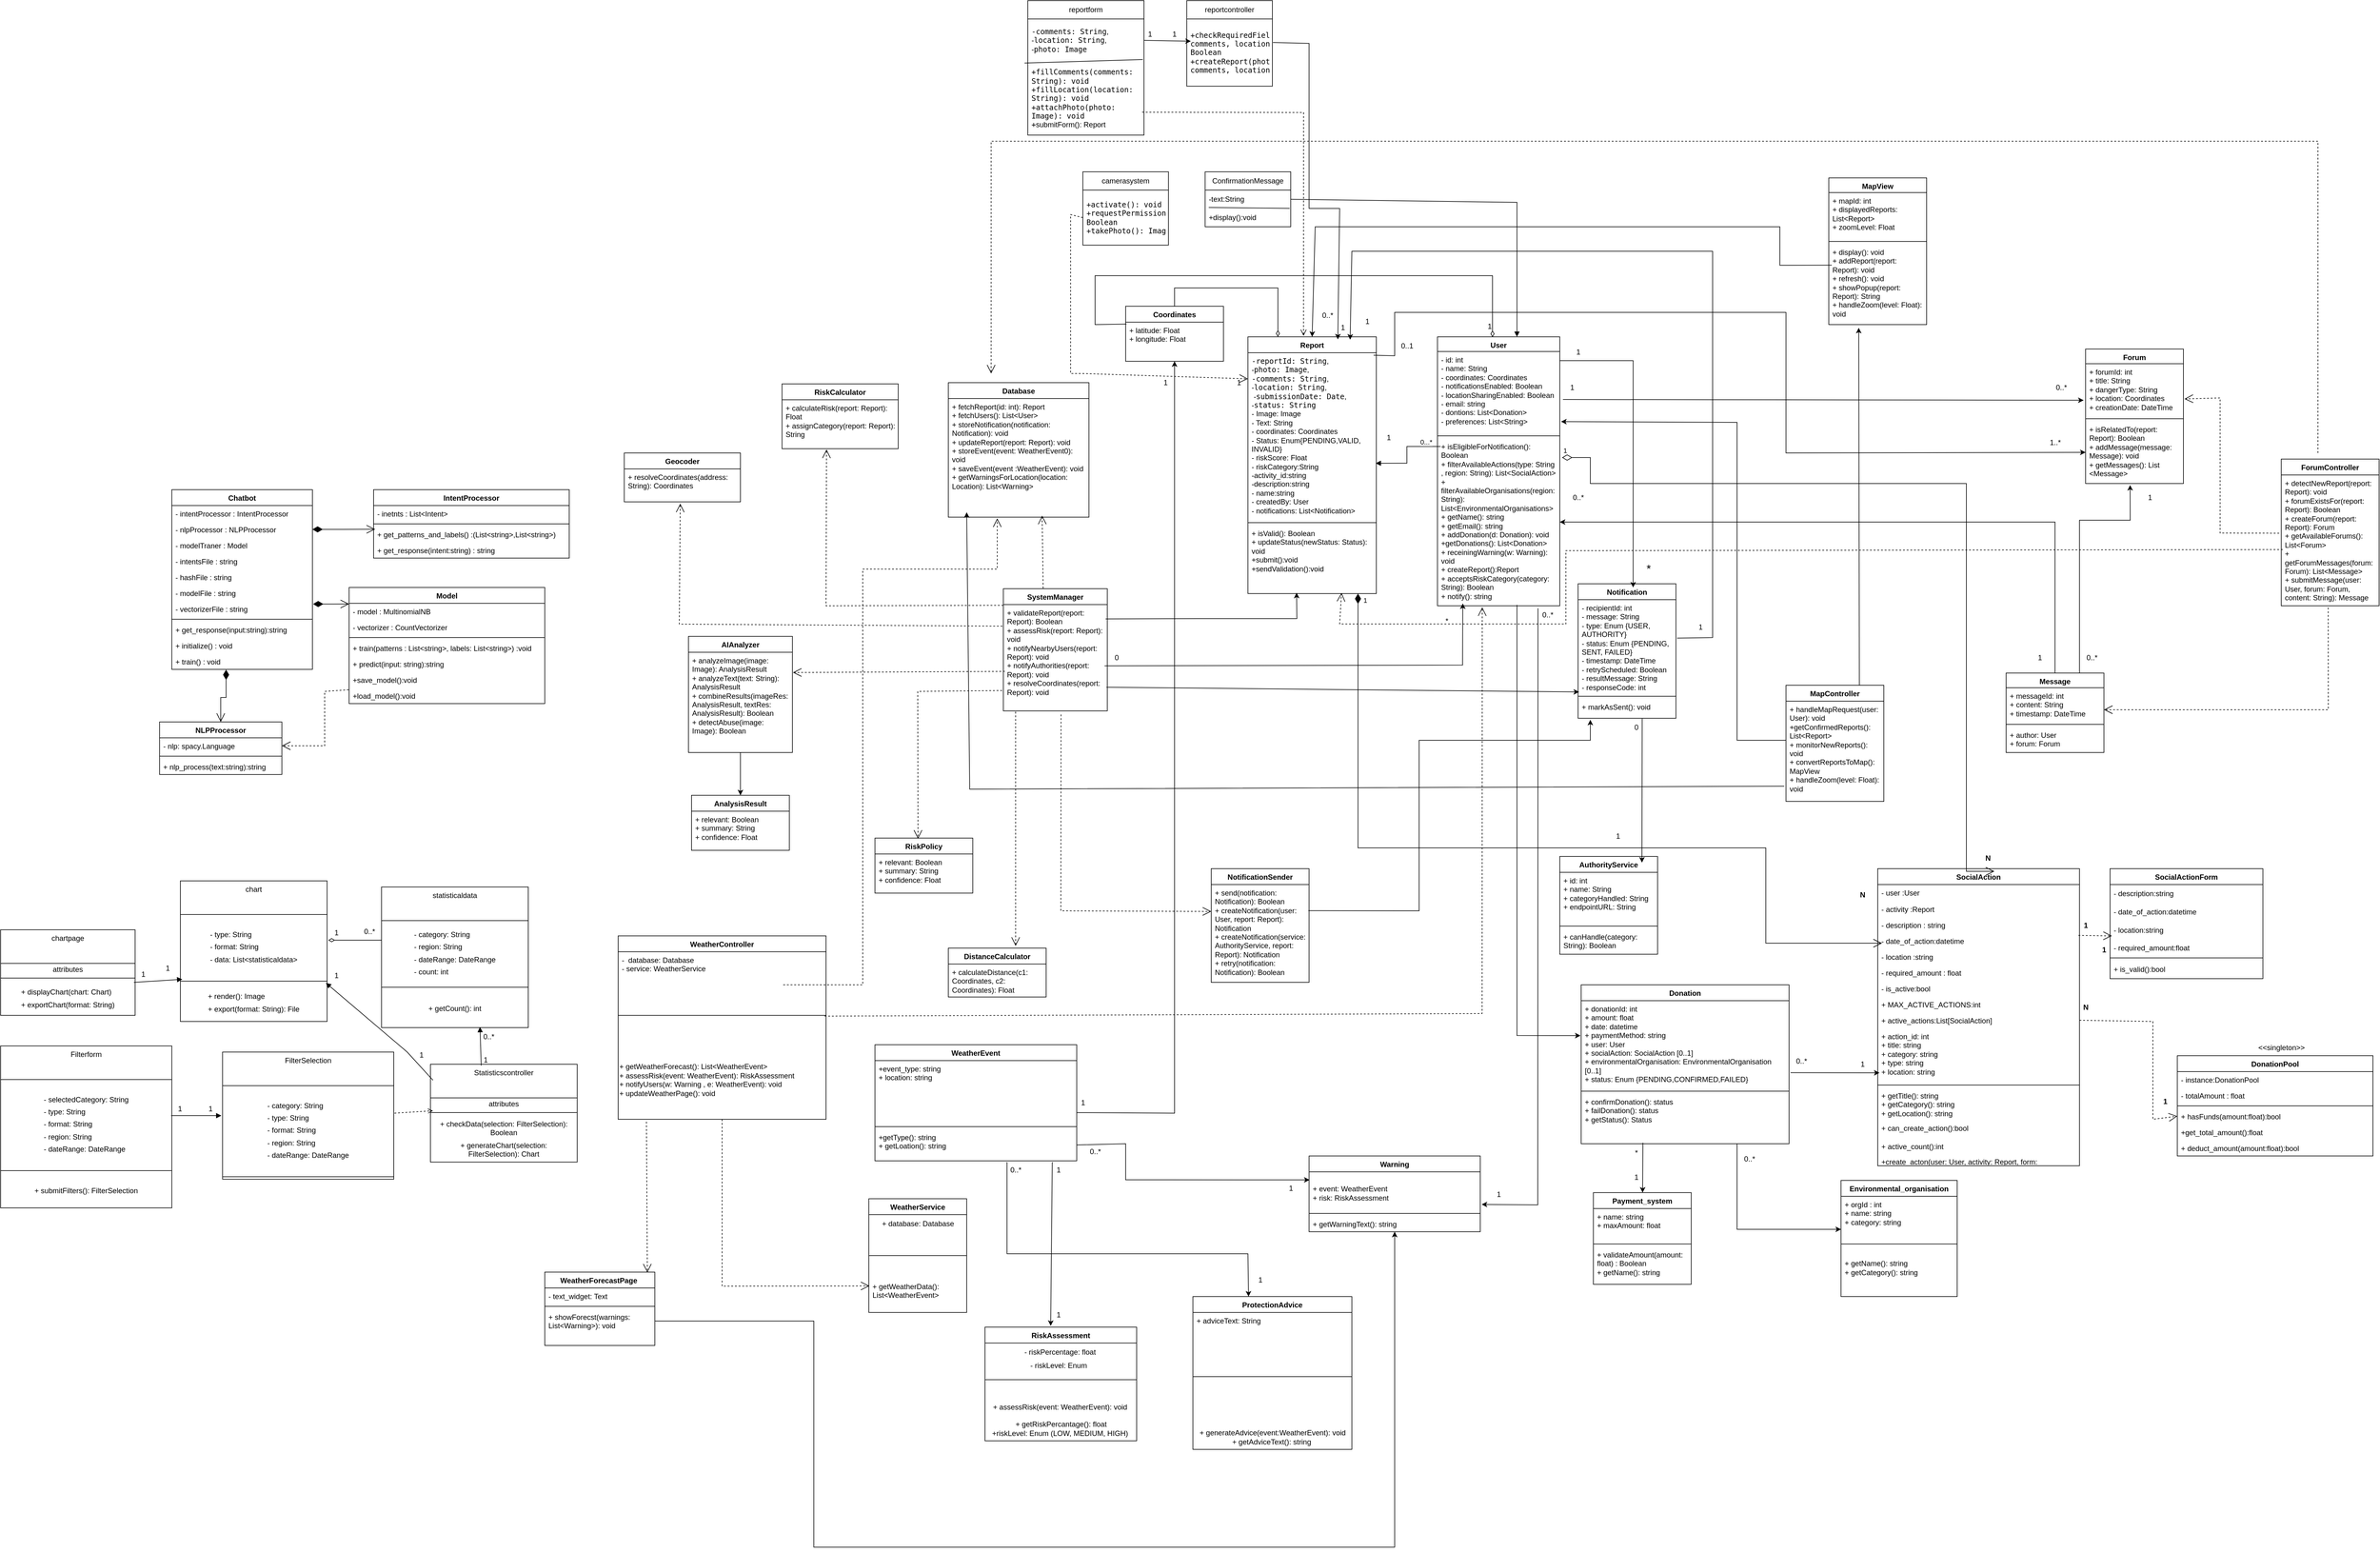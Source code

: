 <mxfile version="26.1.1">
  <diagram name="Page-1" id="EJsRQj1VtOxyJLVTO5oW">
    <mxGraphModel dx="2208" dy="1032" grid="1" gridSize="10" guides="1" tooltips="1" connect="1" arrows="1" fold="1" page="1" pageScale="1000" pageWidth="850" pageHeight="1100" math="0" shadow="0">
      <root>
        <mxCell id="0" />
        <mxCell id="1" parent="0" />
        <mxCell id="dmmK0RkEytolnTPD6juw-1" value="Report&lt;div&gt;&lt;br&gt;&lt;/div&gt;" style="swimlane;fontStyle=1;align=center;verticalAlign=top;childLayout=stackLayout;horizontal=1;startSize=26;horizontalStack=0;resizeParent=1;resizeParentMax=0;resizeLast=0;collapsible=1;marginBottom=0;whiteSpace=wrap;html=1;" parent="1" vertex="1">
          <mxGeometry x="6160" y="1580" width="210" height="420" as="geometry" />
        </mxCell>
        <mxCell id="dmmK0RkEytolnTPD6juw-2" value="&lt;div&gt;&lt;code data-end=&quot;1107&quot; data-start=&quot;1089&quot;&gt;-reportId: String&lt;/code&gt;,&amp;nbsp;&lt;div&gt;-&lt;code data-end=&quot;1123&quot; data-start=&quot;1109&quot;&gt;photo: Image&lt;/code&gt;,&amp;nbsp;&lt;div&gt;&lt;code data-end=&quot;1143&quot; data-start=&quot;1125&quot;&gt;-comments: String&lt;/code&gt;,&amp;nbsp;&lt;/div&gt;&lt;div&gt;-&lt;code data-end=&quot;1163&quot; data-start=&quot;1145&quot;&gt;location: String&lt;/code&gt;,&lt;/div&gt;&lt;div&gt;&amp;nbsp;-&lt;code data-end=&quot;1187&quot; data-start=&quot;1165&quot;&gt;submissionDate: Date&lt;/code&gt;,&amp;nbsp;&lt;/div&gt;&lt;div&gt;-&lt;code data-is-only-node=&quot;&quot; data-end=&quot;1205&quot; data-start=&quot;1189&quot;&gt;status: String&lt;/code&gt;&lt;/div&gt;&lt;/div&gt;&lt;/div&gt;- Image: Image&lt;div&gt;- Text: String&lt;/div&gt;&lt;div&gt;&lt;span style=&quot;background-color: transparent;&quot;&gt;- coordinates: Coordinates&lt;/span&gt;&lt;/div&gt;&lt;div&gt;&lt;span style=&quot;background-color: transparent; color: light-dark(rgb(0, 0, 0), rgb(255, 255, 255));&quot;&gt;- Status: Enum{PENDING,VALID,&lt;/span&gt;&lt;/div&gt;&lt;div&gt;INVALID}&lt;/div&gt;&lt;div&gt;- riskScore: Float&lt;/div&gt;&lt;div&gt;- riskCategory:String&lt;/div&gt;&lt;div&gt;&lt;span style=&quot;background-color: transparent; color: light-dark(rgb(0, 0, 0), rgb(255, 255, 255));&quot;&gt;-activity_id:string&lt;/span&gt;&lt;/div&gt;&lt;div&gt;-description:string&lt;span style=&quot;background-color: transparent; color: light-dark(rgb(0, 0, 0), rgb(255, 255, 255));&quot;&gt;&lt;/span&gt;&lt;/div&gt;&lt;div&gt;- name:string&lt;/div&gt;&lt;div&gt;&lt;div&gt;- createdBy: User&lt;/div&gt;&lt;div&gt;- notifications: List&amp;lt;Notification&amp;gt;&lt;/div&gt;&lt;/div&gt;" style="text;strokeColor=none;fillColor=none;align=left;verticalAlign=top;spacingLeft=4;spacingRight=4;overflow=hidden;rotatable=0;points=[[0,0.5],[1,0.5]];portConstraint=eastwest;whiteSpace=wrap;html=1;" parent="dmmK0RkEytolnTPD6juw-1" vertex="1">
          <mxGeometry y="26" width="210" height="274" as="geometry" />
        </mxCell>
        <mxCell id="dmmK0RkEytolnTPD6juw-3" value="" style="line;strokeWidth=1;fillColor=none;align=left;verticalAlign=middle;spacingTop=-1;spacingLeft=3;spacingRight=3;rotatable=0;labelPosition=right;points=[];portConstraint=eastwest;strokeColor=inherit;" parent="dmmK0RkEytolnTPD6juw-1" vertex="1">
          <mxGeometry y="300" width="210" height="8" as="geometry" />
        </mxCell>
        <mxCell id="dmmK0RkEytolnTPD6juw-4" value="+ isValid(): Boolean&lt;div&gt;+ updateStatus(newStatus: Status): void&lt;/div&gt;&lt;div&gt;+submit():void&lt;/div&gt;&lt;div&gt;+sendValidation():void&lt;/div&gt;" style="text;strokeColor=none;fillColor=none;align=left;verticalAlign=top;spacingLeft=4;spacingRight=4;overflow=hidden;rotatable=0;points=[[0,0.5],[1,0.5]];portConstraint=eastwest;whiteSpace=wrap;html=1;" parent="dmmK0RkEytolnTPD6juw-1" vertex="1">
          <mxGeometry y="308" width="210" height="112" as="geometry" />
        </mxCell>
        <mxCell id="dmmK0RkEytolnTPD6juw-5" value="AnalysisResult" style="swimlane;fontStyle=1;align=center;verticalAlign=top;childLayout=stackLayout;horizontal=1;startSize=26;horizontalStack=0;resizeParent=1;resizeParentMax=0;resizeLast=0;collapsible=1;marginBottom=0;whiteSpace=wrap;html=1;" parent="1" vertex="1">
          <mxGeometry x="5250" y="2330" width="160" height="90" as="geometry" />
        </mxCell>
        <mxCell id="dmmK0RkEytolnTPD6juw-6" value="&lt;div&gt;+ relevant: Boolean&lt;/div&gt;&lt;div&gt;+ summary: String&lt;/div&gt;&lt;div&gt;+ confidence: Float&lt;/div&gt;&lt;div&gt;&lt;br&gt;&lt;/div&gt;" style="text;strokeColor=none;fillColor=none;align=left;verticalAlign=top;spacingLeft=4;spacingRight=4;overflow=hidden;rotatable=0;points=[[0,0.5],[1,0.5]];portConstraint=eastwest;whiteSpace=wrap;html=1;" parent="dmmK0RkEytolnTPD6juw-5" vertex="1">
          <mxGeometry y="26" width="160" height="64" as="geometry" />
        </mxCell>
        <mxCell id="dmmK0RkEytolnTPD6juw-7" value="AIAnalyzer" style="swimlane;fontStyle=1;align=center;verticalAlign=top;childLayout=stackLayout;horizontal=1;startSize=26;horizontalStack=0;resizeParent=1;resizeParentMax=0;resizeLast=0;collapsible=1;marginBottom=0;whiteSpace=wrap;html=1;" parent="1" vertex="1">
          <mxGeometry x="5245" y="2070" width="170" height="190" as="geometry" />
        </mxCell>
        <mxCell id="dmmK0RkEytolnTPD6juw-8" value="&lt;div&gt;&lt;div&gt;&lt;div&gt;&lt;div&gt;+ analyzeImage(image: Image): AnalysisResult&lt;/div&gt;&lt;div&gt;+ analyzeText(text: String): AnalysisResult&lt;/div&gt;&lt;/div&gt;&lt;div&gt;+ combineResults(imageRes: AnalysisResult, textRes: AnalysisResult): Boolean&lt;/div&gt;&lt;div&gt;&lt;span style=&quot;background-color: transparent;&quot;&gt;+ detectAbuse(image: Image): Boolean&lt;/span&gt;&lt;/div&gt;&lt;/div&gt;&lt;/div&gt;&lt;div&gt;&lt;span style=&quot;background-color: transparent;&quot;&gt;&lt;br&gt;&lt;/span&gt;&lt;/div&gt;" style="text;strokeColor=none;fillColor=none;align=left;verticalAlign=top;spacingLeft=4;spacingRight=4;overflow=hidden;rotatable=0;points=[[0,0.5],[1,0.5]];portConstraint=eastwest;whiteSpace=wrap;html=1;" parent="dmmK0RkEytolnTPD6juw-7" vertex="1">
          <mxGeometry y="26" width="170" height="164" as="geometry" />
        </mxCell>
        <mxCell id="dmmK0RkEytolnTPD6juw-9" value="&lt;div&gt;Database&lt;/div&gt;" style="swimlane;fontStyle=1;align=center;verticalAlign=top;childLayout=stackLayout;horizontal=1;startSize=26;horizontalStack=0;resizeParent=1;resizeParentMax=0;resizeLast=0;collapsible=1;marginBottom=0;whiteSpace=wrap;html=1;" parent="1" vertex="1">
          <mxGeometry x="5670" y="1655" width="230" height="220" as="geometry" />
        </mxCell>
        <mxCell id="dmmK0RkEytolnTPD6juw-10" value="&lt;div&gt;&lt;div&gt;+ fetchReport(id: int): Report&lt;/div&gt;&lt;div&gt;+ fetchUsers(): List&amp;lt;User&amp;gt;&lt;/div&gt;&lt;div&gt;+ storeNotification(notification: Notification): void&lt;/div&gt;&lt;div&gt;+ updateReport(report: Report): void&lt;/div&gt;&lt;/div&gt;&lt;div&gt;+ storeEvent(event: WeatherEvent0): void&lt;/div&gt;&lt;div&gt;+ saveEvent(event :WeatherEvent): void&lt;/div&gt;&lt;div&gt;+ getWarningsForLocation(location: Location): List&amp;lt;Warning&amp;gt;&lt;/div&gt;&lt;div&gt;&lt;br&gt;&lt;/div&gt;&lt;div&gt;&lt;br&gt;&lt;/div&gt;" style="text;strokeColor=none;fillColor=none;align=left;verticalAlign=top;spacingLeft=4;spacingRight=4;overflow=hidden;rotatable=0;points=[[0,0.5],[1,0.5]];portConstraint=eastwest;whiteSpace=wrap;html=1;" parent="dmmK0RkEytolnTPD6juw-9" vertex="1">
          <mxGeometry y="26" width="230" height="194" as="geometry" />
        </mxCell>
        <mxCell id="dmmK0RkEytolnTPD6juw-11" value="User" style="swimlane;fontStyle=1;align=center;verticalAlign=top;childLayout=stackLayout;horizontal=1;startSize=24;horizontalStack=0;resizeParent=1;resizeParentMax=0;resizeLast=0;collapsible=1;marginBottom=0;whiteSpace=wrap;html=1;" parent="1" vertex="1">
          <mxGeometry x="6470" y="1580" width="200" height="440" as="geometry" />
        </mxCell>
        <mxCell id="dmmK0RkEytolnTPD6juw-12" value="&lt;div&gt;- id: int&lt;/div&gt;&lt;div&gt;- name: String&lt;/div&gt;&lt;div&gt;- coordinates: Coordinates&lt;/div&gt;&lt;div&gt;&lt;span style=&quot;background-color: transparent; color: light-dark(rgb(0, 0, 0), rgb(255, 255, 255));&quot;&gt;- notificationsEnabled: Boolean&lt;/span&gt;&lt;/div&gt;&lt;div&gt;- locationSharingEnabled: Boolean&lt;/div&gt;&lt;div&gt;- email: string&lt;/div&gt;&lt;div&gt;- dontions: List&amp;lt;Donation&amp;gt;&amp;nbsp;&lt;/div&gt;&lt;div&gt;- preferences: List&amp;lt;String&amp;gt;&lt;/div&gt;" style="text;strokeColor=none;fillColor=none;align=left;verticalAlign=top;spacingLeft=4;spacingRight=4;overflow=hidden;rotatable=0;points=[[0,0.5],[1,0.5]];portConstraint=eastwest;whiteSpace=wrap;html=1;" parent="dmmK0RkEytolnTPD6juw-11" vertex="1">
          <mxGeometry y="24" width="200" height="134" as="geometry" />
        </mxCell>
        <mxCell id="dmmK0RkEytolnTPD6juw-13" value="" style="line;strokeWidth=1;fillColor=none;align=left;verticalAlign=middle;spacingTop=-1;spacingLeft=3;spacingRight=3;rotatable=0;labelPosition=right;points=[];portConstraint=eastwest;strokeColor=inherit;" parent="dmmK0RkEytolnTPD6juw-11" vertex="1">
          <mxGeometry y="158" width="200" height="8" as="geometry" />
        </mxCell>
        <mxCell id="dmmK0RkEytolnTPD6juw-14" value="+ isEligibleForNotification(): Boolean&lt;div&gt;+ filterAvailableActions(type: String , region: String): List&amp;lt;SocialAction&amp;gt;&lt;/div&gt;&lt;div&gt;+ filterAvailableOrganisations(region: String): List&amp;lt;EnvironmentalOrganisations&amp;gt;&lt;/div&gt;&lt;div&gt;&lt;div&gt;+ getName(): string&lt;/div&gt;&lt;div&gt;+ getEmail(): string&lt;/div&gt;&lt;div&gt;+ addDonation(d: Donation): void&lt;/div&gt;&lt;div&gt;+getDonations(): List&amp;lt;Donation&amp;gt;&lt;/div&gt;&lt;/div&gt;&lt;div&gt;+ receiningWarning(w: Warning): void&lt;br&gt;&lt;div&gt;&lt;div&gt;+ createReport():Report&lt;/div&gt;&lt;/div&gt;&lt;/div&gt;&lt;div&gt;+ acceptsRiskCategory(category: String): Boolean&lt;/div&gt;&lt;div&gt;+ notify(): string&amp;nbsp;&lt;/div&gt;&lt;div&gt;&lt;br&gt;&lt;/div&gt;" style="text;strokeColor=none;fillColor=none;align=left;verticalAlign=top;spacingLeft=4;spacingRight=4;overflow=hidden;rotatable=0;points=[[0,0.5],[1,0.5]];portConstraint=eastwest;whiteSpace=wrap;html=1;" parent="dmmK0RkEytolnTPD6juw-11" vertex="1">
          <mxGeometry y="166" width="200" height="274" as="geometry" />
        </mxCell>
        <mxCell id="dmmK0RkEytolnTPD6juw-15" value="&lt;div&gt;NotificationSender&lt;/div&gt;" style="swimlane;fontStyle=1;align=center;verticalAlign=top;childLayout=stackLayout;horizontal=1;startSize=26;horizontalStack=0;resizeParent=1;resizeParentMax=0;resizeLast=0;collapsible=1;marginBottom=0;whiteSpace=wrap;html=1;" parent="1" vertex="1">
          <mxGeometry x="6100" y="2450" width="160" height="186" as="geometry" />
        </mxCell>
        <mxCell id="dmmK0RkEytolnTPD6juw-16" value="&lt;div&gt;&lt;div&gt;&lt;div&gt;&lt;div&gt;&lt;div&gt;+ send(notification: Notification): Boolean&lt;/div&gt;&lt;/div&gt;&lt;/div&gt;&lt;/div&gt;&lt;/div&gt;&lt;div&gt;&lt;div&gt;+ createNotification(user: User, report: Report): Notification&lt;/div&gt;&lt;/div&gt;&lt;div&gt;&lt;div&gt;+ createNotification(service: AuthorityService, report: Report): Notification&lt;/div&gt;&lt;div&gt;+ retry(notification: Notification): Boolean&lt;/div&gt;&lt;/div&gt;" style="text;strokeColor=none;fillColor=none;align=left;verticalAlign=top;spacingLeft=4;spacingRight=4;overflow=hidden;rotatable=0;points=[[0,0.5],[1,0.5]];portConstraint=eastwest;whiteSpace=wrap;html=1;" parent="dmmK0RkEytolnTPD6juw-15" vertex="1">
          <mxGeometry y="26" width="160" height="160" as="geometry" />
        </mxCell>
        <mxCell id="dmmK0RkEytolnTPD6juw-17" value="Notification" style="swimlane;fontStyle=1;align=center;verticalAlign=top;childLayout=stackLayout;horizontal=1;startSize=26;horizontalStack=0;resizeParent=1;resizeParentMax=0;resizeLast=0;collapsible=1;marginBottom=0;whiteSpace=wrap;html=1;" parent="1" vertex="1">
          <mxGeometry x="6700" y="1984" width="160" height="220" as="geometry" />
        </mxCell>
        <mxCell id="dmmK0RkEytolnTPD6juw-18" value="&lt;div&gt;- recipientId: int&lt;/div&gt;&lt;div&gt;- message: String&lt;/div&gt;&lt;div&gt;- type: Enum {USER, AUTHORITY}&lt;/div&gt;&lt;div&gt;- status: Enum {PENDING, SENT, FAILED}&lt;/div&gt;&lt;div&gt;- timestamp: DateTime&lt;/div&gt;&lt;div&gt;&lt;div&gt;- retryScheduled: Boolean&lt;/div&gt;&lt;/div&gt;&lt;div&gt;&lt;div&gt;- resultMessage: String&lt;/div&gt;&lt;div&gt;- responseCode: int&lt;/div&gt;&lt;/div&gt;&lt;div&gt;&lt;br&gt;&lt;/div&gt;" style="text;strokeColor=none;fillColor=none;align=left;verticalAlign=top;spacingLeft=4;spacingRight=4;overflow=hidden;rotatable=0;points=[[0,0.5],[1,0.5]];portConstraint=eastwest;whiteSpace=wrap;html=1;" parent="dmmK0RkEytolnTPD6juw-17" vertex="1">
          <mxGeometry y="26" width="160" height="154" as="geometry" />
        </mxCell>
        <mxCell id="dmmK0RkEytolnTPD6juw-19" value="" style="line;strokeWidth=1;fillColor=none;align=left;verticalAlign=middle;spacingTop=-1;spacingLeft=3;spacingRight=3;rotatable=0;labelPosition=right;points=[];portConstraint=eastwest;strokeColor=inherit;" parent="dmmK0RkEytolnTPD6juw-17" vertex="1">
          <mxGeometry y="180" width="160" height="8" as="geometry" />
        </mxCell>
        <mxCell id="dmmK0RkEytolnTPD6juw-20" value="+ markAsSent(): void" style="text;strokeColor=none;fillColor=none;align=left;verticalAlign=top;spacingLeft=4;spacingRight=4;overflow=hidden;rotatable=0;points=[[0,0.5],[1,0.5]];portConstraint=eastwest;whiteSpace=wrap;html=1;" parent="dmmK0RkEytolnTPD6juw-17" vertex="1">
          <mxGeometry y="188" width="160" height="32" as="geometry" />
        </mxCell>
        <mxCell id="dmmK0RkEytolnTPD6juw-21" value="DistanceCalculator" style="swimlane;fontStyle=1;align=center;verticalAlign=top;childLayout=stackLayout;horizontal=1;startSize=26;horizontalStack=0;resizeParent=1;resizeParentMax=0;resizeLast=0;collapsible=1;marginBottom=0;whiteSpace=wrap;html=1;" parent="1" vertex="1">
          <mxGeometry x="5670" y="2580" width="160" height="80" as="geometry" />
        </mxCell>
        <mxCell id="dmmK0RkEytolnTPD6juw-22" value="&lt;div&gt;&lt;div&gt;&lt;div&gt;&lt;div&gt;+ calculateDistance(c1: Coordinates, c2: Coordinates): Float&lt;/div&gt;&lt;/div&gt;&lt;/div&gt;&lt;/div&gt;&lt;div&gt;&lt;br&gt;&lt;/div&gt;" style="text;strokeColor=none;fillColor=none;align=left;verticalAlign=top;spacingLeft=4;spacingRight=4;overflow=hidden;rotatable=0;points=[[0,0.5],[1,0.5]];portConstraint=eastwest;whiteSpace=wrap;html=1;" parent="dmmK0RkEytolnTPD6juw-21" vertex="1">
          <mxGeometry y="26" width="160" height="54" as="geometry" />
        </mxCell>
        <mxCell id="dmmK0RkEytolnTPD6juw-23" value="&lt;div&gt;AuthorityService&lt;/div&gt;" style="swimlane;fontStyle=1;align=center;verticalAlign=top;childLayout=stackLayout;horizontal=1;startSize=26;horizontalStack=0;resizeParent=1;resizeParentMax=0;resizeLast=0;collapsible=1;marginBottom=0;whiteSpace=wrap;html=1;" parent="1" vertex="1">
          <mxGeometry x="6670" y="2430" width="160" height="160" as="geometry" />
        </mxCell>
        <mxCell id="dmmK0RkEytolnTPD6juw-24" value="&lt;div&gt;+ id: int&lt;/div&gt;&lt;div&gt;+ name: String&lt;/div&gt;&lt;div&gt;+ categoryHandled: String&lt;/div&gt;&lt;div&gt;+ endpointURL: String&lt;/div&gt;" style="text;strokeColor=none;fillColor=none;align=left;verticalAlign=top;spacingLeft=4;spacingRight=4;overflow=hidden;rotatable=0;points=[[0,0.5],[1,0.5]];portConstraint=eastwest;whiteSpace=wrap;html=1;" parent="dmmK0RkEytolnTPD6juw-23" vertex="1">
          <mxGeometry y="26" width="160" height="84" as="geometry" />
        </mxCell>
        <mxCell id="dmmK0RkEytolnTPD6juw-25" value="" style="line;strokeWidth=1;fillColor=none;align=left;verticalAlign=middle;spacingTop=-1;spacingLeft=3;spacingRight=3;rotatable=0;labelPosition=right;points=[];portConstraint=eastwest;strokeColor=inherit;" parent="dmmK0RkEytolnTPD6juw-23" vertex="1">
          <mxGeometry y="110" width="160" height="8" as="geometry" />
        </mxCell>
        <mxCell id="dmmK0RkEytolnTPD6juw-26" value="+ canHandle(category: String): Boolean" style="text;strokeColor=none;fillColor=none;align=left;verticalAlign=top;spacingLeft=4;spacingRight=4;overflow=hidden;rotatable=0;points=[[0,0.5],[1,0.5]];portConstraint=eastwest;whiteSpace=wrap;html=1;" parent="dmmK0RkEytolnTPD6juw-23" vertex="1">
          <mxGeometry y="118" width="160" height="42" as="geometry" />
        </mxCell>
        <mxCell id="dmmK0RkEytolnTPD6juw-27" value="&lt;div&gt;SystemManager&lt;/div&gt;" style="swimlane;fontStyle=1;align=center;verticalAlign=top;childLayout=stackLayout;horizontal=1;startSize=26;horizontalStack=0;resizeParent=1;resizeParentMax=0;resizeLast=0;collapsible=1;marginBottom=0;whiteSpace=wrap;html=1;" parent="1" vertex="1">
          <mxGeometry x="5760" y="1992" width="170" height="200" as="geometry" />
        </mxCell>
        <mxCell id="dmmK0RkEytolnTPD6juw-28" value="&lt;div&gt;&lt;div&gt;&lt;div&gt;&lt;div&gt;+ validateReport(report: Report): Boolean&lt;/div&gt;&lt;div&gt;&lt;span style=&quot;background-color: transparent;&quot;&gt;+ assessRisk(report: Report): void&lt;/span&gt;&lt;/div&gt;&lt;div&gt;&lt;span style=&quot;background-color: transparent; color: light-dark(rgb(0, 0, 0), rgb(255, 255, 255));&quot;&gt;+ notifyNearbyUsers(report: Report): void&lt;/span&gt;&lt;/div&gt;&lt;div&gt;+ notifyAuthorities(report: Report): void&lt;/div&gt;&lt;/div&gt;&lt;div&gt;+ resolveCoordinates(report: Report): void&lt;/div&gt;&lt;div&gt;&lt;br&gt;&lt;/div&gt;&lt;/div&gt;&lt;/div&gt;" style="text;strokeColor=none;fillColor=none;align=left;verticalAlign=top;spacingLeft=4;spacingRight=4;overflow=hidden;rotatable=0;points=[[0,0.5],[1,0.5]];portConstraint=eastwest;whiteSpace=wrap;html=1;" parent="dmmK0RkEytolnTPD6juw-27" vertex="1">
          <mxGeometry y="26" width="170" height="174" as="geometry" />
        </mxCell>
        <mxCell id="dmmK0RkEytolnTPD6juw-38" value="1" style="text;html=1;align=center;verticalAlign=middle;resizable=0;points=[];autosize=1;strokeColor=none;fillColor=none;" parent="1" vertex="1">
          <mxGeometry x="6685" y="1590" width="30" height="30" as="geometry" />
        </mxCell>
        <mxCell id="dmmK0RkEytolnTPD6juw-39" value="&lt;font style=&quot;font-size: 18px;&quot;&gt;*&lt;/font&gt;" style="text;html=1;align=center;verticalAlign=middle;resizable=0;points=[];autosize=1;strokeColor=none;fillColor=none;" parent="1" vertex="1">
          <mxGeometry x="6800" y="1940" width="30" height="40" as="geometry" />
        </mxCell>
        <mxCell id="dmmK0RkEytolnTPD6juw-41" value="0" style="text;html=1;align=center;verticalAlign=middle;resizable=0;points=[];autosize=1;strokeColor=none;fillColor=none;" parent="1" vertex="1">
          <mxGeometry x="6780" y="2204" width="30" height="30" as="geometry" />
        </mxCell>
        <mxCell id="dmmK0RkEytolnTPD6juw-42" value="1" style="text;html=1;align=center;verticalAlign=middle;resizable=0;points=[];autosize=1;strokeColor=none;fillColor=none;" parent="1" vertex="1">
          <mxGeometry x="6750" y="2382" width="30" height="30" as="geometry" />
        </mxCell>
        <mxCell id="dmmK0RkEytolnTPD6juw-44" value="0" style="text;html=1;align=center;verticalAlign=middle;resizable=0;points=[];autosize=1;strokeColor=none;fillColor=none;" parent="1" vertex="1">
          <mxGeometry x="5930" y="2090" width="30" height="30" as="geometry" />
        </mxCell>
        <mxCell id="dmmK0RkEytolnTPD6juw-48" value="1" style="text;html=1;align=center;verticalAlign=middle;resizable=0;points=[];autosize=1;strokeColor=none;fillColor=none;" parent="1" vertex="1">
          <mxGeometry x="6885" y="2040" width="30" height="30" as="geometry" />
        </mxCell>
        <mxCell id="dmmK0RkEytolnTPD6juw-49" value="1" style="text;html=1;align=center;verticalAlign=middle;resizable=0;points=[];autosize=1;strokeColor=none;fillColor=none;" parent="1" vertex="1">
          <mxGeometry x="6340" y="1540" width="30" height="30" as="geometry" />
        </mxCell>
        <mxCell id="dmmK0RkEytolnTPD6juw-51" value="Geocoder" style="swimlane;fontStyle=1;align=center;verticalAlign=top;childLayout=stackLayout;horizontal=1;startSize=26;horizontalStack=0;resizeParent=1;resizeParentMax=0;resizeLast=0;collapsible=1;marginBottom=0;whiteSpace=wrap;html=1;" parent="1" vertex="1">
          <mxGeometry x="5140" y="1770" width="190" height="80" as="geometry" />
        </mxCell>
        <mxCell id="dmmK0RkEytolnTPD6juw-52" value="&lt;div&gt;&lt;div&gt;&lt;div&gt;&lt;div&gt;&lt;div&gt;&lt;div&gt;&lt;div&gt;+ resolveCoordinates(address: String): Coordinates&lt;/div&gt;&lt;/div&gt;&lt;/div&gt;&lt;/div&gt;&lt;/div&gt;&lt;/div&gt;&lt;/div&gt;" style="text;strokeColor=none;fillColor=none;align=left;verticalAlign=top;spacingLeft=4;spacingRight=4;overflow=hidden;rotatable=0;points=[[0,0.5],[1,0.5]];portConstraint=eastwest;whiteSpace=wrap;html=1;" parent="dmmK0RkEytolnTPD6juw-51" vertex="1">
          <mxGeometry y="26" width="190" height="54" as="geometry" />
        </mxCell>
        <mxCell id="dmmK0RkEytolnTPD6juw-53" value="Coordinates" style="swimlane;fontStyle=1;align=center;verticalAlign=top;childLayout=stackLayout;horizontal=1;startSize=26;horizontalStack=0;resizeParent=1;resizeParentMax=0;resizeLast=0;collapsible=1;marginBottom=0;whiteSpace=wrap;html=1;" parent="1" vertex="1">
          <mxGeometry x="5960" y="1530" width="160" height="90" as="geometry" />
        </mxCell>
        <mxCell id="dmmK0RkEytolnTPD6juw-54" value="&lt;div&gt;&lt;div&gt;+ latitude: Float&amp;nbsp;&amp;nbsp;&lt;/div&gt;&lt;div&gt;+ longitude: Float&lt;/div&gt;&lt;/div&gt;&lt;div&gt;&lt;br&gt;&lt;/div&gt;" style="text;strokeColor=none;fillColor=none;align=left;verticalAlign=top;spacingLeft=4;spacingRight=4;overflow=hidden;rotatable=0;points=[[0,0.5],[1,0.5]];portConstraint=eastwest;whiteSpace=wrap;html=1;" parent="dmmK0RkEytolnTPD6juw-53" vertex="1">
          <mxGeometry y="26" width="160" height="64" as="geometry" />
        </mxCell>
        <mxCell id="m_zmyPo99qoPBObr7jf6-1" value="MapView" style="swimlane;fontStyle=1;align=center;verticalAlign=top;childLayout=stackLayout;horizontal=1;startSize=24;horizontalStack=0;resizeParent=1;resizeParentMax=0;resizeLast=0;collapsible=1;marginBottom=0;whiteSpace=wrap;html=1;" parent="1" vertex="1">
          <mxGeometry x="7110" y="1320" width="160" height="240" as="geometry" />
        </mxCell>
        <mxCell id="m_zmyPo99qoPBObr7jf6-2" value="&lt;div&gt;+ mapId: int&lt;/div&gt;&lt;div&gt;+ displayedReports: List&amp;lt;Report&amp;gt;&lt;/div&gt;&lt;div&gt;+ zoomLevel: Float&lt;/div&gt;" style="text;strokeColor=none;fillColor=none;align=left;verticalAlign=top;spacingLeft=4;spacingRight=4;overflow=hidden;rotatable=0;points=[[0,0.5],[1,0.5]];portConstraint=eastwest;whiteSpace=wrap;html=1;" parent="m_zmyPo99qoPBObr7jf6-1" vertex="1">
          <mxGeometry y="24" width="160" height="76" as="geometry" />
        </mxCell>
        <mxCell id="m_zmyPo99qoPBObr7jf6-3" value="" style="line;strokeWidth=1;fillColor=none;align=left;verticalAlign=middle;spacingTop=-1;spacingLeft=3;spacingRight=3;rotatable=0;labelPosition=right;points=[];portConstraint=eastwest;strokeColor=inherit;" parent="m_zmyPo99qoPBObr7jf6-1" vertex="1">
          <mxGeometry y="100" width="160" height="8" as="geometry" />
        </mxCell>
        <mxCell id="m_zmyPo99qoPBObr7jf6-4" value="+ display(): void&lt;div&gt;+ addReport(report: Report): void&lt;/div&gt;&lt;div&gt;+ refresh(): void&lt;/div&gt;&lt;div&gt;+ showPopup(report: Report): String&lt;/div&gt;&lt;div&gt;+ handleZoom(level: Float): void&lt;br&gt;&lt;div&gt;&lt;br&gt;&lt;div&gt;&lt;br&gt;&lt;/div&gt;&lt;/div&gt;&lt;/div&gt;" style="text;strokeColor=none;fillColor=none;align=left;verticalAlign=top;spacingLeft=4;spacingRight=4;overflow=hidden;rotatable=0;points=[[0,0.5],[1,0.5]];portConstraint=eastwest;whiteSpace=wrap;html=1;" parent="m_zmyPo99qoPBObr7jf6-1" vertex="1">
          <mxGeometry y="108" width="160" height="132" as="geometry" />
        </mxCell>
        <mxCell id="m_zmyPo99qoPBObr7jf6-5" value="MapController" style="swimlane;fontStyle=1;align=center;verticalAlign=top;childLayout=stackLayout;horizontal=1;startSize=26;horizontalStack=0;resizeParent=1;resizeParentMax=0;resizeLast=0;collapsible=1;marginBottom=0;whiteSpace=wrap;html=1;" parent="1" vertex="1">
          <mxGeometry x="7040" y="2150" width="160" height="190" as="geometry" />
        </mxCell>
        <mxCell id="m_zmyPo99qoPBObr7jf6-6" value="&lt;div&gt;&lt;div&gt;+ handleMapRequest(user: User): void&lt;/div&gt;&lt;/div&gt;&lt;div&gt;+getConfirmedReports(): List&amp;lt;Report&amp;gt;&lt;/div&gt;&lt;div&gt;+ monitorNewReports(): void&lt;/div&gt;&lt;div&gt;+ convertReportsToMap(): MapView&lt;/div&gt;&lt;div&gt;+ handleZoom(level: Float): void&lt;/div&gt;" style="text;strokeColor=none;fillColor=none;align=left;verticalAlign=top;spacingLeft=4;spacingRight=4;overflow=hidden;rotatable=0;points=[[0,0.5],[1,0.5]];portConstraint=eastwest;whiteSpace=wrap;html=1;" parent="m_zmyPo99qoPBObr7jf6-5" vertex="1">
          <mxGeometry y="26" width="160" height="164" as="geometry" />
        </mxCell>
        <mxCell id="m_zmyPo99qoPBObr7jf6-7" value="Forum" style="swimlane;fontStyle=1;align=center;verticalAlign=top;childLayout=stackLayout;horizontal=1;startSize=24;horizontalStack=0;resizeParent=1;resizeParentMax=0;resizeLast=0;collapsible=1;marginBottom=0;whiteSpace=wrap;html=1;" parent="1" vertex="1">
          <mxGeometry x="7530" y="1600" width="160" height="220" as="geometry" />
        </mxCell>
        <mxCell id="m_zmyPo99qoPBObr7jf6-8" value="+ forumId: int&lt;div&gt;+ title: String&lt;/div&gt;&lt;div&gt;+ dangerType: String&lt;/div&gt;&lt;div&gt;+ location: Coordinates&lt;/div&gt;&lt;div&gt;+ creationDate: DateTime&lt;/div&gt;" style="text;strokeColor=none;fillColor=none;align=left;verticalAlign=top;spacingLeft=4;spacingRight=4;overflow=hidden;rotatable=0;points=[[0,0.5],[1,0.5]];portConstraint=eastwest;whiteSpace=wrap;html=1;" parent="m_zmyPo99qoPBObr7jf6-7" vertex="1">
          <mxGeometry y="24" width="160" height="86" as="geometry" />
        </mxCell>
        <mxCell id="m_zmyPo99qoPBObr7jf6-9" value="" style="line;strokeWidth=1;fillColor=none;align=left;verticalAlign=middle;spacingTop=-1;spacingLeft=3;spacingRight=3;rotatable=0;labelPosition=right;points=[];portConstraint=eastwest;strokeColor=inherit;" parent="m_zmyPo99qoPBObr7jf6-7" vertex="1">
          <mxGeometry y="110" width="160" height="8" as="geometry" />
        </mxCell>
        <mxCell id="m_zmyPo99qoPBObr7jf6-10" value="&lt;div&gt;&lt;div&gt;&lt;div&gt;+ isRelatedTo(report: Report): Boolean&lt;/div&gt;&lt;/div&gt;&lt;/div&gt;&lt;div&gt;+ addMessage(message: Message): void&lt;/div&gt;&lt;div&gt;+ getMessages(): List &amp;lt;Message&amp;gt;&lt;/div&gt;" style="text;strokeColor=none;fillColor=none;align=left;verticalAlign=top;spacingLeft=4;spacingRight=4;overflow=hidden;rotatable=0;points=[[0,0.5],[1,0.5]];portConstraint=eastwest;whiteSpace=wrap;html=1;" parent="m_zmyPo99qoPBObr7jf6-7" vertex="1">
          <mxGeometry y="118" width="160" height="102" as="geometry" />
        </mxCell>
        <mxCell id="m_zmyPo99qoPBObr7jf6-11" value="Message" style="swimlane;fontStyle=1;align=center;verticalAlign=top;childLayout=stackLayout;horizontal=1;startSize=24;horizontalStack=0;resizeParent=1;resizeParentMax=0;resizeLast=0;collapsible=1;marginBottom=0;whiteSpace=wrap;html=1;" parent="1" vertex="1">
          <mxGeometry x="7400" y="2130" width="160" height="130" as="geometry" />
        </mxCell>
        <mxCell id="m_zmyPo99qoPBObr7jf6-12" value="+ messageId: int&lt;div&gt;+ content: String&lt;/div&gt;&lt;div&gt;+ timestamp: DateTime&lt;/div&gt;" style="text;strokeColor=none;fillColor=none;align=left;verticalAlign=top;spacingLeft=4;spacingRight=4;overflow=hidden;rotatable=0;points=[[0,0.5],[1,0.5]];portConstraint=eastwest;whiteSpace=wrap;html=1;" parent="m_zmyPo99qoPBObr7jf6-11" vertex="1">
          <mxGeometry y="24" width="160" height="56" as="geometry" />
        </mxCell>
        <mxCell id="m_zmyPo99qoPBObr7jf6-13" value="" style="line;strokeWidth=1;fillColor=none;align=left;verticalAlign=middle;spacingTop=-1;spacingLeft=3;spacingRight=3;rotatable=0;labelPosition=right;points=[];portConstraint=eastwest;strokeColor=inherit;" parent="m_zmyPo99qoPBObr7jf6-11" vertex="1">
          <mxGeometry y="80" width="160" height="8" as="geometry" />
        </mxCell>
        <mxCell id="m_zmyPo99qoPBObr7jf6-14" value="+ author: User&lt;div&gt;+ forum: Forum&lt;/div&gt;" style="text;strokeColor=none;fillColor=none;align=left;verticalAlign=top;spacingLeft=4;spacingRight=4;overflow=hidden;rotatable=0;points=[[0,0.5],[1,0.5]];portConstraint=eastwest;whiteSpace=wrap;html=1;" parent="m_zmyPo99qoPBObr7jf6-11" vertex="1">
          <mxGeometry y="88" width="160" height="42" as="geometry" />
        </mxCell>
        <mxCell id="m_zmyPo99qoPBObr7jf6-18" value="ForumController" style="swimlane;fontStyle=1;align=center;verticalAlign=top;childLayout=stackLayout;horizontal=1;startSize=26;horizontalStack=0;resizeParent=1;resizeParentMax=0;resizeLast=0;collapsible=1;marginBottom=0;whiteSpace=wrap;html=1;" parent="1" vertex="1">
          <mxGeometry x="7850" y="1780" width="160" height="240" as="geometry" />
        </mxCell>
        <mxCell id="m_zmyPo99qoPBObr7jf6-19" value="+ detectNewReport(report: Report): void&lt;div&gt;+ forumExistsFor(report: Report): Boolean&lt;/div&gt;&lt;div&gt;+ createForum(report: Report): Forum&lt;/div&gt;&lt;div&gt;+ getAvailableForums(): List&amp;lt;Forum&amp;gt;&lt;/div&gt;&lt;div&gt;+ getForumMessages(forum: Forum): List&amp;lt;Message&amp;gt;&lt;/div&gt;&lt;div&gt;+ submitMessage(user: User, forum: Forum, content: String): Message&lt;/div&gt;" style="text;strokeColor=none;fillColor=none;align=left;verticalAlign=top;spacingLeft=4;spacingRight=4;overflow=hidden;rotatable=0;points=[[0,0.5],[1,0.5]];portConstraint=eastwest;whiteSpace=wrap;html=1;" parent="m_zmyPo99qoPBObr7jf6-18" vertex="1">
          <mxGeometry y="26" width="160" height="214" as="geometry" />
        </mxCell>
        <mxCell id="lcf4U5uHYb_KEpP_SKcA-1" value="Donation" style="swimlane;fontStyle=1;align=center;verticalAlign=top;childLayout=stackLayout;horizontal=1;startSize=26;horizontalStack=0;resizeParent=1;resizeParentMax=0;resizeLast=0;collapsible=1;marginBottom=0;whiteSpace=wrap;html=1;" parent="1" vertex="1">
          <mxGeometry x="6705" y="2640" width="340" height="260" as="geometry" />
        </mxCell>
        <mxCell id="lcf4U5uHYb_KEpP_SKcA-2" value="+ donationId: int&lt;div&gt;+ amount: float&lt;/div&gt;&lt;div&gt;+ date: datetime&lt;/div&gt;&lt;div&gt;+ paymentMethod: string&lt;/div&gt;&lt;div&gt;+ user: User&amp;nbsp;&lt;/div&gt;&lt;div&gt;+ socialAction: SocialAction [0..1]&lt;/div&gt;&lt;div&gt;+ environmentalOrganisation: EnvironmentalOrganisation [0..1]&lt;/div&gt;&lt;div&gt;+ status: Enum {PENDING,CONFIRMED,FAILED}&lt;/div&gt;&lt;div&gt;&amp;nbsp;&lt;/div&gt;" style="text;strokeColor=none;fillColor=none;align=left;verticalAlign=top;spacingLeft=4;spacingRight=4;overflow=hidden;rotatable=0;points=[[0,0.5],[1,0.5]];portConstraint=eastwest;whiteSpace=wrap;html=1;" parent="lcf4U5uHYb_KEpP_SKcA-1" vertex="1">
          <mxGeometry y="26" width="340" height="144" as="geometry" />
        </mxCell>
        <mxCell id="lcf4U5uHYb_KEpP_SKcA-3" value="" style="line;strokeWidth=1;fillColor=none;align=left;verticalAlign=middle;spacingTop=-1;spacingLeft=3;spacingRight=3;rotatable=0;labelPosition=right;points=[];portConstraint=eastwest;strokeColor=inherit;" parent="lcf4U5uHYb_KEpP_SKcA-1" vertex="1">
          <mxGeometry y="170" width="340" height="8" as="geometry" />
        </mxCell>
        <mxCell id="lcf4U5uHYb_KEpP_SKcA-4" value="+ confirmDonation(): status&lt;div&gt;+ failDonation(): status&lt;br&gt;&lt;div&gt;+ getStatus(): Status&lt;/div&gt;&lt;div&gt;&amp;nbsp;&amp;nbsp;&lt;/div&gt;&lt;/div&gt;" style="text;strokeColor=none;fillColor=none;align=left;verticalAlign=top;spacingLeft=4;spacingRight=4;overflow=hidden;rotatable=0;points=[[0,0.5],[1,0.5]];portConstraint=eastwest;whiteSpace=wrap;html=1;" parent="lcf4U5uHYb_KEpP_SKcA-1" vertex="1">
          <mxGeometry y="178" width="340" height="82" as="geometry" />
        </mxCell>
        <mxCell id="lcf4U5uHYb_KEpP_SKcA-9" value="Payment_system" style="swimlane;fontStyle=1;align=center;verticalAlign=top;childLayout=stackLayout;horizontal=1;startSize=26;horizontalStack=0;resizeParent=1;resizeParentMax=0;resizeLast=0;collapsible=1;marginBottom=0;whiteSpace=wrap;html=1;" parent="1" vertex="1">
          <mxGeometry x="6725" y="2980" width="160" height="150" as="geometry" />
        </mxCell>
        <mxCell id="lcf4U5uHYb_KEpP_SKcA-10" value="&lt;div&gt;+ name: string&amp;nbsp;&lt;div&gt;&lt;div&gt;+ maxAmount: float&lt;/div&gt;&lt;div&gt;&lt;br&gt;&lt;/div&gt;&lt;div&gt;&lt;br&gt;&lt;/div&gt;&lt;/div&gt;&lt;/div&gt;" style="text;strokeColor=none;fillColor=none;align=left;verticalAlign=top;spacingLeft=4;spacingRight=4;overflow=hidden;rotatable=0;points=[[0,0.5],[1,0.5]];portConstraint=eastwest;whiteSpace=wrap;html=1;" parent="lcf4U5uHYb_KEpP_SKcA-9" vertex="1">
          <mxGeometry y="26" width="160" height="54" as="geometry" />
        </mxCell>
        <mxCell id="lcf4U5uHYb_KEpP_SKcA-11" value="" style="line;strokeWidth=1;fillColor=none;align=left;verticalAlign=middle;spacingTop=-1;spacingLeft=3;spacingRight=3;rotatable=0;labelPosition=right;points=[];portConstraint=eastwest;strokeColor=inherit;" parent="lcf4U5uHYb_KEpP_SKcA-9" vertex="1">
          <mxGeometry y="80" width="160" height="8" as="geometry" />
        </mxCell>
        <mxCell id="lcf4U5uHYb_KEpP_SKcA-12" value="+ validateAmount(amount: float) : Boolean&lt;div&gt;+ getName(): string&amp;nbsp;&lt;/div&gt;" style="text;strokeColor=none;fillColor=none;align=left;verticalAlign=top;spacingLeft=4;spacingRight=4;overflow=hidden;rotatable=0;points=[[0,0.5],[1,0.5]];portConstraint=eastwest;whiteSpace=wrap;html=1;" parent="lcf4U5uHYb_KEpP_SKcA-9" vertex="1">
          <mxGeometry y="88" width="160" height="62" as="geometry" />
        </mxCell>
        <mxCell id="lcf4U5uHYb_KEpP_SKcA-17" value="Environmental_organisation" style="swimlane;fontStyle=1;align=center;verticalAlign=top;childLayout=stackLayout;horizontal=1;startSize=26;horizontalStack=0;resizeParent=1;resizeParentMax=0;resizeLast=0;collapsible=1;marginBottom=0;whiteSpace=wrap;html=1;" parent="1" vertex="1">
          <mxGeometry x="7130" y="2960" width="190" height="190" as="geometry" />
        </mxCell>
        <mxCell id="lcf4U5uHYb_KEpP_SKcA-18" value="+ orgId : int&lt;div&gt;+ name: string&amp;nbsp;&lt;/div&gt;&lt;div&gt;+ category: string&amp;nbsp;&lt;/div&gt;&lt;div&gt;&lt;br&gt;&lt;/div&gt;" style="text;strokeColor=none;fillColor=none;align=left;verticalAlign=top;spacingLeft=4;spacingRight=4;overflow=hidden;rotatable=0;points=[[0,0.5],[1,0.5]];portConstraint=eastwest;whiteSpace=wrap;html=1;" parent="lcf4U5uHYb_KEpP_SKcA-17" vertex="1">
          <mxGeometry y="26" width="190" height="74" as="geometry" />
        </mxCell>
        <mxCell id="lcf4U5uHYb_KEpP_SKcA-19" value="" style="line;strokeWidth=1;fillColor=none;align=left;verticalAlign=middle;spacingTop=-1;spacingLeft=3;spacingRight=3;rotatable=0;labelPosition=right;points=[];portConstraint=eastwest;strokeColor=inherit;" parent="lcf4U5uHYb_KEpP_SKcA-17" vertex="1">
          <mxGeometry y="100" width="190" height="8" as="geometry" />
        </mxCell>
        <mxCell id="lcf4U5uHYb_KEpP_SKcA-20" value="&lt;br&gt;&lt;div&gt;+ getName(): string&lt;div&gt;+ getCategory(): string&amp;nbsp;&lt;br&gt;&lt;div&gt;&lt;br&gt;&lt;/div&gt;&lt;/div&gt;&lt;/div&gt;" style="text;strokeColor=none;fillColor=none;align=left;verticalAlign=top;spacingLeft=4;spacingRight=4;overflow=hidden;rotatable=0;points=[[0,0.5],[1,0.5]];portConstraint=eastwest;whiteSpace=wrap;html=1;" parent="lcf4U5uHYb_KEpP_SKcA-17" vertex="1">
          <mxGeometry y="108" width="190" height="82" as="geometry" />
        </mxCell>
        <mxCell id="sfg9ZHc1IFpn8aUGQup6-4" value="*" style="text;html=1;align=center;verticalAlign=middle;resizable=0;points=[];autosize=1;strokeColor=none;fillColor=none;" parent="1" vertex="1">
          <mxGeometry x="6780" y="2900" width="30" height="30" as="geometry" />
        </mxCell>
        <mxCell id="sfg9ZHc1IFpn8aUGQup6-5" value="1" style="text;html=1;align=center;verticalAlign=middle;resizable=0;points=[];autosize=1;strokeColor=none;fillColor=none;" parent="1" vertex="1">
          <mxGeometry x="6780" y="2940" width="30" height="30" as="geometry" />
        </mxCell>
        <mxCell id="sfg9ZHc1IFpn8aUGQup6-7" value="0..*" style="text;html=1;align=center;verticalAlign=middle;resizable=0;points=[];autosize=1;strokeColor=none;fillColor=none;" parent="1" vertex="1">
          <mxGeometry x="7045" y="2750" width="40" height="30" as="geometry" />
        </mxCell>
        <mxCell id="sfg9ZHc1IFpn8aUGQup6-8" value="1" style="text;html=1;align=center;verticalAlign=middle;resizable=0;points=[];autosize=1;strokeColor=none;fillColor=none;" parent="1" vertex="1">
          <mxGeometry x="7150" y="2755" width="30" height="30" as="geometry" />
        </mxCell>
        <mxCell id="W0lh3FqsGcc-s3a7GLr5-8" value="" style="endArrow=classic;html=1;rounded=0;entryX=0.5;entryY=0;entryDx=0;entryDy=0;" parent="1" source="dmmK0RkEytolnTPD6juw-8" target="dmmK0RkEytolnTPD6juw-5" edge="1">
          <mxGeometry width="50" height="50" relative="1" as="geometry">
            <mxPoint x="6420" y="2100" as="sourcePoint" />
            <mxPoint x="5880" y="2260" as="targetPoint" />
          </mxGeometry>
        </mxCell>
        <mxCell id="W0lh3FqsGcc-s3a7GLr5-9" value="" style="endArrow=classic;html=1;rounded=0;exitX=0.974;exitY=0.576;exitDx=0;exitDy=0;exitPerimeter=0;entryX=0.207;entryY=0.986;entryDx=0;entryDy=0;entryPerimeter=0;" parent="1" source="dmmK0RkEytolnTPD6juw-28" target="dmmK0RkEytolnTPD6juw-14" edge="1">
          <mxGeometry width="50" height="50" relative="1" as="geometry">
            <mxPoint x="6540" y="2000" as="sourcePoint" />
            <mxPoint x="6219.28" y="1988.36" as="targetPoint" />
            <Array as="points">
              <mxPoint x="6511" y="2117" />
            </Array>
          </mxGeometry>
        </mxCell>
        <mxCell id="W0lh3FqsGcc-s3a7GLr5-10" value="" style="endArrow=classic;html=1;rounded=0;exitX=0.984;exitY=0.135;exitDx=0;exitDy=0;exitPerimeter=0;entryX=0.379;entryY=0.988;entryDx=0;entryDy=0;entryPerimeter=0;" parent="1" source="dmmK0RkEytolnTPD6juw-28" target="dmmK0RkEytolnTPD6juw-4" edge="1">
          <mxGeometry width="50" height="50" relative="1" as="geometry">
            <mxPoint x="5908.3" y="2030.002" as="sourcePoint" />
            <mxPoint x="6240" y="2030" as="targetPoint" />
            <Array as="points">
              <mxPoint x="6080" y="2041" />
              <mxPoint x="6240" y="2041" />
            </Array>
          </mxGeometry>
        </mxCell>
        <mxCell id="W0lh3FqsGcc-s3a7GLr5-11" value="" style="endArrow=classic;html=1;rounded=0;exitX=1.003;exitY=0.112;exitDx=0;exitDy=0;exitPerimeter=0;" parent="1" source="dmmK0RkEytolnTPD6juw-12" edge="1">
          <mxGeometry width="50" height="50" relative="1" as="geometry">
            <mxPoint x="6600" y="1800" as="sourcePoint" />
            <mxPoint x="6790" y="1990" as="targetPoint" />
            <Array as="points">
              <mxPoint x="6790" y="1619" />
            </Array>
          </mxGeometry>
        </mxCell>
        <mxCell id="W0lh3FqsGcc-s3a7GLr5-12" value="" style="endArrow=classic;html=1;rounded=0;entryX=0.125;entryY=1.078;entryDx=0;entryDy=0;entryPerimeter=0;exitX=0.993;exitY=0.267;exitDx=0;exitDy=0;exitPerimeter=0;" parent="1" source="dmmK0RkEytolnTPD6juw-16" target="dmmK0RkEytolnTPD6juw-20" edge="1">
          <mxGeometry width="50" height="50" relative="1" as="geometry">
            <mxPoint x="6550" y="2240" as="sourcePoint" />
            <mxPoint x="6720" y="2070" as="targetPoint" />
            <Array as="points">
              <mxPoint x="6440" y="2519" />
              <mxPoint x="6440" y="2240" />
              <mxPoint x="6720" y="2240" />
            </Array>
          </mxGeometry>
        </mxCell>
        <mxCell id="W0lh3FqsGcc-s3a7GLr5-13" value="" style="endArrow=classic;html=1;rounded=0;entryX=0.84;entryY=0.063;entryDx=0;entryDy=0;entryPerimeter=0;exitX=0.655;exitY=1.021;exitDx=0;exitDy=0;exitPerimeter=0;" parent="1" source="dmmK0RkEytolnTPD6juw-20" target="dmmK0RkEytolnTPD6juw-23" edge="1">
          <mxGeometry width="50" height="50" relative="1" as="geometry">
            <mxPoint x="6804" y="2180" as="sourcePoint" />
            <mxPoint x="6804.38" y="2324" as="targetPoint" />
          </mxGeometry>
        </mxCell>
        <mxCell id="W0lh3FqsGcc-s3a7GLr5-14" value="" style="endArrow=classic;html=1;rounded=0;exitX=0.992;exitY=0.777;exitDx=0;exitDy=0;exitPerimeter=0;entryX=0.01;entryY=0.98;entryDx=0;entryDy=0;entryPerimeter=0;" parent="1" source="dmmK0RkEytolnTPD6juw-28" target="dmmK0RkEytolnTPD6juw-18" edge="1">
          <mxGeometry width="50" height="50" relative="1" as="geometry">
            <mxPoint x="6420" y="2090" as="sourcePoint" />
            <mxPoint x="6470" y="2040" as="targetPoint" />
            <Array as="points" />
          </mxGeometry>
        </mxCell>
        <mxCell id="W0lh3FqsGcc-s3a7GLr5-15" value="" style="endArrow=classic;html=1;rounded=0;exitX=1.012;exitY=0.408;exitDx=0;exitDy=0;entryX=0.796;entryY=0.011;entryDx=0;entryDy=0;entryPerimeter=0;exitPerimeter=0;" parent="1" source="dmmK0RkEytolnTPD6juw-18" target="dmmK0RkEytolnTPD6juw-1" edge="1">
          <mxGeometry width="50" height="50" relative="1" as="geometry">
            <mxPoint x="6910" y="1850" as="sourcePoint" />
            <mxPoint x="6320" y="1440" as="targetPoint" />
            <Array as="points">
              <mxPoint x="6920" y="2072" />
              <mxPoint x="6920" y="1440" />
              <mxPoint x="6330" y="1440" />
            </Array>
          </mxGeometry>
        </mxCell>
        <mxCell id="W0lh3FqsGcc-s3a7GLr5-16" value="" style="endArrow=classic;html=1;rounded=0;exitX=0.867;exitY=-0.05;exitDx=0;exitDy=0;exitPerimeter=0;" parent="1" source="sfg9ZHc1IFpn8aUGQup6-4" target="lcf4U5uHYb_KEpP_SKcA-9" edge="1">
          <mxGeometry width="50" height="50" relative="1" as="geometry">
            <mxPoint x="6660" y="2780" as="sourcePoint" />
            <mxPoint x="6710" y="2730" as="targetPoint" />
          </mxGeometry>
        </mxCell>
        <mxCell id="W0lh3FqsGcc-s3a7GLr5-20" value="" style="endArrow=classic;html=1;rounded=0;exitX=0.75;exitY=1;exitDx=0;exitDy=0;exitPerimeter=0;" parent="1" source="lcf4U5uHYb_KEpP_SKcA-4" edge="1">
          <mxGeometry width="50" height="50" relative="1" as="geometry">
            <mxPoint x="6960" y="2880" as="sourcePoint" />
            <mxPoint x="7130" y="3040" as="targetPoint" />
            <Array as="points">
              <mxPoint x="6960" y="3040" />
            </Array>
          </mxGeometry>
        </mxCell>
        <mxCell id="W0lh3FqsGcc-s3a7GLr5-21" value="" style="endArrow=classic;html=1;rounded=0;exitX=0.65;exitY=0.995;exitDx=0;exitDy=0;exitPerimeter=0;entryX=-0.003;entryY=0.397;entryDx=0;entryDy=0;entryPerimeter=0;" parent="1" source="dmmK0RkEytolnTPD6juw-14" target="lcf4U5uHYb_KEpP_SKcA-2" edge="1">
          <mxGeometry width="50" height="50" relative="1" as="geometry">
            <mxPoint x="6600" y="2020" as="sourcePoint" />
            <mxPoint x="6580" y="2660" as="targetPoint" />
            <Array as="points">
              <mxPoint x="6600" y="2723" />
            </Array>
          </mxGeometry>
        </mxCell>
        <mxCell id="W0lh3FqsGcc-s3a7GLr5-22" value="" style="endArrow=none;startArrow=diamondThin;endFill=0;startFill=0;html=1;verticalAlign=bottom;labelBackgroundColor=none;strokeWidth=1;startSize=8;endSize=8;rounded=0;entryX=0.5;entryY=0;entryDx=0;entryDy=0;" parent="1" target="dmmK0RkEytolnTPD6juw-53" edge="1">
          <mxGeometry width="160" relative="1" as="geometry">
            <mxPoint x="6209" y="1580" as="sourcePoint" />
            <mxPoint x="6040" y="1520" as="targetPoint" />
            <Array as="points">
              <mxPoint x="6209" y="1500" />
              <mxPoint x="6040" y="1500" />
            </Array>
          </mxGeometry>
        </mxCell>
        <mxCell id="W0lh3FqsGcc-s3a7GLr5-23" value="" style="endArrow=none;startArrow=diamondThin;endFill=0;startFill=0;html=1;verticalAlign=bottom;labelBackgroundColor=none;strokeWidth=1;startSize=8;endSize=8;rounded=0;exitX=0.45;exitY=0.001;exitDx=0;exitDy=0;exitPerimeter=0;entryX=0.008;entryY=0.049;entryDx=0;entryDy=0;entryPerimeter=0;" parent="1" source="dmmK0RkEytolnTPD6juw-11" target="dmmK0RkEytolnTPD6juw-54" edge="1">
          <mxGeometry width="160" relative="1" as="geometry">
            <mxPoint x="6310" y="1350" as="sourcePoint" />
            <mxPoint x="5950" y="1550" as="targetPoint" />
            <Array as="points">
              <mxPoint x="6560" y="1480" />
              <mxPoint x="5910" y="1480" />
              <mxPoint x="5910" y="1560" />
            </Array>
          </mxGeometry>
        </mxCell>
        <mxCell id="W0lh3FqsGcc-s3a7GLr5-24" value="1&lt;div&gt;&lt;br&gt;&lt;/div&gt;" style="text;html=1;align=center;verticalAlign=middle;resizable=0;points=[];autosize=1;strokeColor=none;fillColor=none;" parent="1" vertex="1">
          <mxGeometry x="6540" y="1550" width="30" height="40" as="geometry" />
        </mxCell>
        <mxCell id="W0lh3FqsGcc-s3a7GLr5-26" value="" style="endArrow=classic;html=1;rounded=0;entryX=1.011;entryY=0.856;entryDx=0;entryDy=0;entryPerimeter=0;" parent="1" target="dmmK0RkEytolnTPD6juw-12" edge="1">
          <mxGeometry width="50" height="50" relative="1" as="geometry">
            <mxPoint x="7040" y="2240" as="sourcePoint" />
            <mxPoint x="7000" y="1800" as="targetPoint" />
            <Array as="points">
              <mxPoint x="6960" y="2240" />
              <mxPoint x="6960" y="1720" />
            </Array>
          </mxGeometry>
        </mxCell>
        <mxCell id="W0lh3FqsGcc-s3a7GLr5-31" value="*" style="text;html=1;align=center;verticalAlign=middle;resizable=0;points=[];autosize=1;strokeColor=none;fillColor=none;" parent="1" vertex="1">
          <mxGeometry x="6470" y="2030" width="30" height="30" as="geometry" />
        </mxCell>
        <mxCell id="W0lh3FqsGcc-s3a7GLr5-32" value="" style="endArrow=classic;html=1;rounded=0;exitX=-0.018;exitY=0.848;exitDx=0;exitDy=0;exitPerimeter=0;" parent="1" source="m_zmyPo99qoPBObr7jf6-6" edge="1">
          <mxGeometry width="50" height="50" relative="1" as="geometry">
            <mxPoint x="6700" y="2260" as="sourcePoint" />
            <mxPoint x="5700" y="1867" as="targetPoint" />
            <Array as="points">
              <mxPoint x="5705" y="2320" />
            </Array>
          </mxGeometry>
        </mxCell>
        <mxCell id="W0lh3FqsGcc-s3a7GLr5-33" value="" style="endArrow=classic;html=1;rounded=0;exitX=0.03;exitY=0.263;exitDx=0;exitDy=0;exitPerimeter=0;entryX=0.5;entryY=0;entryDx=0;entryDy=0;" parent="1" source="m_zmyPo99qoPBObr7jf6-4" target="dmmK0RkEytolnTPD6juw-1" edge="1">
          <mxGeometry width="50" height="50" relative="1" as="geometry">
            <mxPoint x="7130" y="1560" as="sourcePoint" />
            <mxPoint x="6270" y="1400" as="targetPoint" />
            <Array as="points">
              <mxPoint x="7030" y="1463" />
              <mxPoint x="7030" y="1400" />
              <mxPoint x="6270" y="1400" />
            </Array>
          </mxGeometry>
        </mxCell>
        <mxCell id="W0lh3FqsGcc-s3a7GLr5-34" value="0..*" style="text;html=1;align=center;verticalAlign=middle;resizable=0;points=[];autosize=1;strokeColor=none;fillColor=none;" parent="1" vertex="1">
          <mxGeometry x="6270" y="1530" width="40" height="30" as="geometry" />
        </mxCell>
        <mxCell id="W0lh3FqsGcc-s3a7GLr5-35" value="" style="endArrow=classic;html=1;rounded=0;entryX=0.306;entryY=1.04;entryDx=0;entryDy=0;entryPerimeter=0;exitX=0.75;exitY=0;exitDx=0;exitDy=0;" parent="1" source="m_zmyPo99qoPBObr7jf6-5" target="m_zmyPo99qoPBObr7jf6-4" edge="1">
          <mxGeometry width="50" height="50" relative="1" as="geometry">
            <mxPoint x="7150" y="1880" as="sourcePoint" />
            <mxPoint x="7200" y="1830" as="targetPoint" />
          </mxGeometry>
        </mxCell>
        <mxCell id="W0lh3FqsGcc-s3a7GLr5-36" value="0..*" style="text;html=1;align=center;verticalAlign=middle;resizable=0;points=[];autosize=1;strokeColor=none;fillColor=none;" parent="1" vertex="1">
          <mxGeometry x="6960" y="2910" width="40" height="30" as="geometry" />
        </mxCell>
        <mxCell id="W0lh3FqsGcc-s3a7GLr5-39" value="" style="endArrow=classic;html=1;rounded=0;entryX=0.009;entryY=0.82;entryDx=0;entryDy=0;entryPerimeter=0;exitX=1.007;exitY=0.818;exitDx=0;exitDy=0;exitPerimeter=0;" parent="1" source="lcf4U5uHYb_KEpP_SKcA-2" target="c6LmVOZyc_vN-EIVYeTP-140" edge="1">
          <mxGeometry width="50" height="50" relative="1" as="geometry">
            <mxPoint x="6900" y="2810" as="sourcePoint" />
            <mxPoint x="7191.92" y="2758.744" as="targetPoint" />
          </mxGeometry>
        </mxCell>
        <mxCell id="W0lh3FqsGcc-s3a7GLr5-40" value="" style="endArrow=classic;html=1;rounded=0;entryX=-0.02;entryY=0.695;entryDx=0;entryDy=0;entryPerimeter=0;exitX=1.026;exitY=0.586;exitDx=0;exitDy=0;exitPerimeter=0;" parent="1" source="dmmK0RkEytolnTPD6juw-12" target="m_zmyPo99qoPBObr7jf6-8" edge="1">
          <mxGeometry width="50" height="50" relative="1" as="geometry">
            <mxPoint x="7020" y="1715" as="sourcePoint" />
            <mxPoint x="7070" y="1665" as="targetPoint" />
          </mxGeometry>
        </mxCell>
        <mxCell id="W0lh3FqsGcc-s3a7GLr5-41" value="1" style="text;html=1;align=center;verticalAlign=middle;resizable=0;points=[];autosize=1;strokeColor=none;fillColor=none;" parent="1" vertex="1">
          <mxGeometry x="6675" y="1648" width="30" height="30" as="geometry" />
        </mxCell>
        <mxCell id="W0lh3FqsGcc-s3a7GLr5-42" value="0..*" style="text;html=1;align=center;verticalAlign=middle;resizable=0;points=[];autosize=1;strokeColor=none;fillColor=none;" parent="1" vertex="1">
          <mxGeometry x="7470" y="1648" width="40" height="30" as="geometry" />
        </mxCell>
        <mxCell id="W0lh3FqsGcc-s3a7GLr5-43" value="" style="endArrow=classic;html=1;rounded=0;exitX=0.5;exitY=0;exitDx=0;exitDy=0;" parent="1" source="m_zmyPo99qoPBObr7jf6-11" target="dmmK0RkEytolnTPD6juw-14" edge="1">
          <mxGeometry width="50" height="50" relative="1" as="geometry">
            <mxPoint x="7240" y="1900" as="sourcePoint" />
            <mxPoint x="7290" y="1850" as="targetPoint" />
            <Array as="points">
              <mxPoint x="7480" y="1883" />
            </Array>
          </mxGeometry>
        </mxCell>
        <mxCell id="W0lh3FqsGcc-s3a7GLr5-44" value="0..*" style="text;html=1;align=center;verticalAlign=middle;resizable=0;points=[];autosize=1;strokeColor=none;fillColor=none;" parent="1" vertex="1">
          <mxGeometry x="6680" y="1828" width="40" height="30" as="geometry" />
        </mxCell>
        <mxCell id="W0lh3FqsGcc-s3a7GLr5-45" value="1" style="text;html=1;align=center;verticalAlign=middle;resizable=0;points=[];autosize=1;strokeColor=none;fillColor=none;" parent="1" vertex="1">
          <mxGeometry x="7440" y="2090" width="30" height="30" as="geometry" />
        </mxCell>
        <mxCell id="W0lh3FqsGcc-s3a7GLr5-46" value="" style="endArrow=classic;html=1;rounded=0;entryX=0.455;entryY=1.024;entryDx=0;entryDy=0;entryPerimeter=0;exitX=0.75;exitY=0;exitDx=0;exitDy=0;" parent="1" source="m_zmyPo99qoPBObr7jf6-11" target="m_zmyPo99qoPBObr7jf6-10" edge="1">
          <mxGeometry width="50" height="50" relative="1" as="geometry">
            <mxPoint x="7370" y="2180" as="sourcePoint" />
            <mxPoint x="7420" y="2130" as="targetPoint" />
            <Array as="points">
              <mxPoint x="7520" y="1880" />
              <mxPoint x="7603" y="1880" />
            </Array>
          </mxGeometry>
        </mxCell>
        <mxCell id="W0lh3FqsGcc-s3a7GLr5-47" value="0..*" style="text;html=1;align=center;verticalAlign=middle;resizable=0;points=[];autosize=1;strokeColor=none;fillColor=none;" parent="1" vertex="1">
          <mxGeometry x="7520" y="2090" width="40" height="30" as="geometry" />
        </mxCell>
        <mxCell id="W0lh3FqsGcc-s3a7GLr5-48" value="1" style="text;html=1;align=center;verticalAlign=middle;resizable=0;points=[];autosize=1;strokeColor=none;fillColor=none;" parent="1" vertex="1">
          <mxGeometry x="7620" y="1828" width="30" height="30" as="geometry" />
        </mxCell>
        <mxCell id="W0lh3FqsGcc-s3a7GLr5-49" value="" style="endArrow=classic;html=1;rounded=0;entryX=0;entryY=0.5;entryDx=0;entryDy=0;exitX=0.979;exitY=0.015;exitDx=0;exitDy=0;exitPerimeter=0;" parent="1" source="dmmK0RkEytolnTPD6juw-2" target="m_zmyPo99qoPBObr7jf6-10" edge="1">
          <mxGeometry width="50" height="50" relative="1" as="geometry">
            <mxPoint x="6250" y="1970" as="sourcePoint" />
            <mxPoint x="6950" y="2140" as="targetPoint" />
            <Array as="points">
              <mxPoint x="6400" y="1611" />
              <mxPoint x="6400" y="1540" />
              <mxPoint x="7040" y="1540" />
              <mxPoint x="7040" y="1770" />
            </Array>
          </mxGeometry>
        </mxCell>
        <mxCell id="W0lh3FqsGcc-s3a7GLr5-50" value="1..*" style="text;html=1;align=center;verticalAlign=middle;resizable=0;points=[];autosize=1;strokeColor=none;fillColor=none;" parent="1" vertex="1">
          <mxGeometry x="7460" y="1738" width="40" height="30" as="geometry" />
        </mxCell>
        <mxCell id="W0lh3FqsGcc-s3a7GLr5-51" value="0..1" style="text;html=1;align=center;verticalAlign=middle;resizable=0;points=[];autosize=1;strokeColor=none;fillColor=none;" parent="1" vertex="1">
          <mxGeometry x="6400" y="1580" width="40" height="30" as="geometry" />
        </mxCell>
        <mxCell id="W0lh3FqsGcc-s3a7GLr5-53" value="" style="endArrow=open;endSize=12;dashed=1;html=1;rounded=0;entryX=1.011;entryY=0.67;entryDx=0;entryDy=0;entryPerimeter=0;exitX=-0.021;exitY=0.445;exitDx=0;exitDy=0;exitPerimeter=0;" parent="1" source="m_zmyPo99qoPBObr7jf6-19" target="m_zmyPo99qoPBObr7jf6-8" edge="1">
          <mxGeometry width="160" relative="1" as="geometry">
            <mxPoint x="7750" y="1990" as="sourcePoint" />
            <mxPoint x="7700" y="1680" as="targetPoint" />
            <Array as="points">
              <mxPoint x="7750" y="1901" />
              <mxPoint x="7750" y="1680" />
            </Array>
          </mxGeometry>
        </mxCell>
        <mxCell id="W0lh3FqsGcc-s3a7GLr5-54" value="" style="endArrow=open;endSize=12;dashed=1;html=1;rounded=0;exitX=0.015;exitY=0.57;exitDx=0;exitDy=0;exitPerimeter=0;entryX=0.729;entryY=0.99;entryDx=0;entryDy=0;entryPerimeter=0;" parent="1" source="m_zmyPo99qoPBObr7jf6-19" target="dmmK0RkEytolnTPD6juw-4" edge="1">
          <mxGeometry width="160" relative="1" as="geometry">
            <mxPoint x="7850" y="1922.79" as="sourcePoint" />
            <mxPoint x="6310" y="1880" as="targetPoint" />
            <Array as="points">
              <mxPoint x="6680" y="1929.79" />
              <mxPoint x="6680" y="2049.79" />
              <mxPoint x="6310" y="2049.79" />
            </Array>
          </mxGeometry>
        </mxCell>
        <mxCell id="W0lh3FqsGcc-s3a7GLr5-55" value="" style="endArrow=open;endSize=12;dashed=1;html=1;rounded=0;exitX=0.48;exitY=1.014;exitDx=0;exitDy=0;exitPerimeter=0;" parent="1" source="m_zmyPo99qoPBObr7jf6-19" edge="1">
          <mxGeometry width="160" relative="1" as="geometry">
            <mxPoint x="7950" y="2190" as="sourcePoint" />
            <mxPoint x="7560" y="2190" as="targetPoint" />
            <Array as="points">
              <mxPoint x="7927" y="2190" />
            </Array>
          </mxGeometry>
        </mxCell>
        <mxCell id="W0lh3FqsGcc-s3a7GLr5-56" value="" style="endArrow=open;endSize=12;dashed=1;html=1;rounded=0;" parent="1" edge="1">
          <mxGeometry width="160" relative="1" as="geometry">
            <mxPoint x="7910" y="1770" as="sourcePoint" />
            <mxPoint x="5740" y="1640" as="targetPoint" />
            <Array as="points">
              <mxPoint x="7910" y="1260" />
              <mxPoint x="5740" y="1260" />
            </Array>
          </mxGeometry>
        </mxCell>
        <mxCell id="W0lh3FqsGcc-s3a7GLr5-57" value="" style="endArrow=open;endSize=12;dashed=1;html=1;rounded=0;entryX=0.688;entryY=-0.046;entryDx=0;entryDy=0;exitX=0.118;exitY=1.007;exitDx=0;exitDy=0;exitPerimeter=0;entryPerimeter=0;" parent="1" source="dmmK0RkEytolnTPD6juw-28" target="dmmK0RkEytolnTPD6juw-21" edge="1">
          <mxGeometry width="160" relative="1" as="geometry">
            <mxPoint x="5980" y="2190" as="sourcePoint" />
            <mxPoint x="6140" y="2190" as="targetPoint" />
          </mxGeometry>
        </mxCell>
        <mxCell id="W0lh3FqsGcc-s3a7GLr5-58" value="" style="endArrow=open;endSize=12;dashed=1;html=1;rounded=0;exitX=0.555;exitY=1.033;exitDx=0;exitDy=0;exitPerimeter=0;" parent="1" source="dmmK0RkEytolnTPD6juw-28" edge="1">
          <mxGeometry width="160" relative="1" as="geometry">
            <mxPoint x="5980" y="2190" as="sourcePoint" />
            <mxPoint x="6100" y="2520" as="targetPoint" />
            <Array as="points">
              <mxPoint x="5854" y="2519" />
            </Array>
          </mxGeometry>
        </mxCell>
        <mxCell id="W0lh3FqsGcc-s3a7GLr5-59" value="" style="endArrow=open;endSize=12;dashed=1;html=1;rounded=0;entryX=1.005;entryY=0.202;entryDx=0;entryDy=0;entryPerimeter=0;exitX=0.014;exitY=0.628;exitDx=0;exitDy=0;exitPerimeter=0;" parent="1" source="dmmK0RkEytolnTPD6juw-28" target="dmmK0RkEytolnTPD6juw-8" edge="1">
          <mxGeometry width="160" relative="1" as="geometry">
            <mxPoint x="5750" y="2125" as="sourcePoint" />
            <mxPoint x="6140" y="2080" as="targetPoint" />
            <Array as="points" />
          </mxGeometry>
        </mxCell>
        <mxCell id="W0lh3FqsGcc-s3a7GLr5-60" value="" style="endArrow=open;endSize=12;dashed=1;html=1;rounded=0;entryX=0.482;entryY=1.053;entryDx=0;entryDy=0;entryPerimeter=0;exitX=-0.009;exitY=0.203;exitDx=0;exitDy=0;exitPerimeter=0;" parent="1" source="dmmK0RkEytolnTPD6juw-28" target="dmmK0RkEytolnTPD6juw-52" edge="1">
          <mxGeometry width="160" relative="1" as="geometry">
            <mxPoint x="5980" y="2080" as="sourcePoint" />
            <mxPoint x="6140" y="2080" as="targetPoint" />
            <Array as="points">
              <mxPoint x="5230" y="2050" />
            </Array>
          </mxGeometry>
        </mxCell>
        <mxCell id="W0lh3FqsGcc-s3a7GLr5-61" value="" style="endArrow=open;endSize=12;dashed=1;html=1;rounded=0;entryX=0.667;entryY=0.987;entryDx=0;entryDy=0;entryPerimeter=0;exitX=0.383;exitY=-0.003;exitDx=0;exitDy=0;exitPerimeter=0;" parent="1" source="dmmK0RkEytolnTPD6juw-27" target="dmmK0RkEytolnTPD6juw-10" edge="1">
          <mxGeometry width="160" relative="1" as="geometry">
            <mxPoint x="5980" y="2080" as="sourcePoint" />
            <mxPoint x="6140" y="2080" as="targetPoint" />
          </mxGeometry>
        </mxCell>
        <mxCell id="W0lh3FqsGcc-s3a7GLr5-62" value="WeatherEvent" style="swimlane;fontStyle=1;align=center;verticalAlign=top;childLayout=stackLayout;horizontal=1;startSize=26;horizontalStack=0;resizeParent=1;resizeParentMax=0;resizeLast=0;collapsible=1;marginBottom=0;whiteSpace=wrap;html=1;" parent="1" vertex="1">
          <mxGeometry x="5550" y="2738" width="330" height="190" as="geometry" />
        </mxCell>
        <mxCell id="W0lh3FqsGcc-s3a7GLr5-63" value="&lt;div&gt;+event_type: string&lt;/div&gt;&lt;div&gt;&lt;span style=&quot;background-color: transparent; color: light-dark(rgb(0, 0, 0), rgb(255, 255, 255));&quot;&gt;+ location: string&amp;nbsp;&amp;nbsp;&lt;/span&gt;&lt;/div&gt;&lt;div&gt;&lt;br&gt;&lt;/div&gt;" style="text;strokeColor=none;fillColor=none;align=left;verticalAlign=top;spacingLeft=4;spacingRight=4;overflow=hidden;rotatable=0;points=[[0,0.5],[1,0.5]];portConstraint=eastwest;whiteSpace=wrap;html=1;" parent="W0lh3FqsGcc-s3a7GLr5-62" vertex="1">
          <mxGeometry y="26" width="330" height="104" as="geometry" />
        </mxCell>
        <mxCell id="W0lh3FqsGcc-s3a7GLr5-64" value="" style="line;strokeWidth=1;fillColor=none;align=left;verticalAlign=middle;spacingTop=-1;spacingLeft=3;spacingRight=3;rotatable=0;labelPosition=right;points=[];portConstraint=eastwest;strokeColor=inherit;" parent="W0lh3FqsGcc-s3a7GLr5-62" vertex="1">
          <mxGeometry y="130" width="330" height="8" as="geometry" />
        </mxCell>
        <mxCell id="W0lh3FqsGcc-s3a7GLr5-65" value="+getType(): string&amp;nbsp;&lt;div&gt;+ getLoation(): string&amp;nbsp;&lt;/div&gt;" style="text;strokeColor=none;fillColor=none;align=left;verticalAlign=top;spacingLeft=4;spacingRight=4;overflow=hidden;rotatable=0;points=[[0,0.5],[1,0.5]];portConstraint=eastwest;whiteSpace=wrap;html=1;" parent="W0lh3FqsGcc-s3a7GLr5-62" vertex="1">
          <mxGeometry y="138" width="330" height="52" as="geometry" />
        </mxCell>
        <mxCell id="W0lh3FqsGcc-s3a7GLr5-66" value="WeatherService" style="swimlane;fontStyle=1;align=center;verticalAlign=top;childLayout=stackLayout;horizontal=1;startSize=26;horizontalStack=0;resizeParent=1;resizeParentMax=0;resizeLast=0;collapsible=1;marginBottom=0;whiteSpace=wrap;html=1;" parent="1" vertex="1">
          <mxGeometry x="5540" y="2990" width="160" height="186" as="geometry" />
        </mxCell>
        <mxCell id="x7MDwqOIZtQ4ZlSszKKt-7" value="+ database: Database" style="text;html=1;align=center;verticalAlign=middle;resizable=0;points=[];autosize=1;strokeColor=none;fillColor=none;" parent="W0lh3FqsGcc-s3a7GLr5-66" vertex="1">
          <mxGeometry y="26" width="160" height="30" as="geometry" />
        </mxCell>
        <mxCell id="W0lh3FqsGcc-s3a7GLr5-68" value="" style="line;strokeWidth=1;fillColor=none;align=left;verticalAlign=middle;spacingTop=-1;spacingLeft=3;spacingRight=3;rotatable=0;labelPosition=right;points=[];portConstraint=eastwest;strokeColor=inherit;" parent="W0lh3FqsGcc-s3a7GLr5-66" vertex="1">
          <mxGeometry y="56" width="160" height="74" as="geometry" />
        </mxCell>
        <mxCell id="W0lh3FqsGcc-s3a7GLr5-69" value="+ getWeatherData(): List&amp;lt;WeatherEvent&amp;gt;&lt;div&gt;&lt;br&gt;&lt;/div&gt;" style="text;strokeColor=none;fillColor=none;align=left;verticalAlign=top;spacingLeft=4;spacingRight=4;overflow=hidden;rotatable=0;points=[[0,0.5],[1,0.5]];portConstraint=eastwest;whiteSpace=wrap;html=1;" parent="W0lh3FqsGcc-s3a7GLr5-66" vertex="1">
          <mxGeometry y="130" width="160" height="56" as="geometry" />
        </mxCell>
        <mxCell id="W0lh3FqsGcc-s3a7GLr5-70" value="Warning" style="swimlane;fontStyle=1;align=center;verticalAlign=top;childLayout=stackLayout;horizontal=1;startSize=26;horizontalStack=0;resizeParent=1;resizeParentMax=0;resizeLast=0;collapsible=1;marginBottom=0;whiteSpace=wrap;html=1;" parent="1" vertex="1">
          <mxGeometry x="6260" y="2920" width="280" height="124" as="geometry" />
        </mxCell>
        <mxCell id="W0lh3FqsGcc-s3a7GLr5-71" value="&lt;br&gt;&lt;div&gt;+ event: WeatherEvent&lt;/div&gt;&lt;div&gt;+ risk: RiskAssessment&lt;/div&gt;" style="text;strokeColor=none;fillColor=none;align=left;verticalAlign=top;spacingLeft=4;spacingRight=4;overflow=hidden;rotatable=0;points=[[0,0.5],[1,0.5]];portConstraint=eastwest;whiteSpace=wrap;html=1;" parent="W0lh3FqsGcc-s3a7GLr5-70" vertex="1">
          <mxGeometry y="26" width="280" height="64" as="geometry" />
        </mxCell>
        <mxCell id="W0lh3FqsGcc-s3a7GLr5-72" value="" style="line;strokeWidth=1;fillColor=none;align=left;verticalAlign=middle;spacingTop=-1;spacingLeft=3;spacingRight=3;rotatable=0;labelPosition=right;points=[];portConstraint=eastwest;strokeColor=inherit;" parent="W0lh3FqsGcc-s3a7GLr5-70" vertex="1">
          <mxGeometry y="90" width="280" height="8" as="geometry" />
        </mxCell>
        <mxCell id="W0lh3FqsGcc-s3a7GLr5-73" value="+ getWarningText(): string&amp;nbsp;" style="text;strokeColor=none;fillColor=none;align=left;verticalAlign=top;spacingLeft=4;spacingRight=4;overflow=hidden;rotatable=0;points=[[0,0.5],[1,0.5]];portConstraint=eastwest;whiteSpace=wrap;html=1;" parent="W0lh3FqsGcc-s3a7GLr5-70" vertex="1">
          <mxGeometry y="98" width="280" height="26" as="geometry" />
        </mxCell>
        <mxCell id="W0lh3FqsGcc-s3a7GLr5-74" value="RiskAssessment" style="swimlane;fontStyle=1;align=center;verticalAlign=top;childLayout=stackLayout;horizontal=1;startSize=26;horizontalStack=0;resizeParent=1;resizeParentMax=0;resizeLast=0;collapsible=1;marginBottom=0;whiteSpace=wrap;html=1;" parent="1" vertex="1">
          <mxGeometry x="5730" y="3200" width="248" height="186" as="geometry" />
        </mxCell>
        <mxCell id="x7MDwqOIZtQ4ZlSszKKt-12" value="- riskPercentage: float&amp;nbsp;" style="text;html=1;align=center;verticalAlign=middle;resizable=0;points=[];autosize=1;strokeColor=none;fillColor=none;" parent="W0lh3FqsGcc-s3a7GLr5-74" vertex="1">
          <mxGeometry y="26" width="248" height="30" as="geometry" />
        </mxCell>
        <mxCell id="W0lh3FqsGcc-s3a7GLr5-76" value="" style="line;strokeWidth=1;fillColor=none;align=left;verticalAlign=middle;spacingTop=-1;spacingLeft=3;spacingRight=3;rotatable=0;labelPosition=right;points=[];portConstraint=eastwest;strokeColor=inherit;" parent="W0lh3FqsGcc-s3a7GLr5-74" vertex="1">
          <mxGeometry y="56" width="248" height="60" as="geometry" />
        </mxCell>
        <mxCell id="x7MDwqOIZtQ4ZlSszKKt-11" value="+ assessRisk(event: WeatherEvent): void&amp;nbsp;" style="text;html=1;align=center;verticalAlign=middle;resizable=0;points=[];autosize=1;strokeColor=none;fillColor=none;" parent="W0lh3FqsGcc-s3a7GLr5-74" vertex="1">
          <mxGeometry y="116" width="248" height="30" as="geometry" />
        </mxCell>
        <mxCell id="x7MDwqOIZtQ4ZlSszKKt-2" value="+ getRiskPercantage(): float&lt;div&gt;+riskLevel: Enum (LOW, MEDIUM, HIGH)&amp;nbsp;&lt;/div&gt;" style="text;html=1;align=center;verticalAlign=middle;resizable=0;points=[];autosize=1;strokeColor=none;fillColor=none;" parent="W0lh3FqsGcc-s3a7GLr5-74" vertex="1">
          <mxGeometry y="146" width="248" height="40" as="geometry" />
        </mxCell>
        <mxCell id="W0lh3FqsGcc-s3a7GLr5-78" value="ProtectionAdvice" style="swimlane;fontStyle=1;align=center;verticalAlign=top;childLayout=stackLayout;horizontal=1;startSize=26;horizontalStack=0;resizeParent=1;resizeParentMax=0;resizeLast=0;collapsible=1;marginBottom=0;whiteSpace=wrap;html=1;" parent="1" vertex="1">
          <mxGeometry x="6070" y="3150" width="260" height="250" as="geometry" />
        </mxCell>
        <mxCell id="W0lh3FqsGcc-s3a7GLr5-79" value="+ adviceText: String" style="text;strokeColor=none;fillColor=none;align=left;verticalAlign=top;spacingLeft=4;spacingRight=4;overflow=hidden;rotatable=0;points=[[0,0.5],[1,0.5]];portConstraint=eastwest;whiteSpace=wrap;html=1;" parent="W0lh3FqsGcc-s3a7GLr5-78" vertex="1">
          <mxGeometry y="26" width="260" height="26" as="geometry" />
        </mxCell>
        <mxCell id="W0lh3FqsGcc-s3a7GLr5-80" value="" style="line;strokeWidth=1;fillColor=none;align=left;verticalAlign=middle;spacingTop=-1;spacingLeft=3;spacingRight=3;rotatable=0;labelPosition=right;points=[];portConstraint=eastwest;strokeColor=inherit;" parent="W0lh3FqsGcc-s3a7GLr5-78" vertex="1">
          <mxGeometry y="52" width="260" height="158" as="geometry" />
        </mxCell>
        <mxCell id="x7MDwqOIZtQ4ZlSszKKt-4" value="+ generateAdvice(event:WeatherEvent): void&lt;div&gt;+ getAdviceText(): string&amp;nbsp;&lt;/div&gt;" style="text;html=1;align=center;verticalAlign=middle;resizable=0;points=[];autosize=1;strokeColor=none;fillColor=none;" parent="W0lh3FqsGcc-s3a7GLr5-78" vertex="1">
          <mxGeometry y="210" width="260" height="40" as="geometry" />
        </mxCell>
        <mxCell id="W0lh3FqsGcc-s3a7GLr5-82" value="WeatherController" style="swimlane;fontStyle=1;align=center;verticalAlign=top;childLayout=stackLayout;horizontal=1;startSize=26;horizontalStack=0;resizeParent=1;resizeParentMax=0;resizeLast=0;collapsible=1;marginBottom=0;whiteSpace=wrap;html=1;" parent="1" vertex="1">
          <mxGeometry x="5130" y="2560" width="340" height="300" as="geometry" />
        </mxCell>
        <mxCell id="W0lh3FqsGcc-s3a7GLr5-83" value="-&amp;nbsp; database: Database&amp;nbsp;&lt;div&gt;- service: WeatherService&lt;/div&gt;&lt;div&gt;- user: user&lt;/div&gt;&lt;div&gt;- forecast_page: WeatherForecastPage&amp;nbsp;&lt;/div&gt;" style="text;strokeColor=none;fillColor=none;align=left;verticalAlign=top;spacingLeft=4;spacingRight=4;overflow=hidden;rotatable=0;points=[[0,0.5],[1,0.5]];portConstraint=eastwest;whiteSpace=wrap;html=1;" parent="W0lh3FqsGcc-s3a7GLr5-82" vertex="1">
          <mxGeometry y="26" width="340" height="34" as="geometry" />
        </mxCell>
        <mxCell id="W0lh3FqsGcc-s3a7GLr5-84" value="" style="line;strokeWidth=1;fillColor=none;align=left;verticalAlign=middle;spacingTop=-1;spacingLeft=3;spacingRight=3;rotatable=0;labelPosition=right;points=[];portConstraint=eastwest;strokeColor=inherit;" parent="W0lh3FqsGcc-s3a7GLr5-82" vertex="1">
          <mxGeometry y="60" width="340" height="140" as="geometry" />
        </mxCell>
        <mxCell id="x7MDwqOIZtQ4ZlSszKKt-10" value="+ getWeatherForecast(): List&amp;lt;WeatherEvent&amp;gt;&lt;div&gt;&lt;span style=&quot;background-color: transparent; color: light-dark(rgb(0, 0, 0), rgb(255, 255, 255));&quot;&gt;+ assessRisk(event: WeatherEvent): RiskAssessment&lt;/span&gt;&lt;/div&gt;&lt;div&gt;+ notifyUsers(w: Warning , e: WeatherEvent): void&lt;/div&gt;&lt;div&gt;+ updateWeatherPage(): void&lt;/div&gt;&lt;div&gt;&lt;br&gt;&lt;/div&gt;&lt;div&gt;&lt;br style=&quot;text-wrap-mode: wrap;&quot;&gt;&lt;/div&gt;" style="text;html=1;align=left;verticalAlign=middle;resizable=0;points=[];autosize=1;strokeColor=none;fillColor=none;" parent="W0lh3FqsGcc-s3a7GLr5-82" vertex="1">
          <mxGeometry y="200" width="340" height="100" as="geometry" />
        </mxCell>
        <mxCell id="W0lh3FqsGcc-s3a7GLr5-91" value="" style="endArrow=open;endSize=12;dashed=1;html=1;rounded=0;" parent="1" edge="1">
          <mxGeometry width="160" relative="1" as="geometry">
            <mxPoint x="5400" y="2640" as="sourcePoint" />
            <mxPoint x="5750" y="1877" as="targetPoint" />
            <Array as="points">
              <mxPoint x="5530" y="2640" />
              <mxPoint x="5530" y="1960" />
              <mxPoint x="5750" y="1960" />
            </Array>
          </mxGeometry>
        </mxCell>
        <mxCell id="W0lh3FqsGcc-s3a7GLr5-92" value="" style="endArrow=open;endSize=12;dashed=1;html=1;rounded=0;exitX=0.5;exitY=1;exitDx=0;exitDy=0;entryX=0.006;entryY=0.226;entryDx=0;entryDy=0;entryPerimeter=0;" parent="1" source="W0lh3FqsGcc-s3a7GLr5-82" target="W0lh3FqsGcc-s3a7GLr5-69" edge="1">
          <mxGeometry width="160" relative="1" as="geometry">
            <mxPoint x="5580" y="2730" as="sourcePoint" />
            <mxPoint x="5740" y="2730" as="targetPoint" />
            <Array as="points">
              <mxPoint x="5300" y="3133" />
            </Array>
          </mxGeometry>
        </mxCell>
        <mxCell id="W0lh3FqsGcc-s3a7GLr5-93" value="" style="endArrow=open;endSize=12;dashed=1;html=1;rounded=0;exitX=0.993;exitY=0.509;exitDx=0;exitDy=0;exitPerimeter=0;entryX=0.366;entryY=1.009;entryDx=0;entryDy=0;entryPerimeter=0;" parent="1" source="W0lh3FqsGcc-s3a7GLr5-84" target="dmmK0RkEytolnTPD6juw-14" edge="1">
          <mxGeometry width="160" relative="1" as="geometry">
            <mxPoint x="5430" y="2840" as="sourcePoint" />
            <mxPoint x="5590" y="2840" as="targetPoint" />
            <Array as="points">
              <mxPoint x="6543" y="2687" />
            </Array>
          </mxGeometry>
        </mxCell>
        <mxCell id="W0lh3FqsGcc-s3a7GLr5-94" value="" style="endArrow=classic;html=1;rounded=0;exitX=0.999;exitY=0.818;exitDx=0;exitDy=0;exitPerimeter=0;" parent="1" source="W0lh3FqsGcc-s3a7GLr5-63" target="dmmK0RkEytolnTPD6juw-54" edge="1">
          <mxGeometry width="50" height="50" relative="1" as="geometry">
            <mxPoint x="5940" y="2840" as="sourcePoint" />
            <mxPoint x="5930" y="2320" as="targetPoint" />
            <Array as="points">
              <mxPoint x="6040" y="2850" />
            </Array>
          </mxGeometry>
        </mxCell>
        <mxCell id="W0lh3FqsGcc-s3a7GLr5-96" value="1" style="text;html=1;align=center;verticalAlign=middle;resizable=0;points=[];autosize=1;strokeColor=none;fillColor=none;" parent="1" vertex="1">
          <mxGeometry x="5875" y="2818" width="30" height="30" as="geometry" />
        </mxCell>
        <mxCell id="W0lh3FqsGcc-s3a7GLr5-97" value="1" style="text;html=1;align=center;verticalAlign=middle;resizable=0;points=[];autosize=1;strokeColor=none;fillColor=none;" parent="1" vertex="1">
          <mxGeometry x="6010" y="1640" width="30" height="30" as="geometry" />
        </mxCell>
        <mxCell id="W0lh3FqsGcc-s3a7GLr5-98" value="" style="endArrow=classic;html=1;rounded=0;" parent="1" edge="1">
          <mxGeometry width="50" height="50" relative="1" as="geometry">
            <mxPoint x="5766" y="2930" as="sourcePoint" />
            <mxPoint x="6161" y="3150" as="targetPoint" />
            <Array as="points">
              <mxPoint x="5766" y="3080" />
              <mxPoint x="6160" y="3080" />
            </Array>
          </mxGeometry>
        </mxCell>
        <mxCell id="W0lh3FqsGcc-s3a7GLr5-99" value="0..*" style="text;html=1;align=center;verticalAlign=middle;resizable=0;points=[];autosize=1;strokeColor=none;fillColor=none;" parent="1" vertex="1">
          <mxGeometry x="5760" y="2928" width="40" height="30" as="geometry" />
        </mxCell>
        <mxCell id="W0lh3FqsGcc-s3a7GLr5-100" value="1" style="text;html=1;align=center;verticalAlign=middle;resizable=0;points=[];autosize=1;strokeColor=none;fillColor=none;" parent="1" vertex="1">
          <mxGeometry x="6165" y="3108" width="30" height="30" as="geometry" />
        </mxCell>
        <mxCell id="W0lh3FqsGcc-s3a7GLr5-101" value="" style="endArrow=classic;html=1;rounded=0;entryX=0.433;entryY=-0.011;entryDx=0;entryDy=0;entryPerimeter=0;" parent="1" target="W0lh3FqsGcc-s3a7GLr5-74" edge="1">
          <mxGeometry width="50" height="50" relative="1" as="geometry">
            <mxPoint x="5840" y="2930" as="sourcePoint" />
            <mxPoint x="5960" y="2940" as="targetPoint" />
          </mxGeometry>
        </mxCell>
        <mxCell id="W0lh3FqsGcc-s3a7GLr5-103" value="1" style="text;html=1;align=center;verticalAlign=middle;resizable=0;points=[];autosize=1;strokeColor=none;fillColor=none;" parent="1" vertex="1">
          <mxGeometry x="5835" y="2928" width="30" height="30" as="geometry" />
        </mxCell>
        <mxCell id="W0lh3FqsGcc-s3a7GLr5-104" value="1" style="text;html=1;align=center;verticalAlign=middle;resizable=0;points=[];autosize=1;strokeColor=none;fillColor=none;" parent="1" vertex="1">
          <mxGeometry x="5835" y="3165" width="30" height="30" as="geometry" />
        </mxCell>
        <mxCell id="W0lh3FqsGcc-s3a7GLr5-105" value="" style="endArrow=classic;html=1;rounded=0;entryX=0.003;entryY=0.205;entryDx=0;entryDy=0;entryPerimeter=0;exitX=1;exitY=0.5;exitDx=0;exitDy=0;" parent="1" source="W0lh3FqsGcc-s3a7GLr5-65" target="W0lh3FqsGcc-s3a7GLr5-71" edge="1">
          <mxGeometry width="50" height="50" relative="1" as="geometry">
            <mxPoint x="6090" y="3060" as="sourcePoint" />
            <mxPoint x="6140" y="3010" as="targetPoint" />
            <Array as="points">
              <mxPoint x="5960" y="2900" />
              <mxPoint x="5960" y="2959" />
            </Array>
          </mxGeometry>
        </mxCell>
        <mxCell id="W0lh3FqsGcc-s3a7GLr5-106" value="0..*" style="text;html=1;align=center;verticalAlign=middle;resizable=0;points=[];autosize=1;strokeColor=none;fillColor=none;" parent="1" vertex="1">
          <mxGeometry x="5890" y="2898" width="40" height="30" as="geometry" />
        </mxCell>
        <mxCell id="W0lh3FqsGcc-s3a7GLr5-107" value="1" style="text;html=1;align=center;verticalAlign=middle;resizable=0;points=[];autosize=1;strokeColor=none;fillColor=none;" parent="1" vertex="1">
          <mxGeometry x="6215" y="2958" width="30" height="30" as="geometry" />
        </mxCell>
        <mxCell id="W0lh3FqsGcc-s3a7GLr5-108" value="" style="endArrow=classic;html=1;rounded=0;exitX=0.822;exitY=1.015;exitDx=0;exitDy=0;exitPerimeter=0;entryX=1.008;entryY=0.833;entryDx=0;entryDy=0;entryPerimeter=0;" parent="1" source="dmmK0RkEytolnTPD6juw-14" target="W0lh3FqsGcc-s3a7GLr5-71" edge="1">
          <mxGeometry width="50" height="50" relative="1" as="geometry">
            <mxPoint x="6260" y="2260" as="sourcePoint" />
            <mxPoint x="6150" y="2860" as="targetPoint" />
            <Array as="points">
              <mxPoint x="6634" y="3000" />
            </Array>
          </mxGeometry>
        </mxCell>
        <mxCell id="W0lh3FqsGcc-s3a7GLr5-109" value="1" style="text;html=1;align=center;verticalAlign=middle;resizable=0;points=[];autosize=1;strokeColor=none;fillColor=none;" parent="1" vertex="1">
          <mxGeometry x="6555" y="2968" width="30" height="30" as="geometry" />
        </mxCell>
        <mxCell id="W0lh3FqsGcc-s3a7GLr5-110" value="0..*" style="text;html=1;align=center;verticalAlign=middle;resizable=0;points=[];autosize=1;strokeColor=none;fillColor=none;" parent="1" vertex="1">
          <mxGeometry x="6630" y="2020" width="40" height="30" as="geometry" />
        </mxCell>
        <mxCell id="c6LmVOZyc_vN-EIVYeTP-43" value="Chatbot" style="swimlane;fontStyle=1;align=center;verticalAlign=top;childLayout=stackLayout;horizontal=1;startSize=26;horizontalStack=0;resizeParent=1;resizeParentMax=0;resizeLast=0;collapsible=1;marginBottom=0;whiteSpace=wrap;html=1;" parent="1" vertex="1">
          <mxGeometry x="4400" y="1830" width="230" height="294" as="geometry" />
        </mxCell>
        <mxCell id="c6LmVOZyc_vN-EIVYeTP-44" value="- intentProcessor : IntentProcessor" style="text;strokeColor=none;fillColor=none;align=left;verticalAlign=top;spacingLeft=4;spacingRight=4;overflow=hidden;rotatable=0;points=[[0,0.5],[1,0.5]];portConstraint=eastwest;whiteSpace=wrap;html=1;" parent="c6LmVOZyc_vN-EIVYeTP-43" vertex="1">
          <mxGeometry y="26" width="230" height="26" as="geometry" />
        </mxCell>
        <mxCell id="c6LmVOZyc_vN-EIVYeTP-45" value="- nlpProcessor : NLPProcessor" style="text;strokeColor=none;fillColor=none;align=left;verticalAlign=top;spacingLeft=4;spacingRight=4;overflow=hidden;rotatable=0;points=[[0,0.5],[1,0.5]];portConstraint=eastwest;whiteSpace=wrap;html=1;" parent="c6LmVOZyc_vN-EIVYeTP-43" vertex="1">
          <mxGeometry y="52" width="230" height="26" as="geometry" />
        </mxCell>
        <mxCell id="c6LmVOZyc_vN-EIVYeTP-46" value="- modelTraner : Model" style="text;strokeColor=none;fillColor=none;align=left;verticalAlign=top;spacingLeft=4;spacingRight=4;overflow=hidden;rotatable=0;points=[[0,0.5],[1,0.5]];portConstraint=eastwest;whiteSpace=wrap;html=1;" parent="c6LmVOZyc_vN-EIVYeTP-43" vertex="1">
          <mxGeometry y="78" width="230" height="26" as="geometry" />
        </mxCell>
        <mxCell id="c6LmVOZyc_vN-EIVYeTP-47" value="- intentsFile : string" style="text;strokeColor=none;fillColor=none;align=left;verticalAlign=top;spacingLeft=4;spacingRight=4;overflow=hidden;rotatable=0;points=[[0,0.5],[1,0.5]];portConstraint=eastwest;whiteSpace=wrap;html=1;" parent="c6LmVOZyc_vN-EIVYeTP-43" vertex="1">
          <mxGeometry y="104" width="230" height="26" as="geometry" />
        </mxCell>
        <mxCell id="c6LmVOZyc_vN-EIVYeTP-48" value="- hashFile : string" style="text;strokeColor=none;fillColor=none;align=left;verticalAlign=top;spacingLeft=4;spacingRight=4;overflow=hidden;rotatable=0;points=[[0,0.5],[1,0.5]];portConstraint=eastwest;whiteSpace=wrap;html=1;" parent="c6LmVOZyc_vN-EIVYeTP-43" vertex="1">
          <mxGeometry y="130" width="230" height="26" as="geometry" />
        </mxCell>
        <mxCell id="c6LmVOZyc_vN-EIVYeTP-49" value="- modelFile : string" style="text;strokeColor=none;fillColor=none;align=left;verticalAlign=top;spacingLeft=4;spacingRight=4;overflow=hidden;rotatable=0;points=[[0,0.5],[1,0.5]];portConstraint=eastwest;whiteSpace=wrap;html=1;" parent="c6LmVOZyc_vN-EIVYeTP-43" vertex="1">
          <mxGeometry y="156" width="230" height="26" as="geometry" />
        </mxCell>
        <mxCell id="c6LmVOZyc_vN-EIVYeTP-50" value="- vectorizerFile : string" style="text;strokeColor=none;fillColor=none;align=left;verticalAlign=top;spacingLeft=4;spacingRight=4;overflow=hidden;rotatable=0;points=[[0,0.5],[1,0.5]];portConstraint=eastwest;whiteSpace=wrap;html=1;" parent="c6LmVOZyc_vN-EIVYeTP-43" vertex="1">
          <mxGeometry y="182" width="230" height="26" as="geometry" />
        </mxCell>
        <mxCell id="c6LmVOZyc_vN-EIVYeTP-51" value="" style="line;strokeWidth=1;fillColor=none;align=left;verticalAlign=middle;spacingTop=-1;spacingLeft=3;spacingRight=3;rotatable=0;labelPosition=right;points=[];portConstraint=eastwest;strokeColor=inherit;" parent="c6LmVOZyc_vN-EIVYeTP-43" vertex="1">
          <mxGeometry y="208" width="230" height="8" as="geometry" />
        </mxCell>
        <mxCell id="c6LmVOZyc_vN-EIVYeTP-52" value="+ get_response(input:string):string" style="text;strokeColor=none;fillColor=none;align=left;verticalAlign=top;spacingLeft=4;spacingRight=4;overflow=hidden;rotatable=0;points=[[0,0.5],[1,0.5]];portConstraint=eastwest;whiteSpace=wrap;html=1;" parent="c6LmVOZyc_vN-EIVYeTP-43" vertex="1">
          <mxGeometry y="216" width="230" height="26" as="geometry" />
        </mxCell>
        <mxCell id="c6LmVOZyc_vN-EIVYeTP-53" value="+ initialize() : void" style="text;strokeColor=none;fillColor=none;align=left;verticalAlign=top;spacingLeft=4;spacingRight=4;overflow=hidden;rotatable=0;points=[[0,0.5],[1,0.5]];portConstraint=eastwest;whiteSpace=wrap;html=1;" parent="c6LmVOZyc_vN-EIVYeTP-43" vertex="1">
          <mxGeometry y="242" width="230" height="26" as="geometry" />
        </mxCell>
        <mxCell id="c6LmVOZyc_vN-EIVYeTP-54" value="+ train() : void" style="text;strokeColor=none;fillColor=none;align=left;verticalAlign=top;spacingLeft=4;spacingRight=4;overflow=hidden;rotatable=0;points=[[0,0.5],[1,0.5]];portConstraint=eastwest;whiteSpace=wrap;html=1;" parent="c6LmVOZyc_vN-EIVYeTP-43" vertex="1">
          <mxGeometry y="268" width="230" height="26" as="geometry" />
        </mxCell>
        <mxCell id="c6LmVOZyc_vN-EIVYeTP-55" value="IntentProcessor" style="swimlane;fontStyle=1;align=center;verticalAlign=top;childLayout=stackLayout;horizontal=1;startSize=26;horizontalStack=0;resizeParent=1;resizeParentMax=0;resizeLast=0;collapsible=1;marginBottom=0;whiteSpace=wrap;html=1;" parent="1" vertex="1">
          <mxGeometry x="4730" y="1830" width="320" height="112" as="geometry" />
        </mxCell>
        <mxCell id="c6LmVOZyc_vN-EIVYeTP-56" value="- inetnts : List&amp;lt;Intent&amp;gt;" style="text;strokeColor=none;fillColor=none;align=left;verticalAlign=top;spacingLeft=4;spacingRight=4;overflow=hidden;rotatable=0;points=[[0,0.5],[1,0.5]];portConstraint=eastwest;whiteSpace=wrap;html=1;" parent="c6LmVOZyc_vN-EIVYeTP-55" vertex="1">
          <mxGeometry y="26" width="320" height="26" as="geometry" />
        </mxCell>
        <mxCell id="c6LmVOZyc_vN-EIVYeTP-57" value="" style="line;strokeWidth=1;fillColor=none;align=left;verticalAlign=middle;spacingTop=-1;spacingLeft=3;spacingRight=3;rotatable=0;labelPosition=right;points=[];portConstraint=eastwest;strokeColor=inherit;" parent="c6LmVOZyc_vN-EIVYeTP-55" vertex="1">
          <mxGeometry y="52" width="320" height="8" as="geometry" />
        </mxCell>
        <mxCell id="c6LmVOZyc_vN-EIVYeTP-58" value="+ get_patterns_and_labels() :(List&amp;lt;string&amp;gt;,List&amp;lt;string&amp;gt;)" style="text;strokeColor=none;fillColor=none;align=left;verticalAlign=top;spacingLeft=4;spacingRight=4;overflow=hidden;rotatable=0;points=[[0,0.5],[1,0.5]];portConstraint=eastwest;whiteSpace=wrap;html=1;" parent="c6LmVOZyc_vN-EIVYeTP-55" vertex="1">
          <mxGeometry y="60" width="320" height="26" as="geometry" />
        </mxCell>
        <mxCell id="c6LmVOZyc_vN-EIVYeTP-59" value="+ get_response(intent:string) : string" style="text;strokeColor=none;fillColor=none;align=left;verticalAlign=top;spacingLeft=4;spacingRight=4;overflow=hidden;rotatable=0;points=[[0,0.5],[1,0.5]];portConstraint=eastwest;whiteSpace=wrap;html=1;" parent="c6LmVOZyc_vN-EIVYeTP-55" vertex="1">
          <mxGeometry y="86" width="320" height="26" as="geometry" />
        </mxCell>
        <mxCell id="c6LmVOZyc_vN-EIVYeTP-60" value="NLPProcessor" style="swimlane;fontStyle=1;align=center;verticalAlign=top;childLayout=stackLayout;horizontal=1;startSize=26;horizontalStack=0;resizeParent=1;resizeParentMax=0;resizeLast=0;collapsible=1;marginBottom=0;whiteSpace=wrap;html=1;" parent="1" vertex="1">
          <mxGeometry x="4380" y="2210" width="200" height="86" as="geometry" />
        </mxCell>
        <mxCell id="c6LmVOZyc_vN-EIVYeTP-61" value="- nlp: spacy.Language" style="text;strokeColor=none;fillColor=none;align=left;verticalAlign=top;spacingLeft=4;spacingRight=4;overflow=hidden;rotatable=0;points=[[0,0.5],[1,0.5]];portConstraint=eastwest;whiteSpace=wrap;html=1;" parent="c6LmVOZyc_vN-EIVYeTP-60" vertex="1">
          <mxGeometry y="26" width="200" height="26" as="geometry" />
        </mxCell>
        <mxCell id="c6LmVOZyc_vN-EIVYeTP-62" value="" style="line;strokeWidth=1;fillColor=none;align=left;verticalAlign=middle;spacingTop=-1;spacingLeft=3;spacingRight=3;rotatable=0;labelPosition=right;points=[];portConstraint=eastwest;strokeColor=inherit;" parent="c6LmVOZyc_vN-EIVYeTP-60" vertex="1">
          <mxGeometry y="52" width="200" height="8" as="geometry" />
        </mxCell>
        <mxCell id="c6LmVOZyc_vN-EIVYeTP-63" value="+ nlp_process(text:string):string" style="text;strokeColor=none;fillColor=none;align=left;verticalAlign=top;spacingLeft=4;spacingRight=4;overflow=hidden;rotatable=0;points=[[0,0.5],[1,0.5]];portConstraint=eastwest;whiteSpace=wrap;html=1;" parent="c6LmVOZyc_vN-EIVYeTP-60" vertex="1">
          <mxGeometry y="60" width="200" height="26" as="geometry" />
        </mxCell>
        <mxCell id="c6LmVOZyc_vN-EIVYeTP-64" value="Model" style="swimlane;fontStyle=1;align=center;verticalAlign=top;childLayout=stackLayout;horizontal=1;startSize=26;horizontalStack=0;resizeParent=1;resizeParentMax=0;resizeLast=0;collapsible=1;marginBottom=0;whiteSpace=wrap;html=1;" parent="1" vertex="1">
          <mxGeometry x="4690" y="1990" width="320" height="190" as="geometry" />
        </mxCell>
        <mxCell id="c6LmVOZyc_vN-EIVYeTP-65" value="- model : MultinomialNB" style="text;strokeColor=none;fillColor=none;align=left;verticalAlign=top;spacingLeft=4;spacingRight=4;overflow=hidden;rotatable=0;points=[[0,0.5],[1,0.5]];portConstraint=eastwest;whiteSpace=wrap;html=1;" parent="c6LmVOZyc_vN-EIVYeTP-64" vertex="1">
          <mxGeometry y="26" width="320" height="26" as="geometry" />
        </mxCell>
        <mxCell id="c6LmVOZyc_vN-EIVYeTP-66" value="- vectorizer : CountVectorizer" style="text;strokeColor=none;fillColor=none;align=left;verticalAlign=top;spacingLeft=4;spacingRight=4;overflow=hidden;rotatable=0;points=[[0,0.5],[1,0.5]];portConstraint=eastwest;whiteSpace=wrap;html=1;" parent="c6LmVOZyc_vN-EIVYeTP-64" vertex="1">
          <mxGeometry y="52" width="320" height="26" as="geometry" />
        </mxCell>
        <mxCell id="c6LmVOZyc_vN-EIVYeTP-67" value="" style="line;strokeWidth=1;fillColor=none;align=left;verticalAlign=middle;spacingTop=-1;spacingLeft=3;spacingRight=3;rotatable=0;labelPosition=right;points=[];portConstraint=eastwest;strokeColor=inherit;" parent="c6LmVOZyc_vN-EIVYeTP-64" vertex="1">
          <mxGeometry y="78" width="320" height="8" as="geometry" />
        </mxCell>
        <mxCell id="c6LmVOZyc_vN-EIVYeTP-68" value="+ train(patterns : List&amp;lt;string&amp;gt;, labels: List&amp;lt;string&amp;gt;) :void" style="text;strokeColor=none;fillColor=none;align=left;verticalAlign=top;spacingLeft=4;spacingRight=4;overflow=hidden;rotatable=0;points=[[0,0.5],[1,0.5]];portConstraint=eastwest;whiteSpace=wrap;html=1;" parent="c6LmVOZyc_vN-EIVYeTP-64" vertex="1">
          <mxGeometry y="86" width="320" height="26" as="geometry" />
        </mxCell>
        <mxCell id="c6LmVOZyc_vN-EIVYeTP-69" value="+ predict(input: string):string" style="text;strokeColor=none;fillColor=none;align=left;verticalAlign=top;spacingLeft=4;spacingRight=4;overflow=hidden;rotatable=0;points=[[0,0.5],[1,0.5]];portConstraint=eastwest;whiteSpace=wrap;html=1;" parent="c6LmVOZyc_vN-EIVYeTP-64" vertex="1">
          <mxGeometry y="112" width="320" height="26" as="geometry" />
        </mxCell>
        <mxCell id="c6LmVOZyc_vN-EIVYeTP-70" value="+save_model():void" style="text;strokeColor=none;fillColor=none;align=left;verticalAlign=top;spacingLeft=4;spacingRight=4;overflow=hidden;rotatable=0;points=[[0,0.5],[1,0.5]];portConstraint=eastwest;whiteSpace=wrap;html=1;" parent="c6LmVOZyc_vN-EIVYeTP-64" vertex="1">
          <mxGeometry y="138" width="320" height="26" as="geometry" />
        </mxCell>
        <mxCell id="c6LmVOZyc_vN-EIVYeTP-71" value="+load_model():void" style="text;strokeColor=none;fillColor=none;align=left;verticalAlign=top;spacingLeft=4;spacingRight=4;overflow=hidden;rotatable=0;points=[[0,0.5],[1,0.5]];portConstraint=eastwest;whiteSpace=wrap;html=1;" parent="c6LmVOZyc_vN-EIVYeTP-64" vertex="1">
          <mxGeometry y="164" width="320" height="26" as="geometry" />
        </mxCell>
        <mxCell id="c6LmVOZyc_vN-EIVYeTP-72" value="" style="endArrow=open;html=1;endSize=12;startArrow=diamondThin;startSize=14;startFill=1;edgeStyle=orthogonalEdgeStyle;align=left;verticalAlign=bottom;rounded=0;exitX=1;exitY=0.5;exitDx=0;exitDy=0;entryX=0.008;entryY=0.183;entryDx=0;entryDy=0;entryPerimeter=0;" parent="1" source="c6LmVOZyc_vN-EIVYeTP-45" target="c6LmVOZyc_vN-EIVYeTP-58" edge="1">
          <mxGeometry x="-0.024" y="45" relative="1" as="geometry">
            <mxPoint x="4540" y="2080" as="sourcePoint" />
            <mxPoint x="4700" y="2080" as="targetPoint" />
            <mxPoint x="-2" y="-1" as="offset" />
          </mxGeometry>
        </mxCell>
        <mxCell id="c6LmVOZyc_vN-EIVYeTP-73" value="" style="endArrow=open;html=1;endSize=12;startArrow=diamondThin;startSize=14;startFill=1;edgeStyle=orthogonalEdgeStyle;align=left;verticalAlign=bottom;rounded=0;exitX=1.004;exitY=0.197;exitDx=0;exitDy=0;exitPerimeter=0;" parent="1" source="c6LmVOZyc_vN-EIVYeTP-50" edge="1">
          <mxGeometry x="-0.024" y="45" relative="1" as="geometry">
            <mxPoint x="4640" y="1905" as="sourcePoint" />
            <mxPoint x="4690" y="2017" as="targetPoint" />
            <mxPoint x="-2" y="-1" as="offset" />
          </mxGeometry>
        </mxCell>
        <mxCell id="c6LmVOZyc_vN-EIVYeTP-74" value="" style="endArrow=open;html=1;endSize=12;startArrow=diamondThin;startSize=14;startFill=1;edgeStyle=orthogonalEdgeStyle;align=left;verticalAlign=bottom;rounded=0;exitX=0.386;exitY=1.016;exitDx=0;exitDy=0;entryX=0.5;entryY=0;entryDx=0;entryDy=0;exitPerimeter=0;" parent="1" source="c6LmVOZyc_vN-EIVYeTP-54" target="c6LmVOZyc_vN-EIVYeTP-60" edge="1">
          <mxGeometry x="0.831" y="138" relative="1" as="geometry">
            <mxPoint x="4260" y="2080" as="sourcePoint" />
            <mxPoint x="4420" y="2080" as="targetPoint" />
            <Array as="points">
              <mxPoint x="4489" y="2170" />
              <mxPoint x="4480" y="2170" />
            </Array>
            <mxPoint as="offset" />
          </mxGeometry>
        </mxCell>
        <mxCell id="c6LmVOZyc_vN-EIVYeTP-75" value="" style="endArrow=open;endSize=12;dashed=1;html=1;rounded=0;exitX=-0.002;exitY=0.129;exitDx=0;exitDy=0;exitPerimeter=0;entryX=1;entryY=0.5;entryDx=0;entryDy=0;" parent="1" source="c6LmVOZyc_vN-EIVYeTP-71" target="c6LmVOZyc_vN-EIVYeTP-61" edge="1">
          <mxGeometry width="160" relative="1" as="geometry">
            <mxPoint x="4732" y="2187" as="sourcePoint" />
            <mxPoint x="4731" y="2286" as="targetPoint" />
            <Array as="points">
              <mxPoint x="4650" y="2160" />
              <mxPoint x="4650" y="2249" />
            </Array>
          </mxGeometry>
        </mxCell>
        <mxCell id="c6LmVOZyc_vN-EIVYeTP-91" value="SocialAction" style="swimlane;fontStyle=1;align=center;verticalAlign=top;childLayout=stackLayout;horizontal=1;startSize=26;horizontalStack=0;resizeParent=1;resizeParentMax=0;resizeLast=0;collapsible=1;marginBottom=0;whiteSpace=wrap;html=1;" parent="1" vertex="1">
          <mxGeometry x="7190" y="2450" width="330" height="486" as="geometry" />
        </mxCell>
        <mxCell id="c6LmVOZyc_vN-EIVYeTP-92" value="- user :User" style="text;strokeColor=none;fillColor=none;align=left;verticalAlign=top;spacingLeft=4;spacingRight=4;overflow=hidden;rotatable=0;points=[[0,0.5],[1,0.5]];portConstraint=eastwest;whiteSpace=wrap;html=1;" parent="c6LmVOZyc_vN-EIVYeTP-91" vertex="1">
          <mxGeometry y="26" width="330" height="27" as="geometry" />
        </mxCell>
        <mxCell id="c6LmVOZyc_vN-EIVYeTP-93" value="- activity :Report" style="text;strokeColor=none;fillColor=none;align=left;verticalAlign=top;spacingLeft=4;spacingRight=4;overflow=hidden;rotatable=0;points=[[0,0.5],[1,0.5]];portConstraint=eastwest;whiteSpace=wrap;html=1;" parent="c6LmVOZyc_vN-EIVYeTP-91" vertex="1">
          <mxGeometry y="53" width="330" height="26" as="geometry" />
        </mxCell>
        <mxCell id="c6LmVOZyc_vN-EIVYeTP-94" value="- description : string" style="text;strokeColor=none;fillColor=none;align=left;verticalAlign=top;spacingLeft=4;spacingRight=4;overflow=hidden;rotatable=0;points=[[0,0.5],[1,0.5]];portConstraint=eastwest;whiteSpace=wrap;html=1;" parent="c6LmVOZyc_vN-EIVYeTP-91" vertex="1">
          <mxGeometry y="79" width="330" height="26" as="geometry" />
        </mxCell>
        <mxCell id="c6LmVOZyc_vN-EIVYeTP-95" value="- date_of_action:datetime" style="text;strokeColor=none;fillColor=none;align=left;verticalAlign=top;spacingLeft=4;spacingRight=4;overflow=hidden;rotatable=0;points=[[0,0.5],[1,0.5]];portConstraint=eastwest;whiteSpace=wrap;html=1;" parent="c6LmVOZyc_vN-EIVYeTP-91" vertex="1">
          <mxGeometry y="105" width="330" height="26" as="geometry" />
        </mxCell>
        <mxCell id="c6LmVOZyc_vN-EIVYeTP-96" value="- location :string" style="text;strokeColor=none;fillColor=none;align=left;verticalAlign=top;spacingLeft=4;spacingRight=4;overflow=hidden;rotatable=0;points=[[0,0.5],[1,0.5]];portConstraint=eastwest;whiteSpace=wrap;html=1;" parent="c6LmVOZyc_vN-EIVYeTP-91" vertex="1">
          <mxGeometry y="131" width="330" height="26" as="geometry" />
        </mxCell>
        <mxCell id="c6LmVOZyc_vN-EIVYeTP-97" value="- required_amount : float" style="text;strokeColor=none;fillColor=none;align=left;verticalAlign=top;spacingLeft=4;spacingRight=4;overflow=hidden;rotatable=0;points=[[0,0.5],[1,0.5]];portConstraint=eastwest;whiteSpace=wrap;html=1;" parent="c6LmVOZyc_vN-EIVYeTP-91" vertex="1">
          <mxGeometry y="157" width="330" height="26" as="geometry" />
        </mxCell>
        <mxCell id="c6LmVOZyc_vN-EIVYeTP-98" value="- is_active:bool" style="text;strokeColor=none;fillColor=none;align=left;verticalAlign=top;spacingLeft=4;spacingRight=4;overflow=hidden;rotatable=0;points=[[0,0.5],[1,0.5]];portConstraint=eastwest;whiteSpace=wrap;html=1;" parent="c6LmVOZyc_vN-EIVYeTP-91" vertex="1">
          <mxGeometry y="183" width="330" height="26" as="geometry" />
        </mxCell>
        <mxCell id="c6LmVOZyc_vN-EIVYeTP-99" value="+ MAX_ACTIVE_ACTIONS:int" style="text;strokeColor=none;fillColor=none;align=left;verticalAlign=top;spacingLeft=4;spacingRight=4;overflow=hidden;rotatable=0;points=[[0,0.5],[1,0.5]];portConstraint=eastwest;whiteSpace=wrap;html=1;" parent="c6LmVOZyc_vN-EIVYeTP-91" vertex="1">
          <mxGeometry y="209" width="330" height="26" as="geometry" />
        </mxCell>
        <mxCell id="c6LmVOZyc_vN-EIVYeTP-100" value="+ active_actions:List[SocialAction]" style="text;strokeColor=none;fillColor=none;align=left;verticalAlign=top;spacingLeft=4;spacingRight=4;overflow=hidden;rotatable=0;points=[[0,0.5],[1,0.5]];portConstraint=eastwest;whiteSpace=wrap;html=1;" parent="c6LmVOZyc_vN-EIVYeTP-91" vertex="1">
          <mxGeometry y="235" width="330" height="26" as="geometry" />
        </mxCell>
        <mxCell id="c6LmVOZyc_vN-EIVYeTP-140" value="+ action_id: int&lt;div&gt;+ title: string&lt;/div&gt;&lt;div&gt;&lt;span style=&quot;background-color: transparent; color: light-dark(rgb(0, 0, 0), rgb(255, 255, 255));&quot;&gt;+ category: string&lt;/span&gt;&lt;/div&gt;&lt;div&gt;&lt;span style=&quot;background-color: transparent; color: light-dark(rgb(0, 0, 0), rgb(255, 255, 255));&quot;&gt;+ type: string&lt;/span&gt;&lt;/div&gt;&lt;div&gt;&lt;span style=&quot;background-color: transparent; color: light-dark(rgb(0, 0, 0), rgb(255, 255, 255));&quot;&gt;+ location: string&lt;/span&gt;&lt;/div&gt;" style="text;strokeColor=none;fillColor=none;align=left;verticalAlign=top;spacingLeft=4;spacingRight=4;overflow=hidden;rotatable=0;points=[[0,0.5],[1,0.5]];portConstraint=eastwest;whiteSpace=wrap;html=1;" parent="c6LmVOZyc_vN-EIVYeTP-91" vertex="1">
          <mxGeometry y="261" width="330" height="89" as="geometry" />
        </mxCell>
        <mxCell id="c6LmVOZyc_vN-EIVYeTP-101" value="" style="line;strokeWidth=1;fillColor=none;align=left;verticalAlign=middle;spacingTop=-1;spacingLeft=3;spacingRight=3;rotatable=0;labelPosition=right;points=[];portConstraint=eastwest;strokeColor=inherit;" parent="c6LmVOZyc_vN-EIVYeTP-91" vertex="1">
          <mxGeometry y="350" width="330" height="8" as="geometry" />
        </mxCell>
        <mxCell id="c6LmVOZyc_vN-EIVYeTP-141" value="+ getTitle(): string&lt;div&gt;+ getCategory(): string&lt;/div&gt;&lt;div&gt;+ getLocation(): string&lt;/div&gt;" style="text;strokeColor=none;fillColor=none;align=left;verticalAlign=top;spacingLeft=4;spacingRight=4;overflow=hidden;rotatable=0;points=[[0,0.5],[1,0.5]];portConstraint=eastwest;whiteSpace=wrap;html=1;" parent="c6LmVOZyc_vN-EIVYeTP-91" vertex="1">
          <mxGeometry y="358" width="330" height="52" as="geometry" />
        </mxCell>
        <mxCell id="c6LmVOZyc_vN-EIVYeTP-102" value="+ can_create_action():bool" style="text;strokeColor=none;fillColor=none;align=left;verticalAlign=middle;spacingLeft=4;spacingRight=4;overflow=hidden;points=[[0,0.5],[1,0.5]];portConstraint=eastwest;rotatable=0;whiteSpace=wrap;html=1;" parent="c6LmVOZyc_vN-EIVYeTP-91" vertex="1">
          <mxGeometry y="410" width="330" height="30" as="geometry" />
        </mxCell>
        <mxCell id="c6LmVOZyc_vN-EIVYeTP-103" value="+ active_count():int" style="text;strokeColor=none;fillColor=none;align=left;verticalAlign=middle;spacingLeft=4;spacingRight=4;overflow=hidden;points=[[0,0.5],[1,0.5]];portConstraint=eastwest;rotatable=0;whiteSpace=wrap;html=1;" parent="c6LmVOZyc_vN-EIVYeTP-91" vertex="1">
          <mxGeometry y="440" width="330" height="30" as="geometry" />
        </mxCell>
        <mxCell id="c6LmVOZyc_vN-EIVYeTP-104" value="+create_acton(user: User, activity: Report, form: SocialActionForm): SocialAction" style="text;strokeColor=none;fillColor=none;align=left;verticalAlign=middle;spacingLeft=4;spacingRight=4;overflow=hidden;points=[[0,0.5],[1,0.5]];portConstraint=eastwest;rotatable=0;whiteSpace=wrap;html=1;" parent="c6LmVOZyc_vN-EIVYeTP-91" vertex="1">
          <mxGeometry y="470" width="330" height="16" as="geometry" />
        </mxCell>
        <mxCell id="c6LmVOZyc_vN-EIVYeTP-105" value="DonationPool" style="swimlane;fontStyle=1;align=center;verticalAlign=top;childLayout=stackLayout;horizontal=1;startSize=26;horizontalStack=0;resizeParent=1;resizeParentMax=0;resizeLast=0;collapsible=1;marginBottom=0;whiteSpace=wrap;html=1;" parent="1" vertex="1">
          <mxGeometry x="7680" y="2756" width="320" height="164" as="geometry" />
        </mxCell>
        <mxCell id="c6LmVOZyc_vN-EIVYeTP-106" value="- instance:DonationPool" style="text;strokeColor=none;fillColor=none;align=left;verticalAlign=top;spacingLeft=4;spacingRight=4;overflow=hidden;rotatable=0;points=[[0,0.5],[1,0.5]];portConstraint=eastwest;whiteSpace=wrap;html=1;" parent="c6LmVOZyc_vN-EIVYeTP-105" vertex="1">
          <mxGeometry y="26" width="320" height="26" as="geometry" />
        </mxCell>
        <mxCell id="c6LmVOZyc_vN-EIVYeTP-107" value="- totalAmount : float" style="text;strokeColor=none;fillColor=none;align=left;verticalAlign=top;spacingLeft=4;spacingRight=4;overflow=hidden;rotatable=0;points=[[0,0.5],[1,0.5]];portConstraint=eastwest;whiteSpace=wrap;html=1;" parent="c6LmVOZyc_vN-EIVYeTP-105" vertex="1">
          <mxGeometry y="52" width="320" height="26" as="geometry" />
        </mxCell>
        <mxCell id="c6LmVOZyc_vN-EIVYeTP-108" value="" style="line;strokeWidth=1;fillColor=none;align=left;verticalAlign=middle;spacingTop=-1;spacingLeft=3;spacingRight=3;rotatable=0;labelPosition=right;points=[];portConstraint=eastwest;strokeColor=inherit;" parent="c6LmVOZyc_vN-EIVYeTP-105" vertex="1">
          <mxGeometry y="78" width="320" height="8" as="geometry" />
        </mxCell>
        <mxCell id="c6LmVOZyc_vN-EIVYeTP-109" value="+ hasFunds(amount:float):bool" style="text;strokeColor=none;fillColor=none;align=left;verticalAlign=top;spacingLeft=4;spacingRight=4;overflow=hidden;rotatable=0;points=[[0,0.5],[1,0.5]];portConstraint=eastwest;whiteSpace=wrap;html=1;" parent="c6LmVOZyc_vN-EIVYeTP-105" vertex="1">
          <mxGeometry y="86" width="320" height="26" as="geometry" />
        </mxCell>
        <mxCell id="c6LmVOZyc_vN-EIVYeTP-110" value="+get_total_amount():float" style="text;strokeColor=none;fillColor=none;align=left;verticalAlign=top;spacingLeft=4;spacingRight=4;overflow=hidden;rotatable=0;points=[[0,0.5],[1,0.5]];portConstraint=eastwest;whiteSpace=wrap;html=1;" parent="c6LmVOZyc_vN-EIVYeTP-105" vertex="1">
          <mxGeometry y="112" width="320" height="26" as="geometry" />
        </mxCell>
        <mxCell id="c6LmVOZyc_vN-EIVYeTP-111" value="+ deduct_amount(amount:float):bool" style="text;strokeColor=none;fillColor=none;align=left;verticalAlign=top;spacingLeft=4;spacingRight=4;overflow=hidden;rotatable=0;points=[[0,0.5],[1,0.5]];portConstraint=eastwest;whiteSpace=wrap;html=1;" parent="c6LmVOZyc_vN-EIVYeTP-105" vertex="1">
          <mxGeometry y="138" width="320" height="26" as="geometry" />
        </mxCell>
        <mxCell id="c6LmVOZyc_vN-EIVYeTP-121" value="SocialActionForm" style="swimlane;fontStyle=1;align=center;verticalAlign=top;childLayout=stackLayout;horizontal=1;startSize=26;horizontalStack=0;resizeParent=1;resizeParentMax=0;resizeLast=0;collapsible=1;marginBottom=0;whiteSpace=wrap;html=1;" parent="1" vertex="1">
          <mxGeometry x="7570" y="2450" width="250" height="180" as="geometry" />
        </mxCell>
        <mxCell id="c6LmVOZyc_vN-EIVYeTP-122" value="- description:string" style="text;strokeColor=none;fillColor=none;align=left;verticalAlign=middle;spacingLeft=4;spacingRight=4;overflow=hidden;points=[[0,0.5],[1,0.5]];portConstraint=eastwest;rotatable=0;whiteSpace=wrap;html=1;" parent="c6LmVOZyc_vN-EIVYeTP-121" vertex="1">
          <mxGeometry y="26" width="250" height="30" as="geometry" />
        </mxCell>
        <mxCell id="c6LmVOZyc_vN-EIVYeTP-123" value="- date_of_action:datetime" style="text;strokeColor=none;fillColor=none;align=left;verticalAlign=middle;spacingLeft=4;spacingRight=4;overflow=hidden;points=[[0,0.5],[1,0.5]];portConstraint=eastwest;rotatable=0;whiteSpace=wrap;html=1;" parent="c6LmVOZyc_vN-EIVYeTP-121" vertex="1">
          <mxGeometry y="56" width="250" height="30" as="geometry" />
        </mxCell>
        <mxCell id="c6LmVOZyc_vN-EIVYeTP-124" value="- location:string" style="text;strokeColor=none;fillColor=none;align=left;verticalAlign=middle;spacingLeft=4;spacingRight=4;overflow=hidden;points=[[0,0.5],[1,0.5]];portConstraint=eastwest;rotatable=0;whiteSpace=wrap;html=1;" parent="c6LmVOZyc_vN-EIVYeTP-121" vertex="1">
          <mxGeometry y="86" width="250" height="30" as="geometry" />
        </mxCell>
        <mxCell id="c6LmVOZyc_vN-EIVYeTP-125" value="- required_amount:float" style="text;strokeColor=none;fillColor=none;align=left;verticalAlign=top;spacingLeft=4;spacingRight=4;overflow=hidden;rotatable=0;points=[[0,0.5],[1,0.5]];portConstraint=eastwest;whiteSpace=wrap;html=1;" parent="c6LmVOZyc_vN-EIVYeTP-121" vertex="1">
          <mxGeometry y="116" width="250" height="26" as="geometry" />
        </mxCell>
        <mxCell id="c6LmVOZyc_vN-EIVYeTP-126" value="" style="line;strokeWidth=1;fillColor=none;align=left;verticalAlign=middle;spacingTop=-1;spacingLeft=3;spacingRight=3;rotatable=0;labelPosition=right;points=[];portConstraint=eastwest;strokeColor=inherit;" parent="c6LmVOZyc_vN-EIVYeTP-121" vertex="1">
          <mxGeometry y="142" width="250" height="8" as="geometry" />
        </mxCell>
        <mxCell id="c6LmVOZyc_vN-EIVYeTP-127" value="+ is_valid():bool" style="text;strokeColor=none;fillColor=none;align=left;verticalAlign=middle;spacingLeft=4;spacingRight=4;overflow=hidden;points=[[0,0.5],[1,0.5]];portConstraint=eastwest;rotatable=0;whiteSpace=wrap;html=1;" parent="c6LmVOZyc_vN-EIVYeTP-121" vertex="1">
          <mxGeometry y="150" width="250" height="30" as="geometry" />
        </mxCell>
        <mxCell id="c6LmVOZyc_vN-EIVYeTP-128" value="&lt;span style=&quot;font-weight: normal;&quot;&gt;&amp;lt;&amp;lt;singleton&amp;gt;&amp;gt;&lt;/span&gt;" style="text;align=center;fontStyle=1;verticalAlign=middle;spacingLeft=3;spacingRight=3;strokeColor=none;rotatable=0;points=[[0,0.5],[1,0.5]];portConstraint=eastwest;html=1;" parent="1" vertex="1">
          <mxGeometry x="7810" y="2730" width="80" height="26" as="geometry" />
        </mxCell>
        <mxCell id="c6LmVOZyc_vN-EIVYeTP-142" value="1" style="endArrow=open;html=1;endSize=12;startArrow=diamondThin;startSize=14;startFill=0;edgeStyle=orthogonalEdgeStyle;align=left;verticalAlign=bottom;rounded=0;exitX=1.018;exitY=0.115;exitDx=0;exitDy=0;exitPerimeter=0;entryX=0.578;entryY=0.009;entryDx=0;entryDy=0;entryPerimeter=0;" parent="1" source="dmmK0RkEytolnTPD6juw-14" target="c6LmVOZyc_vN-EIVYeTP-91" edge="1">
          <mxGeometry x="-1" y="3" relative="1" as="geometry">
            <mxPoint x="6960" y="2390" as="sourcePoint" />
            <mxPoint x="7120" y="2390" as="targetPoint" />
            <Array as="points">
              <mxPoint x="6720" y="1778" />
              <mxPoint x="6720" y="1820" />
              <mxPoint x="7335" y="1820" />
            </Array>
          </mxGeometry>
        </mxCell>
        <mxCell id="c6LmVOZyc_vN-EIVYeTP-143" value="N" style="text;align=center;fontStyle=1;verticalAlign=middle;spacingLeft=3;spacingRight=3;strokeColor=none;rotatable=0;points=[[0,0.5],[1,0.5]];portConstraint=eastwest;html=1;" parent="1" vertex="1">
          <mxGeometry x="7330" y="2420" width="80" height="26" as="geometry" />
        </mxCell>
        <mxCell id="c6LmVOZyc_vN-EIVYeTP-144" value="" style="endArrow=open;endSize=12;dashed=1;html=1;rounded=0;exitX=0.995;exitY=0.162;exitDx=0;exitDy=0;exitPerimeter=0;entryX=0.013;entryY=0.685;entryDx=0;entryDy=0;entryPerimeter=0;" parent="1" source="c6LmVOZyc_vN-EIVYeTP-95" edge="1">
          <mxGeometry width="160" relative="1" as="geometry">
            <mxPoint x="7440" y="2562.558" as="sourcePoint" />
            <mxPoint x="7573.0" y="2560.0" as="targetPoint" />
          </mxGeometry>
        </mxCell>
        <mxCell id="c6LmVOZyc_vN-EIVYeTP-145" value="1" style="text;align=center;fontStyle=1;verticalAlign=middle;spacingLeft=3;spacingRight=3;strokeColor=none;rotatable=0;points=[[0,0.5],[1,0.5]];portConstraint=eastwest;html=1;" parent="1" vertex="1">
          <mxGeometry x="7490" y="2530" width="80" height="26" as="geometry" />
        </mxCell>
        <mxCell id="c6LmVOZyc_vN-EIVYeTP-146" value="1" style="text;align=center;fontStyle=1;verticalAlign=middle;spacingLeft=3;spacingRight=3;strokeColor=none;rotatable=0;points=[[0,0.5],[1,0.5]];portConstraint=eastwest;html=1;" parent="1" vertex="1">
          <mxGeometry x="7520" y="2570" width="80" height="26" as="geometry" />
        </mxCell>
        <mxCell id="c6LmVOZyc_vN-EIVYeTP-148" value="" style="endArrow=open;endSize=12;dashed=1;html=1;rounded=0;entryX=0;entryY=0.5;entryDx=0;entryDy=0;exitX=1;exitY=0.5;exitDx=0;exitDy=0;" parent="1" source="c6LmVOZyc_vN-EIVYeTP-100" target="c6LmVOZyc_vN-EIVYeTP-109" edge="1">
          <mxGeometry x="0.001" width="160" relative="1" as="geometry">
            <mxPoint x="7490" y="2680" as="sourcePoint" />
            <mxPoint x="7650" y="2680" as="targetPoint" />
            <Array as="points">
              <mxPoint x="7640" y="2700" />
              <mxPoint x="7640" y="2860" />
            </Array>
            <mxPoint as="offset" />
          </mxGeometry>
        </mxCell>
        <mxCell id="c6LmVOZyc_vN-EIVYeTP-149" value="N" style="text;align=center;fontStyle=1;verticalAlign=middle;spacingLeft=3;spacingRight=3;strokeColor=none;rotatable=0;points=[[0,0.5],[1,0.5]];portConstraint=eastwest;html=1;" parent="1" vertex="1">
          <mxGeometry x="7490" y="2664" width="80" height="26" as="geometry" />
        </mxCell>
        <mxCell id="c6LmVOZyc_vN-EIVYeTP-150" value="1" style="text;align=center;fontStyle=1;verticalAlign=middle;spacingLeft=3;spacingRight=3;strokeColor=none;rotatable=0;points=[[0,0.5],[1,0.5]];portConstraint=eastwest;html=1;" parent="1" vertex="1">
          <mxGeometry x="7620" y="2818" width="80" height="26" as="geometry" />
        </mxCell>
        <mxCell id="c6LmVOZyc_vN-EIVYeTP-151" value="1" style="endArrow=open;html=1;endSize=12;startArrow=diamondThin;startSize=14;startFill=1;edgeStyle=orthogonalEdgeStyle;align=left;verticalAlign=bottom;rounded=0;entryX=0;entryY=0.5;entryDx=0;entryDy=0;" parent="1" edge="1">
          <mxGeometry x="-0.972" y="7" relative="1" as="geometry">
            <mxPoint x="6340" y="2000" as="sourcePoint" />
            <mxPoint x="7197" y="2572" as="targetPoint" />
            <Array as="points">
              <mxPoint x="6340" y="2416" />
              <mxPoint x="7007" y="2416" />
              <mxPoint x="7007" y="2572" />
            </Array>
            <mxPoint as="offset" />
          </mxGeometry>
        </mxCell>
        <mxCell id="c6LmVOZyc_vN-EIVYeTP-152" value="N" style="text;align=center;fontStyle=1;verticalAlign=middle;spacingLeft=3;spacingRight=3;strokeColor=none;rotatable=0;points=[[0,0.5],[1,0.5]];portConstraint=eastwest;html=1;" parent="1" vertex="1">
          <mxGeometry x="7125" y="2480" width="80" height="26" as="geometry" />
        </mxCell>
        <mxCell id="IzC0gxfXgmF-IV7oHvgI-2" value="ConfirmationMessage" style="swimlane;fontStyle=0;childLayout=stackLayout;horizontal=1;startSize=30;horizontalStack=0;resizeParent=1;resizeParentMax=0;resizeLast=0;collapsible=1;marginBottom=0;whiteSpace=wrap;html=1;" parent="1" vertex="1">
          <mxGeometry x="6090" y="1310" width="140" height="90" as="geometry" />
        </mxCell>
        <mxCell id="IzC0gxfXgmF-IV7oHvgI-3" value="-text:String" style="text;strokeColor=none;fillColor=none;align=left;verticalAlign=middle;spacingLeft=4;spacingRight=4;overflow=hidden;points=[[0,0.5],[1,0.5]];portConstraint=eastwest;rotatable=0;whiteSpace=wrap;html=1;" parent="IzC0gxfXgmF-IV7oHvgI-2" vertex="1">
          <mxGeometry y="30" width="140" height="30" as="geometry" />
        </mxCell>
        <mxCell id="IzC0gxfXgmF-IV7oHvgI-5" value="+display():void" style="text;strokeColor=none;fillColor=none;align=left;verticalAlign=middle;spacingLeft=4;spacingRight=4;overflow=hidden;points=[[0,0.5],[1,0.5]];portConstraint=eastwest;rotatable=0;whiteSpace=wrap;html=1;" parent="IzC0gxfXgmF-IV7oHvgI-2" vertex="1">
          <mxGeometry y="60" width="140" height="30" as="geometry" />
        </mxCell>
        <mxCell id="IzC0gxfXgmF-IV7oHvgI-6" value="" style="endArrow=none;html=1;rounded=0;entryX=0.988;entryY=-0.006;entryDx=0;entryDy=0;entryPerimeter=0;exitX=0.042;exitY=-0.055;exitDx=0;exitDy=0;exitPerimeter=0;" parent="IzC0gxfXgmF-IV7oHvgI-2" source="IzC0gxfXgmF-IV7oHvgI-5" target="IzC0gxfXgmF-IV7oHvgI-5" edge="1">
          <mxGeometry width="50" height="50" relative="1" as="geometry">
            <mxPoint x="-60" y="560" as="sourcePoint" />
            <mxPoint x="-10" y="510" as="targetPoint" />
          </mxGeometry>
        </mxCell>
        <mxCell id="IzC0gxfXgmF-IV7oHvgI-7" value="camerasystem" style="swimlane;fontStyle=0;childLayout=stackLayout;horizontal=1;startSize=30;horizontalStack=0;resizeParent=1;resizeParentMax=0;resizeLast=0;collapsible=1;marginBottom=0;whiteSpace=wrap;html=1;" parent="1" vertex="1">
          <mxGeometry x="5890" y="1310" width="140" height="120" as="geometry" />
        </mxCell>
        <mxCell id="IzC0gxfXgmF-IV7oHvgI-10" value="&lt;code data-end=&quot;1876&quot; data-start=&quot;1858&quot;&gt;+activate(): void&lt;/code&gt;&lt;br&gt;&lt;div&gt;&lt;code data-end=&quot;1910&quot; data-start=&quot;1880&quot;&gt;+requestPermission(): Boolean&lt;/code&gt;&lt;br&gt;&lt;code data-end=&quot;1934&quot; data-start=&quot;1914&quot;&gt;+takePhoto(): Image&lt;/code&gt;&lt;/div&gt;" style="text;strokeColor=none;fillColor=none;align=left;verticalAlign=middle;spacingLeft=4;spacingRight=4;overflow=hidden;points=[[0,0.5],[1,0.5]];portConstraint=eastwest;rotatable=0;whiteSpace=wrap;html=1;" parent="IzC0gxfXgmF-IV7oHvgI-7" vertex="1">
          <mxGeometry y="30" width="140" height="90" as="geometry" />
        </mxCell>
        <mxCell id="IzC0gxfXgmF-IV7oHvgI-11" value="reportform" style="swimlane;fontStyle=0;childLayout=stackLayout;horizontal=1;startSize=30;horizontalStack=0;resizeParent=1;resizeParentMax=0;resizeLast=0;collapsible=1;marginBottom=0;whiteSpace=wrap;html=1;" parent="1" vertex="1">
          <mxGeometry x="5800" y="1030" width="190" height="220" as="geometry" />
        </mxCell>
        <mxCell id="IzC0gxfXgmF-IV7oHvgI-12" value="&lt;code data-end=&quot;2246&quot; data-start=&quot;2228&quot;&gt;-comments: String&lt;/code&gt;,&amp;nbsp;&lt;div&gt;-&lt;code data-end=&quot;2266&quot; data-start=&quot;2248&quot;&gt;location: String&lt;/code&gt;,&amp;nbsp;&lt;/div&gt;&lt;div&gt;-&lt;code data-end=&quot;2282&quot; data-start=&quot;2268&quot;&gt;photo: Image&lt;/code&gt;&lt;/div&gt;" style="text;strokeColor=none;fillColor=none;align=left;verticalAlign=middle;spacingLeft=4;spacingRight=4;overflow=hidden;points=[[0,0.5],[1,0.5]];portConstraint=eastwest;rotatable=0;whiteSpace=wrap;html=1;" parent="IzC0gxfXgmF-IV7oHvgI-11" vertex="1">
          <mxGeometry y="30" width="190" height="70" as="geometry" />
        </mxCell>
        <mxCell id="IzC0gxfXgmF-IV7oHvgI-16" value="&lt;code data-end=&quot;1601&quot; data-start=&quot;1563&quot;&gt;+fillComments(comments: String): void&lt;/code&gt;&lt;br&gt;&lt;code data-end=&quot;1643&quot; data-start=&quot;1605&quot;&gt;+fillLocation(location: String): void&lt;/code&gt;&lt;br&gt;&lt;div&gt;&lt;code data-end=&quot;1680&quot; data-start=&quot;1647&quot;&gt;+attachPhoto(photo: Image): void&lt;/code&gt;&lt;/div&gt;&lt;div&gt;&lt;code data-end=&quot;1680&quot; data-start=&quot;1647&quot;&gt;+&lt;/code&gt;&lt;span style=&quot;background-color: transparent; color: light-dark(rgb(0, 0, 0), rgb(255, 255, 255));&quot;&gt;submitForm(): Report&lt;/span&gt;&lt;/div&gt;" style="text;strokeColor=none;fillColor=none;align=left;verticalAlign=middle;spacingLeft=4;spacingRight=4;overflow=hidden;points=[[0,0.5],[1,0.5]];portConstraint=eastwest;rotatable=0;whiteSpace=wrap;html=1;" parent="IzC0gxfXgmF-IV7oHvgI-11" vertex="1">
          <mxGeometry y="100" width="190" height="120" as="geometry" />
        </mxCell>
        <mxCell id="IzC0gxfXgmF-IV7oHvgI-15" value="" style="endArrow=none;html=1;rounded=0;entryX=0.99;entryY=-0.03;entryDx=0;entryDy=0;entryPerimeter=0;exitX=-0.028;exitY=0.018;exitDx=0;exitDy=0;exitPerimeter=0;" parent="IzC0gxfXgmF-IV7oHvgI-11" source="IzC0gxfXgmF-IV7oHvgI-16" target="IzC0gxfXgmF-IV7oHvgI-16" edge="1">
          <mxGeometry width="50" height="50" relative="1" as="geometry">
            <mxPoint x="350" y="420" as="sourcePoint" />
            <mxPoint x="400" y="370" as="targetPoint" />
          </mxGeometry>
        </mxCell>
        <mxCell id="IzC0gxfXgmF-IV7oHvgI-17" value="reportcontroller" style="swimlane;fontStyle=0;childLayout=stackLayout;horizontal=1;startSize=30;horizontalStack=0;resizeParent=1;resizeParentMax=0;resizeLast=0;collapsible=1;marginBottom=0;whiteSpace=wrap;html=1;" parent="1" vertex="1">
          <mxGeometry x="6060" y="1030" width="140" height="140" as="geometry" />
        </mxCell>
        <mxCell id="IzC0gxfXgmF-IV7oHvgI-18" value="&lt;div&gt;&lt;font face=&quot;monospace&quot;&gt;+checkRequiredFields(photo, comments, location): Boolean&lt;/font&gt;&lt;/div&gt;&lt;div&gt;&lt;font face=&quot;monospace&quot;&gt;+createReport(photo, comments, location): Report&lt;/font&gt;&lt;/div&gt;" style="text;strokeColor=none;fillColor=none;align=left;verticalAlign=middle;spacingLeft=4;spacingRight=4;overflow=hidden;points=[[0,0.5],[1,0.5]];portConstraint=eastwest;rotatable=0;whiteSpace=wrap;html=1;" parent="IzC0gxfXgmF-IV7oHvgI-17" vertex="1">
          <mxGeometry y="30" width="140" height="110" as="geometry" />
        </mxCell>
        <mxCell id="IzC0gxfXgmF-IV7oHvgI-21" value="" style="endArrow=classic;html=1;rounded=0;exitX=1;exitY=0.5;exitDx=0;exitDy=0;entryX=0.047;entryY=0.331;entryDx=0;entryDy=0;entryPerimeter=0;" parent="1" source="IzC0gxfXgmF-IV7oHvgI-12" target="IzC0gxfXgmF-IV7oHvgI-18" edge="1">
          <mxGeometry relative="1" as="geometry">
            <mxPoint x="6120" y="1480" as="sourcePoint" />
            <mxPoint x="6220" y="1480" as="targetPoint" />
          </mxGeometry>
        </mxCell>
        <mxCell id="IzC0gxfXgmF-IV7oHvgI-24" value="1" style="text;html=1;align=center;verticalAlign=middle;whiteSpace=wrap;rounded=0;" parent="1" vertex="1">
          <mxGeometry x="5970" y="1070" width="60" height="30" as="geometry" />
        </mxCell>
        <mxCell id="IzC0gxfXgmF-IV7oHvgI-27" value="1" style="text;html=1;align=center;verticalAlign=middle;whiteSpace=wrap;rounded=0;" parent="1" vertex="1">
          <mxGeometry x="6010" y="1070" width="60" height="30" as="geometry" />
        </mxCell>
        <mxCell id="IzC0gxfXgmF-IV7oHvgI-28" value="" style="endArrow=classic;html=1;rounded=0;exitX=1.007;exitY=0.35;exitDx=0;exitDy=0;exitPerimeter=0;entryX=0.7;entryY=0.01;entryDx=0;entryDy=0;entryPerimeter=0;" parent="1" source="IzC0gxfXgmF-IV7oHvgI-18" target="dmmK0RkEytolnTPD6juw-1" edge="1">
          <mxGeometry relative="1" as="geometry">
            <mxPoint x="6090" y="1230" as="sourcePoint" />
            <mxPoint x="6190" y="1230" as="targetPoint" />
            <Array as="points">
              <mxPoint x="6260" y="1100" />
              <mxPoint x="6260" y="1370" />
              <mxPoint x="6310" y="1370" />
            </Array>
          </mxGeometry>
        </mxCell>
        <mxCell id="IzC0gxfXgmF-IV7oHvgI-30" value="1" style="text;html=1;align=center;verticalAlign=middle;resizable=0;points=[];autosize=1;strokeColor=none;fillColor=none;" parent="1" vertex="1">
          <mxGeometry x="6300" y="1550" width="30" height="30" as="geometry" />
        </mxCell>
        <mxCell id="IzC0gxfXgmF-IV7oHvgI-31" value="" style="html=1;verticalAlign=bottom;endArrow=open;dashed=1;endSize=8;curved=0;rounded=0;exitX=0.984;exitY=0.688;exitDx=0;exitDy=0;exitPerimeter=0;entryX=0.433;entryY=-0.004;entryDx=0;entryDy=0;entryPerimeter=0;" parent="1" source="IzC0gxfXgmF-IV7oHvgI-16" target="dmmK0RkEytolnTPD6juw-1" edge="1">
          <mxGeometry relative="1" as="geometry">
            <mxPoint x="6180" y="1230" as="sourcePoint" />
            <mxPoint x="6100" y="1230" as="targetPoint" />
            <Array as="points">
              <mxPoint x="6251" y="1213" />
            </Array>
          </mxGeometry>
        </mxCell>
        <mxCell id="IzC0gxfXgmF-IV7oHvgI-32" value="" style="endArrow=open;endSize=12;dashed=1;html=1;rounded=0;exitX=0;exitY=0.5;exitDx=0;exitDy=0;entryX=0;entryY=0.156;entryDx=0;entryDy=0;entryPerimeter=0;" parent="1" source="IzC0gxfXgmF-IV7oHvgI-10" target="dmmK0RkEytolnTPD6juw-2" edge="1">
          <mxGeometry width="160" relative="1" as="geometry">
            <mxPoint x="6060" y="1540" as="sourcePoint" />
            <mxPoint x="6220" y="1540" as="targetPoint" />
            <Array as="points">
              <mxPoint x="5870" y="1380" />
              <mxPoint x="5870" y="1520" />
              <mxPoint x="5870" y="1640" />
              <mxPoint x="5890" y="1640" />
            </Array>
          </mxGeometry>
        </mxCell>
        <mxCell id="IzC0gxfXgmF-IV7oHvgI-33" value="1" style="text;html=1;align=center;verticalAlign=middle;resizable=0;points=[];autosize=1;strokeColor=none;fillColor=none;" parent="1" vertex="1">
          <mxGeometry x="6130" y="1640" width="30" height="30" as="geometry" />
        </mxCell>
        <mxCell id="IzC0gxfXgmF-IV7oHvgI-34" value="" style="endArrow=block;endFill=1;html=1;edgeStyle=orthogonalEdgeStyle;align=left;verticalAlign=top;rounded=0;entryX=0.995;entryY=0.66;entryDx=0;entryDy=0;entryPerimeter=0;exitX=0.025;exitY=0.049;exitDx=0;exitDy=0;exitPerimeter=0;" parent="1" source="dmmK0RkEytolnTPD6juw-14" target="dmmK0RkEytolnTPD6juw-2" edge="1">
          <mxGeometry x="-1" relative="1" as="geometry">
            <mxPoint x="6360" y="1700" as="sourcePoint" />
            <mxPoint x="6520" y="1700" as="targetPoint" />
          </mxGeometry>
        </mxCell>
        <mxCell id="IzC0gxfXgmF-IV7oHvgI-35" value="0...*" style="edgeLabel;resizable=0;html=1;align=left;verticalAlign=bottom;" parent="IzC0gxfXgmF-IV7oHvgI-34" connectable="0" vertex="1">
          <mxGeometry x="-1" relative="1" as="geometry">
            <mxPoint x="-35" y="1" as="offset" />
          </mxGeometry>
        </mxCell>
        <mxCell id="IzC0gxfXgmF-IV7oHvgI-36" value="1" style="text;html=1;align=center;verticalAlign=middle;resizable=0;points=[];autosize=1;strokeColor=none;fillColor=none;" parent="1" vertex="1">
          <mxGeometry x="6375" y="1730" width="30" height="30" as="geometry" />
        </mxCell>
        <mxCell id="IzC0gxfXgmF-IV7oHvgI-37" value="" style="html=1;verticalAlign=bottom;endArrow=block;curved=0;rounded=0;exitX=1;exitY=0.5;exitDx=0;exitDy=0;entryX=0.65;entryY=0;entryDx=0;entryDy=0;entryPerimeter=0;" parent="1" source="IzC0gxfXgmF-IV7oHvgI-3" target="dmmK0RkEytolnTPD6juw-11" edge="1">
          <mxGeometry width="80" relative="1" as="geometry">
            <mxPoint x="6360" y="1590" as="sourcePoint" />
            <mxPoint x="6440" y="1590" as="targetPoint" />
            <Array as="points">
              <mxPoint x="6600" y="1360" />
            </Array>
          </mxGeometry>
        </mxCell>
        <mxCell id="IzC0gxfXgmF-IV7oHvgI-77" value="Filterform" style="swimlane;fontStyle=0;align=center;verticalAlign=top;childLayout=stackLayout;horizontal=1;startSize=55;horizontalStack=0;resizeParent=1;resizeParentMax=0;resizeLast=0;collapsible=0;marginBottom=0;html=1;whiteSpace=wrap;" parent="1" vertex="1">
          <mxGeometry x="4120" y="2740" width="280" height="265" as="geometry" />
        </mxCell>
        <mxCell id="IzC0gxfXgmF-IV7oHvgI-78" value="&lt;table&gt;&lt;tbody&gt;&lt;tr data-end=&quot;1132&quot; data-start=&quot;1102&quot;&gt;&lt;td data-col-size=&quot;sm&quot; data-end=&quot;1132&quot; data-start=&quot;1102&quot;&gt;- selectedCategory: String&lt;/td&gt;&lt;/tr&gt;&lt;/tbody&gt;&lt;/table&gt;&lt;table&gt;&lt;tbody&gt;&lt;tr data-end=&quot;1151&quot; data-start=&quot;1133&quot;&gt;&lt;td data-col-size=&quot;sm&quot; data-end=&quot;1151&quot; data-start=&quot;1133&quot;&gt;- type: String&lt;/td&gt;&lt;/tr&gt;&lt;/tbody&gt;&lt;/table&gt;&lt;table&gt;&lt;tbody&gt;&lt;tr data-end=&quot;1172&quot; data-start=&quot;1152&quot;&gt;&lt;td data-col-size=&quot;sm&quot; data-end=&quot;1172&quot; data-start=&quot;1152&quot;&gt;- format: String&lt;/td&gt;&lt;/tr&gt;&lt;/tbody&gt;&lt;/table&gt;&lt;table&gt;&lt;tbody&gt;&lt;tr data-end=&quot;1193&quot; data-start=&quot;1173&quot;&gt;&lt;td data-col-size=&quot;sm&quot; data-end=&quot;1193&quot; data-start=&quot;1173&quot;&gt;- region: String&lt;/td&gt;&lt;/tr&gt;&lt;/tbody&gt;&lt;/table&gt;&lt;table&gt;&lt;tbody&gt;&lt;tr data-end=&quot;1220&quot; data-start=&quot;1194&quot;&gt;&lt;td data-col-size=&quot;sm&quot; data-end=&quot;1220&quot; data-start=&quot;1194&quot;&gt;- dateRange: DateRange&lt;/td&gt;&lt;/tr&gt;&lt;/tbody&gt;&lt;/table&gt;" style="text;html=1;strokeColor=none;fillColor=none;align=center;verticalAlign=middle;spacingLeft=4;spacingRight=4;overflow=hidden;rotatable=0;points=[[0,0.5],[1,0.5]];portConstraint=eastwest;whiteSpace=wrap;" parent="IzC0gxfXgmF-IV7oHvgI-77" vertex="1">
          <mxGeometry y="55" width="280" height="145" as="geometry" />
        </mxCell>
        <mxCell id="IzC0gxfXgmF-IV7oHvgI-79" value="" style="line;strokeWidth=1;fillColor=none;align=left;verticalAlign=middle;spacingTop=-1;spacingLeft=3;spacingRight=3;rotatable=0;labelPosition=right;points=[];portConstraint=eastwest;" parent="IzC0gxfXgmF-IV7oHvgI-77" vertex="1">
          <mxGeometry y="200" width="280" height="8" as="geometry" />
        </mxCell>
        <mxCell id="IzC0gxfXgmF-IV7oHvgI-80" value="+ submitFilters(): FilterSelection" style="text;html=1;strokeColor=none;fillColor=none;align=center;verticalAlign=middle;spacingLeft=4;spacingRight=4;overflow=hidden;rotatable=0;points=[[0,0.5],[1,0.5]];portConstraint=eastwest;whiteSpace=wrap;" parent="IzC0gxfXgmF-IV7oHvgI-77" vertex="1">
          <mxGeometry y="208" width="280" height="57" as="geometry" />
        </mxCell>
        <mxCell id="IzC0gxfXgmF-IV7oHvgI-81" value="chartpage" style="swimlane;fontStyle=0;align=center;verticalAlign=top;childLayout=stackLayout;horizontal=1;startSize=55;horizontalStack=0;resizeParent=1;resizeParentMax=0;resizeLast=0;collapsible=0;marginBottom=0;html=1;whiteSpace=wrap;" parent="1" vertex="1">
          <mxGeometry x="4120" y="2550" width="220" height="140" as="geometry" />
        </mxCell>
        <mxCell id="IzC0gxfXgmF-IV7oHvgI-82" value="attributes" style="text;html=1;strokeColor=none;fillColor=none;align=center;verticalAlign=middle;spacingLeft=4;spacingRight=4;overflow=hidden;rotatable=0;points=[[0,0.5],[1,0.5]];portConstraint=eastwest;whiteSpace=wrap;" parent="IzC0gxfXgmF-IV7oHvgI-81" vertex="1">
          <mxGeometry y="55" width="220" height="20" as="geometry" />
        </mxCell>
        <mxCell id="IzC0gxfXgmF-IV7oHvgI-83" value="" style="line;strokeWidth=1;fillColor=none;align=left;verticalAlign=middle;spacingTop=-1;spacingLeft=3;spacingRight=3;rotatable=0;labelPosition=right;points=[];portConstraint=eastwest;" parent="IzC0gxfXgmF-IV7oHvgI-81" vertex="1">
          <mxGeometry y="75" width="220" height="8" as="geometry" />
        </mxCell>
        <mxCell id="IzC0gxfXgmF-IV7oHvgI-84" value="&lt;table&gt;&lt;tbody&gt;&lt;tr data-end=&quot;1422&quot; data-start=&quot;1390&quot;&gt;&lt;td data-col-size=&quot;sm&quot; data-end=&quot;1422&quot; data-start=&quot;1390&quot;&gt;+ displayChart(chart: Chart)&lt;/td&gt;&lt;/tr&gt;&lt;/tbody&gt;&lt;/table&gt;&lt;table&gt;&lt;tbody&gt;&lt;tr data-end=&quot;1456&quot; data-start=&quot;1423&quot;&gt;&lt;td data-col-size=&quot;sm&quot; data-end=&quot;1456&quot; data-start=&quot;1423&quot;&gt;+ exportChart(format: String)&lt;/td&gt;&lt;/tr&gt;&lt;/tbody&gt;&lt;/table&gt;" style="text;html=1;strokeColor=none;fillColor=none;align=center;verticalAlign=middle;spacingLeft=4;spacingRight=4;overflow=hidden;rotatable=0;points=[[0,0.5],[1,0.5]];portConstraint=eastwest;whiteSpace=wrap;" parent="IzC0gxfXgmF-IV7oHvgI-81" vertex="1">
          <mxGeometry y="83" width="220" height="57" as="geometry" />
        </mxCell>
        <mxCell id="IzC0gxfXgmF-IV7oHvgI-85" value="Statisticscontroller" style="swimlane;fontStyle=0;align=center;verticalAlign=top;childLayout=stackLayout;horizontal=1;startSize=55;horizontalStack=0;resizeParent=1;resizeParentMax=0;resizeLast=0;collapsible=0;marginBottom=0;html=1;whiteSpace=wrap;" parent="1" vertex="1">
          <mxGeometry x="4823" y="2770" width="240" height="160" as="geometry" />
        </mxCell>
        <mxCell id="IzC0gxfXgmF-IV7oHvgI-86" value="attributes" style="text;html=1;strokeColor=none;fillColor=none;align=center;verticalAlign=middle;spacingLeft=4;spacingRight=4;overflow=hidden;rotatable=0;points=[[0,0.5],[1,0.5]];portConstraint=eastwest;whiteSpace=wrap;" parent="IzC0gxfXgmF-IV7oHvgI-85" vertex="1">
          <mxGeometry y="55" width="240" height="20" as="geometry" />
        </mxCell>
        <mxCell id="IzC0gxfXgmF-IV7oHvgI-87" value="" style="line;strokeWidth=1;fillColor=none;align=left;verticalAlign=middle;spacingTop=-1;spacingLeft=3;spacingRight=3;rotatable=0;labelPosition=right;points=[];portConstraint=eastwest;" parent="IzC0gxfXgmF-IV7oHvgI-85" vertex="1">
          <mxGeometry y="75" width="240" height="8" as="geometry" />
        </mxCell>
        <mxCell id="IzC0gxfXgmF-IV7oHvgI-88" value="&lt;table&gt;&lt;tbody&gt;&lt;tr data-end=&quot;1815&quot; data-start=&quot;1763&quot;&gt;&lt;td data-col-size=&quot;md&quot; data-end=&quot;1815&quot; data-start=&quot;1763&quot;&gt;+ checkData(selection: FilterSelection): Boolean&lt;/td&gt;&lt;/tr&gt;&lt;/tbody&gt;&lt;/table&gt;&lt;table&gt;&lt;tbody&gt;&lt;tr data-end=&quot;1870&quot; data-start=&quot;1816&quot;&gt;&lt;td data-col-size=&quot;md&quot; data-end=&quot;1870&quot; data-start=&quot;1816&quot;&gt;+ generateChart(selection: FilterSelection): Chart&lt;/td&gt;&lt;/tr&gt;&lt;/tbody&gt;&lt;/table&gt;" style="text;html=1;strokeColor=none;fillColor=none;align=center;verticalAlign=middle;spacingLeft=4;spacingRight=4;overflow=hidden;rotatable=0;points=[[0,0.5],[1,0.5]];portConstraint=eastwest;whiteSpace=wrap;" parent="IzC0gxfXgmF-IV7oHvgI-85" vertex="1">
          <mxGeometry y="83" width="240" height="77" as="geometry" />
        </mxCell>
        <mxCell id="IzC0gxfXgmF-IV7oHvgI-89" value="statisticaldata" style="swimlane;fontStyle=0;align=center;verticalAlign=top;childLayout=stackLayout;horizontal=1;startSize=55;horizontalStack=0;resizeParent=1;resizeParentMax=0;resizeLast=0;collapsible=0;marginBottom=0;html=1;whiteSpace=wrap;" parent="1" vertex="1">
          <mxGeometry x="4743" y="2480" width="240" height="230" as="geometry" />
        </mxCell>
        <mxCell id="IzC0gxfXgmF-IV7oHvgI-90" value="&lt;table&gt;&lt;tbody&gt;&lt;tr data-end=&quot;1996&quot; data-start=&quot;1974&quot;&gt;&lt;td data-col-size=&quot;sm&quot; data-end=&quot;1996&quot; data-start=&quot;1974&quot;&gt;- category: String&lt;/td&gt;&lt;/tr&gt;&lt;/tbody&gt;&lt;/table&gt;&lt;table&gt;&lt;tbody&gt;&lt;tr data-end=&quot;2017&quot; data-start=&quot;1997&quot;&gt;&lt;td data-col-size=&quot;sm&quot; data-end=&quot;2017&quot; data-start=&quot;1997&quot;&gt;- region: String&lt;/td&gt;&lt;/tr&gt;&lt;/tbody&gt;&lt;/table&gt;&lt;table&gt;&lt;tbody&gt;&lt;tr data-end=&quot;2044&quot; data-start=&quot;2018&quot;&gt;&lt;td data-col-size=&quot;sm&quot; data-end=&quot;2044&quot; data-start=&quot;2018&quot;&gt;- dateRange: DateRange&lt;/td&gt;&lt;/tr&gt;&lt;/tbody&gt;&lt;/table&gt;&lt;table&gt;&lt;tbody&gt;&lt;tr data-end=&quot;2061&quot; data-start=&quot;2045&quot;&gt;&lt;td data-col-size=&quot;sm&quot; data-end=&quot;2061&quot; data-start=&quot;2045&quot;&gt;- count: int&lt;/td&gt;&lt;/tr&gt;&lt;/tbody&gt;&lt;/table&gt;" style="text;html=1;strokeColor=none;fillColor=none;align=center;verticalAlign=middle;spacingLeft=4;spacingRight=4;overflow=hidden;rotatable=0;points=[[0,0.5],[1,0.5]];portConstraint=eastwest;whiteSpace=wrap;" parent="IzC0gxfXgmF-IV7oHvgI-89" vertex="1">
          <mxGeometry y="55" width="240" height="105" as="geometry" />
        </mxCell>
        <mxCell id="IzC0gxfXgmF-IV7oHvgI-91" value="" style="line;strokeWidth=1;fillColor=none;align=left;verticalAlign=middle;spacingTop=-1;spacingLeft=3;spacingRight=3;rotatable=0;labelPosition=right;points=[];portConstraint=eastwest;" parent="IzC0gxfXgmF-IV7oHvgI-89" vertex="1">
          <mxGeometry y="160" width="240" height="8" as="geometry" />
        </mxCell>
        <mxCell id="IzC0gxfXgmF-IV7oHvgI-92" value="+ getCount(): int" style="text;html=1;strokeColor=none;fillColor=none;align=center;verticalAlign=middle;spacingLeft=4;spacingRight=4;overflow=hidden;rotatable=0;points=[[0,0.5],[1,0.5]];portConstraint=eastwest;whiteSpace=wrap;" parent="IzC0gxfXgmF-IV7oHvgI-89" vertex="1">
          <mxGeometry y="168" width="240" height="62" as="geometry" />
        </mxCell>
        <mxCell id="IzC0gxfXgmF-IV7oHvgI-93" value="chart" style="swimlane;fontStyle=0;align=center;verticalAlign=top;childLayout=stackLayout;horizontal=1;startSize=55;horizontalStack=0;resizeParent=1;resizeParentMax=0;resizeLast=0;collapsible=0;marginBottom=0;html=1;whiteSpace=wrap;" parent="1" vertex="1">
          <mxGeometry x="4414" y="2470" width="240" height="230" as="geometry" />
        </mxCell>
        <mxCell id="IzC0gxfXgmF-IV7oHvgI-94" value="&lt;table&gt;&lt;tbody&gt;&lt;tr data-end=&quot;2193&quot; data-start=&quot;2175&quot;&gt;&lt;td data-col-size=&quot;sm&quot; data-end=&quot;2193&quot; data-start=&quot;2175&quot;&gt;- type: String&lt;/td&gt;&lt;/tr&gt;&lt;/tbody&gt;&lt;/table&gt;&lt;table&gt;&lt;tbody&gt;&lt;tr data-end=&quot;2214&quot; data-start=&quot;2194&quot;&gt;&lt;td data-col-size=&quot;sm&quot; data-end=&quot;2214&quot; data-start=&quot;2194&quot;&gt;- format: String&lt;/td&gt;&lt;/tr&gt;&lt;/tbody&gt;&lt;/table&gt;&lt;table&gt;&lt;tbody&gt;&lt;tr data-end=&quot;2248&quot; data-start=&quot;2215&quot;&gt;&lt;td data-col-size=&quot;sm&quot; data-end=&quot;2248&quot; data-start=&quot;2215&quot;&gt;- data: List&amp;lt;statisticaldata&amp;gt;&lt;/td&gt;&lt;/tr&gt;&lt;/tbody&gt;&lt;/table&gt;" style="text;html=1;strokeColor=none;fillColor=none;align=center;verticalAlign=middle;spacingLeft=4;spacingRight=4;overflow=hidden;rotatable=0;points=[[0,0.5],[1,0.5]];portConstraint=eastwest;whiteSpace=wrap;" parent="IzC0gxfXgmF-IV7oHvgI-93" vertex="1">
          <mxGeometry y="55" width="240" height="105" as="geometry" />
        </mxCell>
        <mxCell id="IzC0gxfXgmF-IV7oHvgI-95" value="" style="line;strokeWidth=1;fillColor=none;align=left;verticalAlign=middle;spacingTop=-1;spacingLeft=3;spacingRight=3;rotatable=0;labelPosition=right;points=[];portConstraint=eastwest;" parent="IzC0gxfXgmF-IV7oHvgI-93" vertex="1">
          <mxGeometry y="160" width="240" height="8" as="geometry" />
        </mxCell>
        <mxCell id="IzC0gxfXgmF-IV7oHvgI-96" value="&lt;table&gt;&lt;tbody&gt;&lt;tr data-end=&quot;2289&quot; data-start=&quot;2268&quot;&gt;&lt;td data-col-size=&quot;sm&quot; data-end=&quot;2289&quot; data-start=&quot;2268&quot;&gt;+ render(): Image&lt;/td&gt;&lt;/tr&gt;&lt;/tbody&gt;&lt;/table&gt;&lt;table&gt;&lt;tbody&gt;&lt;tr data-end=&quot;2324&quot; data-start=&quot;2290&quot;&gt;&lt;td data-col-size=&quot;sm&quot; data-end=&quot;2324&quot; data-start=&quot;2290&quot;&gt;+ export(format: String): File&lt;/td&gt;&lt;/tr&gt;&lt;/tbody&gt;&lt;/table&gt;" style="text;html=1;strokeColor=none;fillColor=none;align=center;verticalAlign=middle;spacingLeft=4;spacingRight=4;overflow=hidden;rotatable=0;points=[[0,0.5],[1,0.5]];portConstraint=eastwest;whiteSpace=wrap;" parent="IzC0gxfXgmF-IV7oHvgI-93" vertex="1">
          <mxGeometry y="168" width="240" height="62" as="geometry" />
        </mxCell>
        <mxCell id="IzC0gxfXgmF-IV7oHvgI-97" value="FilterSelection" style="swimlane;fontStyle=0;align=center;verticalAlign=top;childLayout=stackLayout;horizontal=1;startSize=55;horizontalStack=0;resizeParent=1;resizeParentMax=0;resizeLast=0;collapsible=0;marginBottom=0;html=1;whiteSpace=wrap;" parent="1" vertex="1">
          <mxGeometry x="4483" y="2750" width="280" height="208" as="geometry" />
        </mxCell>
        <mxCell id="IzC0gxfXgmF-IV7oHvgI-98" value="&lt;table&gt;&lt;tbody&gt;&lt;tr data-end=&quot;2464&quot; data-start=&quot;2442&quot;&gt;&lt;td data-col-size=&quot;sm&quot; data-end=&quot;2464&quot; data-start=&quot;2442&quot;&gt;- category: String&lt;/td&gt;&lt;/tr&gt;&lt;/tbody&gt;&lt;/table&gt;&lt;table&gt;&lt;tbody&gt;&lt;tr data-end=&quot;2483&quot; data-start=&quot;2465&quot;&gt;&lt;td data-col-size=&quot;sm&quot; data-end=&quot;2483&quot; data-start=&quot;2465&quot;&gt;- type: String&lt;/td&gt;&lt;/tr&gt;&lt;/tbody&gt;&lt;/table&gt;&lt;table&gt;&lt;tbody&gt;&lt;tr data-end=&quot;2504&quot; data-start=&quot;2484&quot;&gt;&lt;td data-col-size=&quot;sm&quot; data-end=&quot;2504&quot; data-start=&quot;2484&quot;&gt;- format: String&lt;/td&gt;&lt;/tr&gt;&lt;/tbody&gt;&lt;/table&gt;&lt;table&gt;&lt;tbody&gt;&lt;tr data-end=&quot;2525&quot; data-start=&quot;2505&quot;&gt;&lt;td data-col-size=&quot;sm&quot; data-end=&quot;2525&quot; data-start=&quot;2505&quot;&gt;- region: String&lt;/td&gt;&lt;/tr&gt;&lt;/tbody&gt;&lt;/table&gt;&lt;table&gt;&lt;tbody&gt;&lt;tr data-end=&quot;2552&quot; data-start=&quot;2526&quot;&gt;&lt;td data-col-size=&quot;sm&quot; data-end=&quot;2552&quot; data-start=&quot;2526&quot;&gt;- dateRange: DateRange&lt;/td&gt;&lt;/tr&gt;&lt;/tbody&gt;&lt;/table&gt;" style="text;html=1;strokeColor=none;fillColor=none;align=center;verticalAlign=middle;spacingLeft=4;spacingRight=4;overflow=hidden;rotatable=0;points=[[0,0.5],[1,0.5]];portConstraint=eastwest;whiteSpace=wrap;" parent="IzC0gxfXgmF-IV7oHvgI-97" vertex="1">
          <mxGeometry y="55" width="280" height="145" as="geometry" />
        </mxCell>
        <mxCell id="IzC0gxfXgmF-IV7oHvgI-99" value="" style="line;strokeWidth=1;fillColor=none;align=left;verticalAlign=middle;spacingTop=-1;spacingLeft=3;spacingRight=3;rotatable=0;labelPosition=right;points=[];portConstraint=eastwest;" parent="IzC0gxfXgmF-IV7oHvgI-97" vertex="1">
          <mxGeometry y="200" width="280" height="8" as="geometry" />
        </mxCell>
        <mxCell id="IzC0gxfXgmF-IV7oHvgI-100" value="" style="html=1;verticalAlign=bottom;labelBackgroundColor=none;endArrow=block;endFill=1;rounded=0;exitX=0.996;exitY=0.407;exitDx=0;exitDy=0;entryX=-0.007;entryY=0.338;entryDx=0;entryDy=0;exitPerimeter=0;entryPerimeter=0;" parent="1" source="IzC0gxfXgmF-IV7oHvgI-78" target="IzC0gxfXgmF-IV7oHvgI-98" edge="1">
          <mxGeometry width="160" relative="1" as="geometry">
            <mxPoint x="4501" y="2830" as="sourcePoint" />
            <mxPoint x="4393" y="2949" as="targetPoint" />
          </mxGeometry>
        </mxCell>
        <mxCell id="IzC0gxfXgmF-IV7oHvgI-101" value="" style="html=1;verticalAlign=bottom;labelBackgroundColor=none;endArrow=open;endFill=0;dashed=1;rounded=0;exitX=1.004;exitY=0.31;exitDx=0;exitDy=0;exitPerimeter=0;entryX=0.017;entryY=1.05;entryDx=0;entryDy=0;entryPerimeter=0;" parent="1" source="IzC0gxfXgmF-IV7oHvgI-98" target="IzC0gxfXgmF-IV7oHvgI-86" edge="1">
          <mxGeometry width="160" relative="1" as="geometry">
            <mxPoint x="4835" y="2700" as="sourcePoint" />
            <mxPoint x="4753" y="2676" as="targetPoint" />
          </mxGeometry>
        </mxCell>
        <mxCell id="IzC0gxfXgmF-IV7oHvgI-102" value="" style="html=1;verticalAlign=bottom;labelBackgroundColor=none;endArrow=block;endFill=1;rounded=0;exitX=0.346;exitY=0.013;exitDx=0;exitDy=0;entryX=0.671;entryY=0.984;entryDx=0;entryDy=0;exitPerimeter=0;entryPerimeter=0;" parent="1" source="IzC0gxfXgmF-IV7oHvgI-85" target="IzC0gxfXgmF-IV7oHvgI-92" edge="1">
          <mxGeometry width="160" relative="1" as="geometry">
            <mxPoint x="4865" y="2730" as="sourcePoint" />
            <mxPoint x="4947" y="2730" as="targetPoint" />
          </mxGeometry>
        </mxCell>
        <mxCell id="IzC0gxfXgmF-IV7oHvgI-103" value="" style="endArrow=none;startArrow=diamondThin;endFill=0;startFill=0;html=1;verticalAlign=bottom;labelBackgroundColor=none;strokeWidth=1;startSize=8;endSize=8;rounded=0;exitX=1.008;exitY=0.4;exitDx=0;exitDy=0;exitPerimeter=0;entryX=0;entryY=0.305;entryDx=0;entryDy=0;entryPerimeter=0;" parent="1" source="IzC0gxfXgmF-IV7oHvgI-94" target="IzC0gxfXgmF-IV7oHvgI-90" edge="1">
          <mxGeometry width="160" relative="1" as="geometry">
            <mxPoint x="4593" y="2430" as="sourcePoint" />
            <mxPoint x="4753" y="2430" as="targetPoint" />
          </mxGeometry>
        </mxCell>
        <mxCell id="IzC0gxfXgmF-IV7oHvgI-104" value="0..*&lt;div&gt;&lt;br&gt;&lt;/div&gt;" style="text;html=1;align=center;verticalAlign=middle;resizable=0;points=[];autosize=1;strokeColor=none;fillColor=none;" parent="1" vertex="1">
          <mxGeometry x="4703" y="2540" width="40" height="40" as="geometry" />
        </mxCell>
        <mxCell id="IzC0gxfXgmF-IV7oHvgI-105" value="" style="html=1;verticalAlign=bottom;labelBackgroundColor=none;endArrow=block;endFill=1;rounded=0;exitX=0.017;exitY=0.163;exitDx=0;exitDy=0;entryX=0.992;entryY=-0.016;entryDx=0;entryDy=0;exitPerimeter=0;entryPerimeter=0;" parent="1" source="IzC0gxfXgmF-IV7oHvgI-85" target="IzC0gxfXgmF-IV7oHvgI-96" edge="1">
          <mxGeometry width="160" relative="1" as="geometry">
            <mxPoint x="4785" y="2782" as="sourcePoint" />
            <mxPoint x="4783" y="2719" as="targetPoint" />
            <Array as="points">
              <mxPoint x="4785" y="2750" />
            </Array>
          </mxGeometry>
        </mxCell>
        <mxCell id="IzC0gxfXgmF-IV7oHvgI-106" value="" style="html=1;verticalAlign=bottom;labelBackgroundColor=none;endArrow=block;endFill=1;rounded=0;exitX=0.991;exitY=0.053;exitDx=0;exitDy=0;entryX=0.013;entryY=1.01;entryDx=0;entryDy=0;exitPerimeter=0;entryPerimeter=0;" parent="1" source="IzC0gxfXgmF-IV7oHvgI-84" target="IzC0gxfXgmF-IV7oHvgI-94" edge="1">
          <mxGeometry width="160" relative="1" as="geometry">
            <mxPoint x="4403" y="2640" as="sourcePoint" />
            <mxPoint x="4485" y="2640" as="targetPoint" />
          </mxGeometry>
        </mxCell>
        <mxCell id="IzC0gxfXgmF-IV7oHvgI-107" value="1" style="text;html=1;align=center;verticalAlign=middle;resizable=0;points=[];autosize=1;strokeColor=none;fillColor=none;" parent="1" vertex="1">
          <mxGeometry x="4398" y="2828" width="30" height="30" as="geometry" />
        </mxCell>
        <mxCell id="IzC0gxfXgmF-IV7oHvgI-108" value="1" style="text;html=1;align=center;verticalAlign=middle;resizable=0;points=[];autosize=1;strokeColor=none;fillColor=none;" parent="1" vertex="1">
          <mxGeometry x="4448" y="2828" width="30" height="30" as="geometry" />
        </mxCell>
        <mxCell id="IzC0gxfXgmF-IV7oHvgI-109" value="1" style="text;html=1;align=center;verticalAlign=middle;resizable=0;points=[];autosize=1;strokeColor=none;fillColor=none;" parent="1" vertex="1">
          <mxGeometry x="4898" y="2748" width="30" height="30" as="geometry" />
        </mxCell>
        <mxCell id="IzC0gxfXgmF-IV7oHvgI-110" value="0..*" style="text;html=1;align=center;verticalAlign=middle;resizable=0;points=[];autosize=1;strokeColor=none;fillColor=none;" parent="1" vertex="1">
          <mxGeometry x="4898" y="2710" width="40" height="30" as="geometry" />
        </mxCell>
        <mxCell id="IzC0gxfXgmF-IV7oHvgI-111" value="1" style="text;html=1;align=center;verticalAlign=middle;resizable=0;points=[];autosize=1;strokeColor=none;fillColor=none;" parent="1" vertex="1">
          <mxGeometry x="4654" y="2540" width="30" height="30" as="geometry" />
        </mxCell>
        <mxCell id="IzC0gxfXgmF-IV7oHvgI-112" value="1" style="text;html=1;align=center;verticalAlign=middle;resizable=0;points=[];autosize=1;strokeColor=none;fillColor=none;" parent="1" vertex="1">
          <mxGeometry x="4654" y="2610" width="30" height="30" as="geometry" />
        </mxCell>
        <mxCell id="IzC0gxfXgmF-IV7oHvgI-113" value="1" style="text;html=1;align=center;verticalAlign=middle;resizable=0;points=[];autosize=1;strokeColor=none;fillColor=none;" parent="1" vertex="1">
          <mxGeometry x="4793" y="2740" width="30" height="30" as="geometry" />
        </mxCell>
        <mxCell id="IzC0gxfXgmF-IV7oHvgI-114" value="1" style="text;html=1;align=center;verticalAlign=middle;resizable=0;points=[];autosize=1;strokeColor=none;fillColor=none;" parent="1" vertex="1">
          <mxGeometry x="4338" y="2608" width="30" height="30" as="geometry" />
        </mxCell>
        <mxCell id="IzC0gxfXgmF-IV7oHvgI-115" value="1" style="text;html=1;align=center;verticalAlign=middle;resizable=0;points=[];autosize=1;strokeColor=none;fillColor=none;" parent="1" vertex="1">
          <mxGeometry x="4378" y="2598" width="30" height="30" as="geometry" />
        </mxCell>
        <mxCell id="mAj37XqmYW9I10CIupDP-7" value="RiskCalculator" style="swimlane;fontStyle=1;align=center;verticalAlign=top;childLayout=stackLayout;horizontal=1;startSize=26;horizontalStack=0;resizeParent=1;resizeParentMax=0;resizeLast=0;collapsible=1;marginBottom=0;whiteSpace=wrap;html=1;" parent="1" vertex="1">
          <mxGeometry x="5398" y="1657" width="190" height="106" as="geometry" />
        </mxCell>
        <mxCell id="mAj37XqmYW9I10CIupDP-8" value="&lt;div&gt;+ calculateRisk(report: Report): Float&lt;/div&gt;&lt;div&gt;+ assignCategory(report: Report): String&lt;/div&gt;" style="text;strokeColor=none;fillColor=none;align=left;verticalAlign=top;spacingLeft=4;spacingRight=4;overflow=hidden;rotatable=0;points=[[0,0.5],[1,0.5]];portConstraint=eastwest;whiteSpace=wrap;html=1;" parent="mAj37XqmYW9I10CIupDP-7" vertex="1">
          <mxGeometry y="26" width="190" height="80" as="geometry" />
        </mxCell>
        <mxCell id="mAj37XqmYW9I10CIupDP-10" value="" style="endArrow=open;endSize=12;dashed=1;html=1;rounded=0;entryX=0.383;entryY=1.016;entryDx=0;entryDy=0;entryPerimeter=0;exitX=0;exitY=0.007;exitDx=0;exitDy=0;exitPerimeter=0;" parent="1" source="dmmK0RkEytolnTPD6juw-28" target="mAj37XqmYW9I10CIupDP-8" edge="1">
          <mxGeometry width="160" relative="1" as="geometry">
            <mxPoint x="5768" y="2063" as="sourcePoint" />
            <mxPoint x="5242" y="1863" as="targetPoint" />
            <Array as="points">
              <mxPoint x="5470" y="2020" />
            </Array>
          </mxGeometry>
        </mxCell>
        <mxCell id="mAj37XqmYW9I10CIupDP-11" value="RiskPolicy" style="swimlane;fontStyle=1;align=center;verticalAlign=top;childLayout=stackLayout;horizontal=1;startSize=26;horizontalStack=0;resizeParent=1;resizeParentMax=0;resizeLast=0;collapsible=1;marginBottom=0;whiteSpace=wrap;html=1;" parent="1" vertex="1">
          <mxGeometry x="5550" y="2400" width="160" height="90" as="geometry" />
        </mxCell>
        <mxCell id="mAj37XqmYW9I10CIupDP-12" value="&lt;div&gt;+ relevant: Boolean&lt;/div&gt;&lt;div&gt;+ summary: String&lt;/div&gt;&lt;div&gt;+ confidence: Float&lt;/div&gt;&lt;div&gt;&lt;br&gt;&lt;/div&gt;" style="text;strokeColor=none;fillColor=none;align=left;verticalAlign=top;spacingLeft=4;spacingRight=4;overflow=hidden;rotatable=0;points=[[0,0.5],[1,0.5]];portConstraint=eastwest;whiteSpace=wrap;html=1;" parent="mAj37XqmYW9I10CIupDP-11" vertex="1">
          <mxGeometry y="26" width="160" height="64" as="geometry" />
        </mxCell>
        <mxCell id="mAj37XqmYW9I10CIupDP-13" value="" style="endArrow=open;endSize=12;dashed=1;html=1;rounded=0;entryX=0.44;entryY=0.012;entryDx=0;entryDy=0;entryPerimeter=0;exitX=-0.012;exitY=0.808;exitDx=0;exitDy=0;exitPerimeter=0;" parent="1" source="dmmK0RkEytolnTPD6juw-28" target="mAj37XqmYW9I10CIupDP-11" edge="1">
          <mxGeometry width="160" relative="1" as="geometry">
            <mxPoint x="5750" y="2160" as="sourcePoint" />
            <mxPoint x="5600" y="2535" as="targetPoint" />
            <Array as="points">
              <mxPoint x="5620" y="2160" />
            </Array>
          </mxGeometry>
        </mxCell>
        <mxCell id="x7MDwqOIZtQ4ZlSszKKt-13" value="- riskLevel: Enum" style="text;html=1;align=center;verticalAlign=middle;resizable=0;points=[];autosize=1;strokeColor=none;fillColor=none;" parent="1" vertex="1">
          <mxGeometry x="5790" y="3248" width="120" height="30" as="geometry" />
        </mxCell>
        <mxCell id="x7MDwqOIZtQ4ZlSszKKt-14" value="WeatherForecastPage&amp;nbsp;" style="swimlane;fontStyle=1;align=center;verticalAlign=top;childLayout=stackLayout;horizontal=1;startSize=26;horizontalStack=0;resizeParent=1;resizeParentMax=0;resizeLast=0;collapsible=1;marginBottom=0;whiteSpace=wrap;html=1;" parent="1" vertex="1">
          <mxGeometry x="5010" y="3110" width="180" height="120" as="geometry" />
        </mxCell>
        <mxCell id="x7MDwqOIZtQ4ZlSszKKt-15" value="- text_widget: Text" style="text;strokeColor=none;fillColor=none;align=left;verticalAlign=top;spacingLeft=4;spacingRight=4;overflow=hidden;rotatable=0;points=[[0,0.5],[1,0.5]];portConstraint=eastwest;whiteSpace=wrap;html=1;" parent="x7MDwqOIZtQ4ZlSszKKt-14" vertex="1">
          <mxGeometry y="26" width="180" height="26" as="geometry" />
        </mxCell>
        <mxCell id="x7MDwqOIZtQ4ZlSszKKt-16" value="" style="line;strokeWidth=1;fillColor=none;align=left;verticalAlign=middle;spacingTop=-1;spacingLeft=3;spacingRight=3;rotatable=0;labelPosition=right;points=[];portConstraint=eastwest;strokeColor=inherit;" parent="x7MDwqOIZtQ4ZlSszKKt-14" vertex="1">
          <mxGeometry y="52" width="180" height="8" as="geometry" />
        </mxCell>
        <mxCell id="x7MDwqOIZtQ4ZlSszKKt-17" value="+ showForecst(warnings: List&amp;lt;Warning&amp;gt;): void" style="text;strokeColor=none;fillColor=none;align=left;verticalAlign=top;spacingLeft=4;spacingRight=4;overflow=hidden;rotatable=0;points=[[0,0.5],[1,0.5]];portConstraint=eastwest;whiteSpace=wrap;html=1;" parent="x7MDwqOIZtQ4ZlSszKKt-14" vertex="1">
          <mxGeometry y="60" width="180" height="60" as="geometry" />
        </mxCell>
        <mxCell id="x7MDwqOIZtQ4ZlSszKKt-18" value="" style="endArrow=open;endSize=12;dashed=1;html=1;rounded=0;exitX=0.136;exitY=1.04;exitDx=0;exitDy=0;exitPerimeter=0;entryX=0.932;entryY=0.006;entryDx=0;entryDy=0;entryPerimeter=0;" parent="1" source="x7MDwqOIZtQ4ZlSszKKt-10" target="x7MDwqOIZtQ4ZlSszKKt-14" edge="1">
          <mxGeometry width="160" relative="1" as="geometry">
            <mxPoint x="5150" y="3070" as="sourcePoint" />
            <mxPoint x="5310" y="3070" as="targetPoint" />
          </mxGeometry>
        </mxCell>
        <mxCell id="x7MDwqOIZtQ4ZlSszKKt-19" value="" style="endArrow=classic;html=1;rounded=0;exitX=1;exitY=0.5;exitDx=0;exitDy=0;" parent="1" target="W0lh3FqsGcc-s3a7GLr5-73" edge="1">
          <mxGeometry width="50" height="50" relative="1" as="geometry">
            <mxPoint x="5190" y="3190" as="sourcePoint" />
            <mxPoint x="6570" y="3360" as="targetPoint" />
            <Array as="points">
              <mxPoint x="5450" y="3190" />
              <mxPoint x="5450" y="3560" />
              <mxPoint x="6400" y="3560" />
            </Array>
          </mxGeometry>
        </mxCell>
      </root>
    </mxGraphModel>
  </diagram>
</mxfile>
